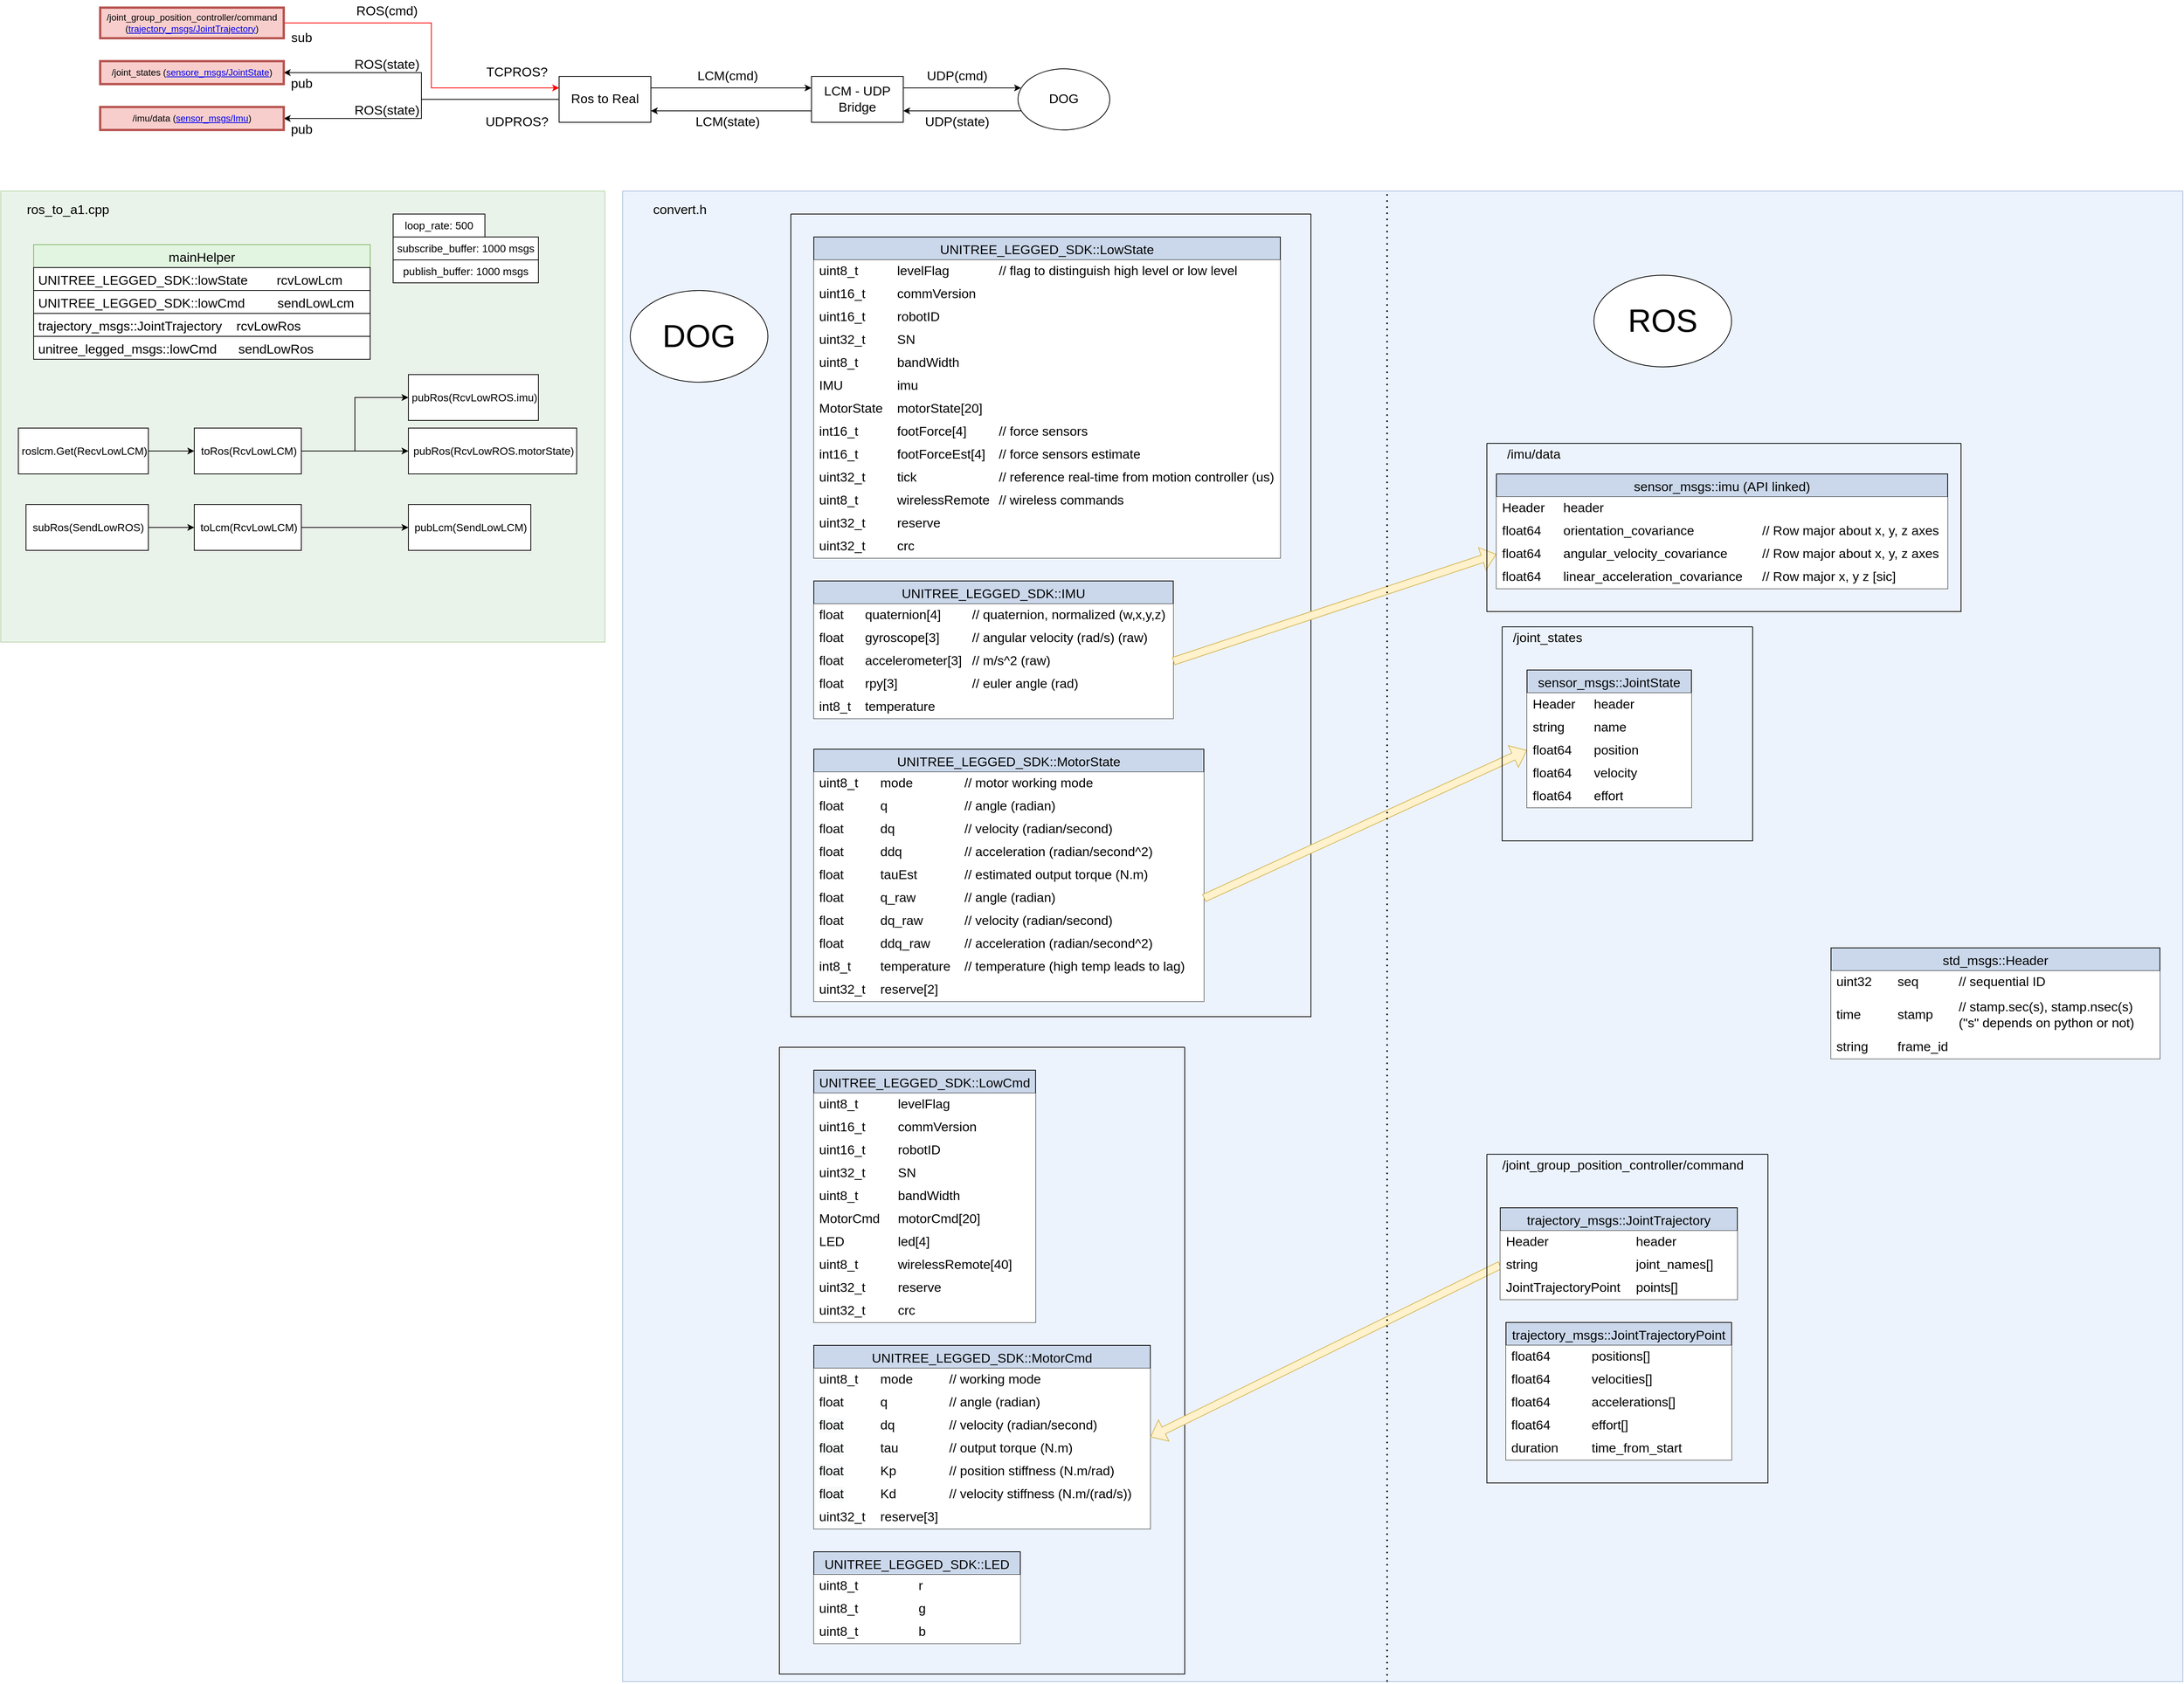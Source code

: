 <mxfile version="17.4.3" type="device" pages="2"><diagram id="cL4IikZoUBKehbVj4cGE" name="Page-1"><mxGraphModel dx="890" dy="613" grid="1" gridSize="10" guides="1" tooltips="1" connect="1" arrows="1" fold="1" page="1" pageScale="1" pageWidth="1654" pageHeight="1169" math="0" shadow="0"><root><mxCell id="0"/><mxCell id="1" parent="0"/><mxCell id="rCgaBD4PBAYGVNXjlS-d-2" value="sub" style="edgeStyle=orthogonalEdgeStyle;rounded=0;orthogonalLoop=1;jettySize=auto;html=1;fontSize=17;strokeColor=#FF0000;entryX=0;entryY=0.25;entryDx=0;entryDy=0;" parent="1" source="ZYTQcf6fKBP8UW2bHOU_-1" target="xBZ3vHUOu3VSDWxgRIdk-1" edge="1"><mxGeometry x="-0.897" y="-20" relative="1" as="geometry"><mxPoint as="offset"/><mxPoint x="587" y="50" as="targetPoint"/><Array as="points"><mxPoint x="600" y="130"/><mxPoint x="600" y="215"/></Array></mxGeometry></mxCell><mxCell id="rCgaBD4PBAYGVNXjlS-d-3" value="pub" style="edgeStyle=orthogonalEdgeStyle;rounded=0;orthogonalLoop=1;jettySize=auto;html=1;exitX=0;exitY=0.5;exitDx=0;exitDy=0;entryX=1;entryY=0.5;entryDx=0;entryDy=0;fontSize=17;" parent="1" source="xBZ3vHUOu3VSDWxgRIdk-1" target="8J2fRVTaGu0PgemcVfj--1" edge="1"><mxGeometry x="0.886" y="15" relative="1" as="geometry"><mxPoint as="offset"/><Array as="points"><mxPoint x="587" y="230"/><mxPoint x="587" y="195"/></Array></mxGeometry></mxCell><mxCell id="rCgaBD4PBAYGVNXjlS-d-4" value="pub" style="edgeStyle=orthogonalEdgeStyle;rounded=0;orthogonalLoop=1;jettySize=auto;html=1;exitX=0;exitY=0.5;exitDx=0;exitDy=0;entryX=1;entryY=0.5;entryDx=0;entryDy=0;fontSize=17;" parent="1" source="xBZ3vHUOu3VSDWxgRIdk-1" target="CRAxIqNsSG4QvPJ7rz8a-1" edge="1"><mxGeometry x="0.88" y="15" relative="1" as="geometry"><mxPoint as="offset"/><Array as="points"><mxPoint x="587" y="230"/><mxPoint x="587" y="255"/></Array></mxGeometry></mxCell><mxCell id="rCgaBD4PBAYGVNXjlS-d-5" value="LCM(cmd)" style="edgeStyle=orthogonalEdgeStyle;rounded=0;orthogonalLoop=1;jettySize=auto;html=1;exitX=1;exitY=0.25;exitDx=0;exitDy=0;entryX=0;entryY=0.25;entryDx=0;entryDy=0;fontSize=17;" parent="1" source="xBZ3vHUOu3VSDWxgRIdk-1" target="xBZ3vHUOu3VSDWxgRIdk-2" edge="1"><mxGeometry x="-0.048" y="15" relative="1" as="geometry"><mxPoint as="offset"/></mxGeometry></mxCell><mxCell id="xBZ3vHUOu3VSDWxgRIdk-1" value="Ros to Real" style="rounded=0;whiteSpace=wrap;html=1;fontSize=17;" parent="1" vertex="1"><mxGeometry x="767" y="200" width="120" height="60" as="geometry"/></mxCell><mxCell id="rCgaBD4PBAYGVNXjlS-d-6" value="LCM(state)" style="edgeStyle=orthogonalEdgeStyle;rounded=0;orthogonalLoop=1;jettySize=auto;html=1;exitX=0;exitY=0.75;exitDx=0;exitDy=0;entryX=1;entryY=0.75;entryDx=0;entryDy=0;fontSize=17;" parent="1" source="xBZ3vHUOu3VSDWxgRIdk-2" target="xBZ3vHUOu3VSDWxgRIdk-1" edge="1"><mxGeometry x="0.048" y="15" relative="1" as="geometry"><mxPoint as="offset"/></mxGeometry></mxCell><mxCell id="rCgaBD4PBAYGVNXjlS-d-7" value="UDP(cmd)" style="edgeStyle=orthogonalEdgeStyle;rounded=0;orthogonalLoop=1;jettySize=auto;html=1;exitX=1;exitY=0.25;exitDx=0;exitDy=0;entryX=0.033;entryY=0.313;entryDx=0;entryDy=0;entryPerimeter=0;fontSize=17;" parent="1" source="xBZ3vHUOu3VSDWxgRIdk-2" target="xBZ3vHUOu3VSDWxgRIdk-5" edge="1"><mxGeometry x="-0.091" y="15" relative="1" as="geometry"><mxPoint as="offset"/></mxGeometry></mxCell><mxCell id="rCgaBD4PBAYGVNXjlS-d-9" value="UDP(state)" style="edgeStyle=orthogonalEdgeStyle;rounded=0;orthogonalLoop=1;jettySize=auto;html=1;exitX=1;exitY=0.75;exitDx=0;exitDy=0;entryX=0.042;entryY=0.688;entryDx=0;entryDy=0;entryPerimeter=0;fontSize=17;startArrow=classic;startFill=1;endArrow=none;endFill=0;" parent="1" source="xBZ3vHUOu3VSDWxgRIdk-2" target="xBZ3vHUOu3VSDWxgRIdk-5" edge="1"><mxGeometry x="-0.097" y="-15" relative="1" as="geometry"><mxPoint as="offset"/></mxGeometry></mxCell><mxCell id="xBZ3vHUOu3VSDWxgRIdk-2" value="LCM - UDP&lt;br&gt;Bridge" style="rounded=0;whiteSpace=wrap;html=1;fontSize=17;" parent="1" vertex="1"><mxGeometry x="1097" y="200" width="120" height="60" as="geometry"/></mxCell><mxCell id="xBZ3vHUOu3VSDWxgRIdk-5" value="DOG" style="ellipse;whiteSpace=wrap;html=1;fontSize=17;" parent="1" vertex="1"><mxGeometry x="1367" y="190" width="120" height="80" as="geometry"/></mxCell><mxCell id="ZYTQcf6fKBP8UW2bHOU_-1" value="/joint_group_position_controller/command (&lt;a href=&quot;http://docs.ros.org/en/lunar/api/trajectory_msgs/html/msg/JointTrajectory.html&quot;&gt;trajectory_msgs/JointTrajectory&lt;/a&gt;)" style="rounded=0;whiteSpace=wrap;html=1;labelBackgroundColor=none;strokeColor=#b85450;strokeWidth=3;fillColor=#f8cecc;" parent="1" vertex="1"><mxGeometry x="167" y="110" width="240" height="40" as="geometry"/></mxCell><mxCell id="8J2fRVTaGu0PgemcVfj--1" value="/joint_states (&lt;a href=&quot;http://docs.ros.org/en/noetic/api/sensor_msgs/html/msg/JointState.html&quot;&gt;sensore_msgs/JointState&lt;/a&gt;)" style="rounded=0;whiteSpace=wrap;html=1;labelBackgroundColor=none;strokeColor=#b85450;strokeWidth=3;fillColor=#f8cecc;" parent="1" vertex="1"><mxGeometry x="167" y="180" width="240" height="30" as="geometry"/></mxCell><mxCell id="CRAxIqNsSG4QvPJ7rz8a-1" value="/imu/data (&lt;a href=&quot;http://docs.ros.org/en/melodic/api/sensor_msgs/html/msg/Imu.html&quot;&gt;sensor_msgs/Imu&lt;/a&gt;)" style="rounded=0;whiteSpace=wrap;html=1;labelBackgroundColor=none;strokeColor=#b85450;strokeWidth=3;fillColor=#f8cecc;" parent="1" vertex="1"><mxGeometry x="167" y="240" width="240" height="30" as="geometry"/></mxCell><mxCell id="rCgaBD4PBAYGVNXjlS-d-10" value="ROS(state)" style="text;html=1;strokeColor=none;fillColor=none;align=center;verticalAlign=middle;whiteSpace=wrap;rounded=0;fontSize=17;" parent="1" vertex="1"><mxGeometry x="497" y="230" width="90" height="30" as="geometry"/></mxCell><mxCell id="rCgaBD4PBAYGVNXjlS-d-12" value="ROS(state)" style="text;html=1;strokeColor=none;fillColor=none;align=center;verticalAlign=middle;whiteSpace=wrap;rounded=0;fontSize=17;" parent="1" vertex="1"><mxGeometry x="497" y="170" width="90" height="30" as="geometry"/></mxCell><mxCell id="rCgaBD4PBAYGVNXjlS-d-13" value="ROS(cmd)" style="text;html=1;strokeColor=none;fillColor=none;align=center;verticalAlign=middle;whiteSpace=wrap;rounded=0;fontSize=17;" parent="1" vertex="1"><mxGeometry x="497" y="100" width="90" height="30" as="geometry"/></mxCell><mxCell id="rCgaBD4PBAYGVNXjlS-d-14" value="TCPROS?" style="text;html=1;strokeColor=none;fillColor=none;align=center;verticalAlign=middle;whiteSpace=wrap;rounded=0;fontSize=17;" parent="1" vertex="1"><mxGeometry x="667" y="180" width="90" height="30" as="geometry"/></mxCell><mxCell id="rCgaBD4PBAYGVNXjlS-d-15" value="UDPROS?" style="text;html=1;strokeColor=none;fillColor=none;align=center;verticalAlign=middle;whiteSpace=wrap;rounded=0;fontSize=17;" parent="1" vertex="1"><mxGeometry x="667" y="260" width="90" as="geometry"/></mxCell><mxCell id="rCgaBD4PBAYGVNXjlS-d-17" value="" style="rounded=0;whiteSpace=wrap;html=1;fontSize=17;fillColor=#d5e8d4;strokeColor=#82b366;opacity=50;" parent="1" vertex="1"><mxGeometry x="37" y="350" width="790" height="590" as="geometry"/></mxCell><mxCell id="rCgaBD4PBAYGVNXjlS-d-18" value="ros_to_a1.cpp" style="text;html=1;strokeColor=none;fillColor=none;align=center;verticalAlign=middle;whiteSpace=wrap;rounded=0;fontSize=17;opacity=50;" parent="1" vertex="1"><mxGeometry x="60" y="360" width="130" height="30" as="geometry"/></mxCell><mxCell id="rCgaBD4PBAYGVNXjlS-d-25" value="mainHelper" style="swimlane;fontStyle=0;childLayout=stackLayout;horizontal=1;startSize=30;horizontalStack=0;resizeParent=1;resizeParentMax=0;resizeLast=0;collapsible=1;marginBottom=0;fontSize=17;fillColor=#E1F5E0;strokeColor=#82b366;" parent="1" vertex="1"><mxGeometry x="80" y="420" width="440" height="150" as="geometry"/></mxCell><mxCell id="rCgaBD4PBAYGVNXjlS-d-26" value="UNITREE_LEGGED_SDK::lowState        rcvLowLcm" style="text;strokeColor=default;fillColor=default;align=left;verticalAlign=middle;spacingLeft=4;spacingRight=4;overflow=hidden;points=[[0,0.5],[1,0.5]];portConstraint=eastwest;rotatable=0;fontSize=17;perimeterSpacing=0;" parent="rCgaBD4PBAYGVNXjlS-d-25" vertex="1"><mxGeometry y="30" width="440" height="30" as="geometry"/></mxCell><mxCell id="rCgaBD4PBAYGVNXjlS-d-27" value="UNITREE_LEGGED_SDK::lowCmd         sendLowLcm" style="text;strokeColor=default;fillColor=default;align=left;verticalAlign=middle;spacingLeft=4;spacingRight=4;overflow=hidden;points=[[0,0.5],[1,0.5]];portConstraint=eastwest;rotatable=0;fontSize=17;" parent="rCgaBD4PBAYGVNXjlS-d-25" vertex="1"><mxGeometry y="60" width="440" height="30" as="geometry"/></mxCell><mxCell id="rCgaBD4PBAYGVNXjlS-d-28" value="trajectory_msgs::JointTrajectory    rcvLowRos" style="text;strokeColor=default;fillColor=default;align=left;verticalAlign=middle;spacingLeft=4;spacingRight=4;overflow=hidden;points=[[0,0.5],[1,0.5]];portConstraint=eastwest;rotatable=0;fontSize=17;" parent="rCgaBD4PBAYGVNXjlS-d-25" vertex="1"><mxGeometry y="90" width="440" height="30" as="geometry"/></mxCell><mxCell id="rCgaBD4PBAYGVNXjlS-d-29" value="unitree_legged_msgs::lowCmd      sendLowRos" style="text;strokeColor=default;fillColor=default;align=left;verticalAlign=middle;spacingLeft=4;spacingRight=4;overflow=hidden;points=[[0,0.5],[1,0.5]];portConstraint=eastwest;rotatable=0;fontSize=17;" parent="rCgaBD4PBAYGVNXjlS-d-25" vertex="1"><mxGeometry y="120" width="440" height="30" as="geometry"/></mxCell><mxCell id="rCgaBD4PBAYGVNXjlS-d-36" style="edgeStyle=orthogonalEdgeStyle;rounded=0;orthogonalLoop=1;jettySize=auto;html=1;exitX=1;exitY=0.5;exitDx=0;exitDy=0;entryX=0;entryY=0.5;entryDx=0;entryDy=0;fontSize=14;startArrow=none;startFill=0;endArrow=classic;endFill=1;" parent="1" source="rCgaBD4PBAYGVNXjlS-d-31" target="rCgaBD4PBAYGVNXjlS-d-33" edge="1"><mxGeometry relative="1" as="geometry"/></mxCell><mxCell id="rCgaBD4PBAYGVNXjlS-d-31" value="roslcm.Get(RecvLowLCM)" style="rounded=0;whiteSpace=wrap;html=1;fontSize=14;strokeColor=default;fillColor=#FFFFFF;gradientColor=none;align=center;spacingLeft=3;" parent="1" vertex="1"><mxGeometry x="60" y="660" width="170" height="60" as="geometry"/></mxCell><mxCell id="C6bvR4hRFZqArYZpNFth-2" style="edgeStyle=orthogonalEdgeStyle;rounded=0;orthogonalLoop=1;jettySize=auto;html=1;exitX=1;exitY=0.5;exitDx=0;exitDy=0;entryX=0;entryY=0.5;entryDx=0;entryDy=0;" parent="1" source="rCgaBD4PBAYGVNXjlS-d-33" target="C6bvR4hRFZqArYZpNFth-1" edge="1"><mxGeometry relative="1" as="geometry"/></mxCell><mxCell id="C6bvR4hRFZqArYZpNFth-3" style="edgeStyle=orthogonalEdgeStyle;rounded=0;orthogonalLoop=1;jettySize=auto;html=1;exitX=1;exitY=0.5;exitDx=0;exitDy=0;entryX=0;entryY=0.5;entryDx=0;entryDy=0;" parent="1" source="rCgaBD4PBAYGVNXjlS-d-33" target="rCgaBD4PBAYGVNXjlS-d-38" edge="1"><mxGeometry relative="1" as="geometry"/></mxCell><mxCell id="rCgaBD4PBAYGVNXjlS-d-33" value="toRos(RcvLowLCM)" style="rounded=0;whiteSpace=wrap;html=1;fontSize=14;strokeColor=default;fillColor=#FFFFFF;gradientColor=none;align=center;spacingLeft=3;" parent="1" vertex="1"><mxGeometry x="290" y="660" width="140" height="60" as="geometry"/></mxCell><mxCell id="rCgaBD4PBAYGVNXjlS-d-38" value="pubRos(RcvLowROS.imu)" style="rounded=0;whiteSpace=wrap;html=1;fontSize=14;strokeColor=default;fillColor=#FFFFFF;gradientColor=none;align=center;spacingLeft=3;" parent="1" vertex="1"><mxGeometry x="570" y="590" width="170" height="60" as="geometry"/></mxCell><mxCell id="C6bvR4hRFZqArYZpNFth-6" style="edgeStyle=orthogonalEdgeStyle;rounded=0;orthogonalLoop=1;jettySize=auto;html=1;exitX=1;exitY=0.5;exitDx=0;exitDy=0;entryX=0;entryY=0.5;entryDx=0;entryDy=0;" parent="1" source="rCgaBD4PBAYGVNXjlS-d-43" target="C6bvR4hRFZqArYZpNFth-5" edge="1"><mxGeometry relative="1" as="geometry"/></mxCell><mxCell id="rCgaBD4PBAYGVNXjlS-d-43" value="subRos(SendLowROS)" style="rounded=0;whiteSpace=wrap;html=1;fontSize=14;strokeColor=default;fillColor=#FFFFFF;gradientColor=none;align=center;spacingLeft=3;" parent="1" vertex="1"><mxGeometry x="70" y="760" width="160" height="60" as="geometry"/></mxCell><mxCell id="C6bvR4hRFZqArYZpNFth-1" value="pubRos(RcvLowROS.motorState)" style="rounded=0;whiteSpace=wrap;html=1;fontSize=14;strokeColor=default;fillColor=#FFFFFF;gradientColor=none;align=center;spacingLeft=3;" parent="1" vertex="1"><mxGeometry x="570" y="660" width="220" height="60" as="geometry"/></mxCell><mxCell id="C6bvR4hRFZqArYZpNFth-8" style="edgeStyle=orthogonalEdgeStyle;rounded=0;orthogonalLoop=1;jettySize=auto;html=1;exitX=1;exitY=0.5;exitDx=0;exitDy=0;entryX=0;entryY=0.5;entryDx=0;entryDy=0;" parent="1" source="C6bvR4hRFZqArYZpNFth-5" target="C6bvR4hRFZqArYZpNFth-7" edge="1"><mxGeometry relative="1" as="geometry"/></mxCell><mxCell id="C6bvR4hRFZqArYZpNFth-5" value="toLcm(RcvLowLCM)" style="rounded=0;whiteSpace=wrap;html=1;fontSize=14;strokeColor=default;fillColor=#FFFFFF;gradientColor=none;align=center;spacingLeft=3;" parent="1" vertex="1"><mxGeometry x="290" y="760" width="140" height="60" as="geometry"/></mxCell><mxCell id="C6bvR4hRFZqArYZpNFth-7" value="pubLcm(SendLowLCM)" style="rounded=0;whiteSpace=wrap;html=1;fontSize=14;strokeColor=default;fillColor=#FFFFFF;gradientColor=none;align=center;spacingLeft=3;" parent="1" vertex="1"><mxGeometry x="570" y="760" width="160" height="60" as="geometry"/></mxCell><mxCell id="C6bvR4hRFZqArYZpNFth-9" value="loop_rate: 500" style="rounded=0;whiteSpace=wrap;html=1;fontSize=14;" parent="1" vertex="1"><mxGeometry x="550" y="380" width="120" height="30" as="geometry"/></mxCell><mxCell id="C6bvR4hRFZqArYZpNFth-10" value="subscribe_buffer: 1000 msgs" style="rounded=0;whiteSpace=wrap;html=1;fontSize=14;" parent="1" vertex="1"><mxGeometry x="550" y="410" width="190" height="30" as="geometry"/></mxCell><mxCell id="C6bvR4hRFZqArYZpNFth-11" value="publish_buffer: 1000 msgs" style="rounded=0;whiteSpace=wrap;html=1;fontSize=14;" parent="1" vertex="1"><mxGeometry x="550" y="440" width="190" height="30" as="geometry"/></mxCell><mxCell id="C6bvR4hRFZqArYZpNFth-12" value="" style="rounded=0;whiteSpace=wrap;html=1;fontSize=17;fillColor=#dae8fc;strokeColor=#6c8ebf;opacity=50;fontStyle=1" parent="1" vertex="1"><mxGeometry x="850" y="350" width="2040" height="1950" as="geometry"/></mxCell><mxCell id="C6bvR4hRFZqArYZpNFth-16" value="convert.h" style="text;html=1;strokeColor=none;fillColor=none;align=center;verticalAlign=middle;whiteSpace=wrap;rounded=0;fontSize=17;opacity=50;" parent="1" vertex="1"><mxGeometry x="860" y="360" width="130" height="30" as="geometry"/></mxCell><mxCell id="TPOPm2hu0wkE_Ki_fBam-46" value="" style="shape=partialRectangle;html=1;whiteSpace=wrap;connectable=0;fillColor=none;top=0;left=0;bottom=0;right=0;overflow=hidden;fontSize=14;" parent="1" vertex="1"><mxGeometry x="1580" y="1050" width="60" height="33" as="geometry"><mxRectangle width="60" height="33" as="alternateBounds"/></mxGeometry></mxCell><mxCell id="TPOPm2hu0wkE_Ki_fBam-139" value="UNITREE_LEGGED_SDK::MotorState" style="shape=table;startSize=30;container=1;collapsible=0;childLayout=tableLayout;fontStyle=0;align=center;sketch=0;fontSize=17;fillColor=#CBD8EB;" parent="1" vertex="1"><mxGeometry x="1100" y="1080" width="510" height="330" as="geometry"/></mxCell><mxCell id="TPOPm2hu0wkE_Ki_fBam-140" value="" style="shape=tableRow;horizontal=0;startSize=0;swimlaneHead=0;swimlaneBody=0;top=0;left=0;bottom=0;right=0;collapsible=0;dropTarget=0;fillColor=none;points=[[0,0.5],[1,0.5]];portConstraint=eastwest;sketch=0;fontSize=14;" parent="TPOPm2hu0wkE_Ki_fBam-139" vertex="1"><mxGeometry y="30" width="510" height="30" as="geometry"/></mxCell><mxCell id="TPOPm2hu0wkE_Ki_fBam-141" value="uint8_t" style="shape=partialRectangle;html=1;whiteSpace=wrap;connectable=0;fillColor=default;top=0;left=0;bottom=0;right=0;overflow=hidden;sketch=0;fontSize=17;align=left;spacingTop=0;spacingLeft=5;" parent="TPOPm2hu0wkE_Ki_fBam-140" vertex="1"><mxGeometry width="80" height="30" as="geometry"><mxRectangle width="80" height="30" as="alternateBounds"/></mxGeometry></mxCell><mxCell id="TPOPm2hu0wkE_Ki_fBam-202" value="mode&lt;br&gt;" style="shape=partialRectangle;html=1;whiteSpace=wrap;connectable=0;fillColor=default;top=0;left=0;bottom=0;right=0;overflow=hidden;sketch=0;fontSize=17;align=left;spacingTop=0;spacingLeft=5;" parent="TPOPm2hu0wkE_Ki_fBam-140" vertex="1"><mxGeometry x="80" width="110" height="30" as="geometry"><mxRectangle width="110" height="30" as="alternateBounds"/></mxGeometry></mxCell><mxCell id="TPOPm2hu0wkE_Ki_fBam-142" value="// motor working mode" style="shape=partialRectangle;html=1;whiteSpace=wrap;connectable=0;fillColor=default;top=0;left=0;bottom=0;right=0;overflow=hidden;sketch=0;fontSize=17;align=left;spacingTop=0;spacingLeft=5;" parent="TPOPm2hu0wkE_Ki_fBam-140" vertex="1"><mxGeometry x="190" width="320" height="30" as="geometry"><mxRectangle width="320" height="30" as="alternateBounds"/></mxGeometry></mxCell><mxCell id="TPOPm2hu0wkE_Ki_fBam-172" style="shape=tableRow;horizontal=0;startSize=0;swimlaneHead=0;swimlaneBody=0;top=0;left=0;bottom=0;right=0;collapsible=0;dropTarget=0;fillColor=none;points=[[0,0.5],[1,0.5]];portConstraint=eastwest;sketch=0;fontSize=14;" parent="TPOPm2hu0wkE_Ki_fBam-139" vertex="1"><mxGeometry y="60" width="510" height="30" as="geometry"/></mxCell><mxCell id="TPOPm2hu0wkE_Ki_fBam-173" value="float&amp;nbsp;" style="shape=partialRectangle;html=1;whiteSpace=wrap;connectable=0;fillColor=default;top=0;left=0;bottom=0;right=0;overflow=hidden;sketch=0;fontSize=17;align=left;spacingTop=0;spacingLeft=5;" parent="TPOPm2hu0wkE_Ki_fBam-172" vertex="1"><mxGeometry width="80" height="30" as="geometry"><mxRectangle width="80" height="30" as="alternateBounds"/></mxGeometry></mxCell><mxCell id="TPOPm2hu0wkE_Ki_fBam-203" value="q" style="shape=partialRectangle;html=1;whiteSpace=wrap;connectable=0;fillColor=default;top=0;left=0;bottom=0;right=0;overflow=hidden;sketch=0;fontSize=17;align=left;spacingTop=0;spacingLeft=5;" parent="TPOPm2hu0wkE_Ki_fBam-172" vertex="1"><mxGeometry x="80" width="110" height="30" as="geometry"><mxRectangle width="110" height="30" as="alternateBounds"/></mxGeometry></mxCell><mxCell id="TPOPm2hu0wkE_Ki_fBam-174" value="// angle (radian)" style="shape=partialRectangle;html=1;whiteSpace=wrap;connectable=0;fillColor=default;top=0;left=0;bottom=0;right=0;overflow=hidden;sketch=0;fontSize=17;align=left;spacingTop=0;spacingLeft=5;" parent="TPOPm2hu0wkE_Ki_fBam-172" vertex="1"><mxGeometry x="190" width="320" height="30" as="geometry"><mxRectangle width="320" height="30" as="alternateBounds"/></mxGeometry></mxCell><mxCell id="TPOPm2hu0wkE_Ki_fBam-178" style="shape=tableRow;horizontal=0;startSize=0;swimlaneHead=0;swimlaneBody=0;top=0;left=0;bottom=0;right=0;collapsible=0;dropTarget=0;fillColor=none;points=[[0,0.5],[1,0.5]];portConstraint=eastwest;sketch=0;fontSize=14;" parent="TPOPm2hu0wkE_Ki_fBam-139" vertex="1"><mxGeometry y="90" width="510" height="30" as="geometry"/></mxCell><mxCell id="TPOPm2hu0wkE_Ki_fBam-179" value="float" style="shape=partialRectangle;html=1;whiteSpace=wrap;connectable=0;fillColor=default;top=0;left=0;bottom=0;right=0;overflow=hidden;sketch=0;fontSize=17;align=left;spacingTop=0;spacingLeft=5;" parent="TPOPm2hu0wkE_Ki_fBam-178" vertex="1"><mxGeometry width="80" height="30" as="geometry"><mxRectangle width="80" height="30" as="alternateBounds"/></mxGeometry></mxCell><mxCell id="TPOPm2hu0wkE_Ki_fBam-204" value="dq" style="shape=partialRectangle;html=1;whiteSpace=wrap;connectable=0;fillColor=default;top=0;left=0;bottom=0;right=0;overflow=hidden;sketch=0;fontSize=17;align=left;spacingTop=0;spacingLeft=5;" parent="TPOPm2hu0wkE_Ki_fBam-178" vertex="1"><mxGeometry x="80" width="110" height="30" as="geometry"><mxRectangle width="110" height="30" as="alternateBounds"/></mxGeometry></mxCell><mxCell id="TPOPm2hu0wkE_Ki_fBam-180" value="// velocity (radian/second)" style="shape=partialRectangle;html=1;whiteSpace=wrap;connectable=0;fillColor=default;top=0;left=0;bottom=0;right=0;overflow=hidden;sketch=0;fontSize=17;align=left;spacingTop=0;spacingLeft=5;" parent="TPOPm2hu0wkE_Ki_fBam-178" vertex="1"><mxGeometry x="190" width="320" height="30" as="geometry"><mxRectangle width="320" height="30" as="alternateBounds"/></mxGeometry></mxCell><mxCell id="TPOPm2hu0wkE_Ki_fBam-181" style="shape=tableRow;horizontal=0;startSize=0;swimlaneHead=0;swimlaneBody=0;top=0;left=0;bottom=0;right=0;collapsible=0;dropTarget=0;fillColor=none;points=[[0,0.5],[1,0.5]];portConstraint=eastwest;sketch=0;fontSize=14;" parent="TPOPm2hu0wkE_Ki_fBam-139" vertex="1"><mxGeometry y="120" width="510" height="30" as="geometry"/></mxCell><mxCell id="TPOPm2hu0wkE_Ki_fBam-182" value="float" style="shape=partialRectangle;html=1;whiteSpace=wrap;connectable=0;fillColor=default;top=0;left=0;bottom=0;right=0;overflow=hidden;sketch=0;fontSize=17;align=left;spacingTop=0;spacingLeft=5;" parent="TPOPm2hu0wkE_Ki_fBam-181" vertex="1"><mxGeometry width="80" height="30" as="geometry"><mxRectangle width="80" height="30" as="alternateBounds"/></mxGeometry></mxCell><mxCell id="TPOPm2hu0wkE_Ki_fBam-205" value="ddq" style="shape=partialRectangle;html=1;whiteSpace=wrap;connectable=0;fillColor=default;top=0;left=0;bottom=0;right=0;overflow=hidden;sketch=0;fontSize=17;align=left;spacingTop=0;spacingLeft=5;" parent="TPOPm2hu0wkE_Ki_fBam-181" vertex="1"><mxGeometry x="80" width="110" height="30" as="geometry"><mxRectangle width="110" height="30" as="alternateBounds"/></mxGeometry></mxCell><mxCell id="TPOPm2hu0wkE_Ki_fBam-183" value="// acceleration (radian/second^2)" style="shape=partialRectangle;html=1;whiteSpace=wrap;connectable=0;fillColor=default;top=0;left=0;bottom=0;right=0;overflow=hidden;sketch=0;fontSize=17;align=left;spacingTop=0;spacingLeft=5;" parent="TPOPm2hu0wkE_Ki_fBam-181" vertex="1"><mxGeometry x="190" width="320" height="30" as="geometry"><mxRectangle width="320" height="30" as="alternateBounds"/></mxGeometry></mxCell><mxCell id="TPOPm2hu0wkE_Ki_fBam-184" style="shape=tableRow;horizontal=0;startSize=0;swimlaneHead=0;swimlaneBody=0;top=0;left=0;bottom=0;right=0;collapsible=0;dropTarget=0;fillColor=none;points=[[0,0.5],[1,0.5]];portConstraint=eastwest;sketch=0;fontSize=14;" parent="TPOPm2hu0wkE_Ki_fBam-139" vertex="1"><mxGeometry y="150" width="510" height="30" as="geometry"/></mxCell><mxCell id="TPOPm2hu0wkE_Ki_fBam-185" value="float" style="shape=partialRectangle;html=1;whiteSpace=wrap;connectable=0;fillColor=default;top=0;left=0;bottom=0;right=0;overflow=hidden;sketch=0;fontSize=17;align=left;spacingTop=0;spacingLeft=5;" parent="TPOPm2hu0wkE_Ki_fBam-184" vertex="1"><mxGeometry width="80" height="30" as="geometry"><mxRectangle width="80" height="30" as="alternateBounds"/></mxGeometry></mxCell><mxCell id="TPOPm2hu0wkE_Ki_fBam-206" value="tauEst" style="shape=partialRectangle;html=1;whiteSpace=wrap;connectable=0;fillColor=default;top=0;left=0;bottom=0;right=0;overflow=hidden;sketch=0;fontSize=17;align=left;spacingTop=0;spacingLeft=5;" parent="TPOPm2hu0wkE_Ki_fBam-184" vertex="1"><mxGeometry x="80" width="110" height="30" as="geometry"><mxRectangle width="110" height="30" as="alternateBounds"/></mxGeometry></mxCell><mxCell id="TPOPm2hu0wkE_Ki_fBam-186" value="// estimated output torque (N.m)" style="shape=partialRectangle;html=1;whiteSpace=wrap;connectable=0;fillColor=default;top=0;left=0;bottom=0;right=0;overflow=hidden;sketch=0;fontSize=17;align=left;spacingTop=0;spacingLeft=5;" parent="TPOPm2hu0wkE_Ki_fBam-184" vertex="1"><mxGeometry x="190" width="320" height="30" as="geometry"><mxRectangle width="320" height="30" as="alternateBounds"/></mxGeometry></mxCell><mxCell id="TPOPm2hu0wkE_Ki_fBam-187" style="shape=tableRow;horizontal=0;startSize=0;swimlaneHead=0;swimlaneBody=0;top=0;left=0;bottom=0;right=0;collapsible=0;dropTarget=0;fillColor=none;points=[[0,0.5],[1,0.5]];portConstraint=eastwest;sketch=0;fontSize=14;" parent="TPOPm2hu0wkE_Ki_fBam-139" vertex="1"><mxGeometry y="180" width="510" height="30" as="geometry"/></mxCell><mxCell id="TPOPm2hu0wkE_Ki_fBam-188" value="float" style="shape=partialRectangle;html=1;whiteSpace=wrap;connectable=0;fillColor=default;top=0;left=0;bottom=0;right=0;overflow=hidden;sketch=0;fontSize=17;align=left;spacingTop=0;spacingLeft=5;" parent="TPOPm2hu0wkE_Ki_fBam-187" vertex="1"><mxGeometry width="80" height="30" as="geometry"><mxRectangle width="80" height="30" as="alternateBounds"/></mxGeometry></mxCell><mxCell id="TPOPm2hu0wkE_Ki_fBam-207" value="q_raw" style="shape=partialRectangle;html=1;whiteSpace=wrap;connectable=0;fillColor=default;top=0;left=0;bottom=0;right=0;overflow=hidden;sketch=0;fontSize=17;align=left;spacingTop=0;spacingLeft=5;" parent="TPOPm2hu0wkE_Ki_fBam-187" vertex="1"><mxGeometry x="80" width="110" height="30" as="geometry"><mxRectangle width="110" height="30" as="alternateBounds"/></mxGeometry></mxCell><mxCell id="TPOPm2hu0wkE_Ki_fBam-189" value="// angle (radian)" style="shape=partialRectangle;html=1;whiteSpace=wrap;connectable=0;fillColor=default;top=0;left=0;bottom=0;right=0;overflow=hidden;sketch=0;fontSize=17;align=left;spacingTop=0;spacingLeft=5;" parent="TPOPm2hu0wkE_Ki_fBam-187" vertex="1"><mxGeometry x="190" width="320" height="30" as="geometry"><mxRectangle width="320" height="30" as="alternateBounds"/></mxGeometry></mxCell><mxCell id="TPOPm2hu0wkE_Ki_fBam-190" style="shape=tableRow;horizontal=0;startSize=0;swimlaneHead=0;swimlaneBody=0;top=0;left=0;bottom=0;right=0;collapsible=0;dropTarget=0;fillColor=none;points=[[0,0.5],[1,0.5]];portConstraint=eastwest;sketch=0;fontSize=14;" parent="TPOPm2hu0wkE_Ki_fBam-139" vertex="1"><mxGeometry y="210" width="510" height="30" as="geometry"/></mxCell><mxCell id="TPOPm2hu0wkE_Ki_fBam-191" value="float" style="shape=partialRectangle;html=1;whiteSpace=wrap;connectable=0;fillColor=default;top=0;left=0;bottom=0;right=0;overflow=hidden;sketch=0;fontSize=17;align=left;spacingTop=0;spacingLeft=5;" parent="TPOPm2hu0wkE_Ki_fBam-190" vertex="1"><mxGeometry width="80" height="30" as="geometry"><mxRectangle width="80" height="30" as="alternateBounds"/></mxGeometry></mxCell><mxCell id="TPOPm2hu0wkE_Ki_fBam-208" value="dq_raw" style="shape=partialRectangle;html=1;whiteSpace=wrap;connectable=0;fillColor=default;top=0;left=0;bottom=0;right=0;overflow=hidden;sketch=0;fontSize=17;align=left;spacingTop=0;spacingLeft=5;" parent="TPOPm2hu0wkE_Ki_fBam-190" vertex="1"><mxGeometry x="80" width="110" height="30" as="geometry"><mxRectangle width="110" height="30" as="alternateBounds"/></mxGeometry></mxCell><mxCell id="TPOPm2hu0wkE_Ki_fBam-192" value="// velocity (radian/second)" style="shape=partialRectangle;html=1;whiteSpace=wrap;connectable=0;fillColor=default;top=0;left=0;bottom=0;right=0;overflow=hidden;sketch=0;fontSize=17;align=left;spacingTop=0;spacingLeft=5;" parent="TPOPm2hu0wkE_Ki_fBam-190" vertex="1"><mxGeometry x="190" width="320" height="30" as="geometry"><mxRectangle width="320" height="30" as="alternateBounds"/></mxGeometry></mxCell><mxCell id="TPOPm2hu0wkE_Ki_fBam-193" style="shape=tableRow;horizontal=0;startSize=0;swimlaneHead=0;swimlaneBody=0;top=0;left=0;bottom=0;right=0;collapsible=0;dropTarget=0;fillColor=none;points=[[0,0.5],[1,0.5]];portConstraint=eastwest;sketch=0;fontSize=14;" parent="TPOPm2hu0wkE_Ki_fBam-139" vertex="1"><mxGeometry y="240" width="510" height="30" as="geometry"/></mxCell><mxCell id="TPOPm2hu0wkE_Ki_fBam-194" value="float" style="shape=partialRectangle;html=1;whiteSpace=wrap;connectable=0;fillColor=default;top=0;left=0;bottom=0;right=0;overflow=hidden;sketch=0;fontSize=17;align=left;spacingTop=0;spacingLeft=5;" parent="TPOPm2hu0wkE_Ki_fBam-193" vertex="1"><mxGeometry width="80" height="30" as="geometry"><mxRectangle width="80" height="30" as="alternateBounds"/></mxGeometry></mxCell><mxCell id="TPOPm2hu0wkE_Ki_fBam-209" value="ddq_raw" style="shape=partialRectangle;html=1;whiteSpace=wrap;connectable=0;fillColor=default;top=0;left=0;bottom=0;right=0;overflow=hidden;sketch=0;fontSize=17;align=left;spacingTop=0;spacingLeft=5;" parent="TPOPm2hu0wkE_Ki_fBam-193" vertex="1"><mxGeometry x="80" width="110" height="30" as="geometry"><mxRectangle width="110" height="30" as="alternateBounds"/></mxGeometry></mxCell><mxCell id="TPOPm2hu0wkE_Ki_fBam-195" value="// acceleration (radian/second^2)" style="shape=partialRectangle;html=1;whiteSpace=wrap;connectable=0;fillColor=default;top=0;left=0;bottom=0;right=0;overflow=hidden;sketch=0;fontSize=17;align=left;spacingTop=0;spacingLeft=5;" parent="TPOPm2hu0wkE_Ki_fBam-193" vertex="1"><mxGeometry x="190" width="320" height="30" as="geometry"><mxRectangle width="320" height="30" as="alternateBounds"/></mxGeometry></mxCell><mxCell id="TPOPm2hu0wkE_Ki_fBam-196" style="shape=tableRow;horizontal=0;startSize=0;swimlaneHead=0;swimlaneBody=0;top=0;left=0;bottom=0;right=0;collapsible=0;dropTarget=0;fillColor=none;points=[[0,0.5],[1,0.5]];portConstraint=eastwest;sketch=0;fontSize=14;" parent="TPOPm2hu0wkE_Ki_fBam-139" vertex="1"><mxGeometry y="270" width="510" height="30" as="geometry"/></mxCell><mxCell id="TPOPm2hu0wkE_Ki_fBam-197" value="int8_t" style="shape=partialRectangle;html=1;whiteSpace=wrap;connectable=0;fillColor=default;top=0;left=0;bottom=0;right=0;overflow=hidden;sketch=0;fontSize=17;align=left;spacingTop=0;spacingLeft=5;" parent="TPOPm2hu0wkE_Ki_fBam-196" vertex="1"><mxGeometry width="80" height="30" as="geometry"><mxRectangle width="80" height="30" as="alternateBounds"/></mxGeometry></mxCell><mxCell id="TPOPm2hu0wkE_Ki_fBam-210" value="temperature" style="shape=partialRectangle;html=1;whiteSpace=wrap;connectable=0;fillColor=default;top=0;left=0;bottom=0;right=0;overflow=hidden;sketch=0;fontSize=17;align=left;spacingTop=0;spacingLeft=5;" parent="TPOPm2hu0wkE_Ki_fBam-196" vertex="1"><mxGeometry x="80" width="110" height="30" as="geometry"><mxRectangle width="110" height="30" as="alternateBounds"/></mxGeometry></mxCell><mxCell id="TPOPm2hu0wkE_Ki_fBam-198" value="// temperature (high temp leads to lag)" style="shape=partialRectangle;html=1;whiteSpace=wrap;connectable=0;fillColor=default;top=0;left=0;bottom=0;right=0;overflow=hidden;sketch=0;fontSize=17;align=left;spacingTop=0;spacingLeft=5;" parent="TPOPm2hu0wkE_Ki_fBam-196" vertex="1"><mxGeometry x="190" width="320" height="30" as="geometry"><mxRectangle width="320" height="30" as="alternateBounds"/></mxGeometry></mxCell><mxCell id="TPOPm2hu0wkE_Ki_fBam-199" style="shape=tableRow;horizontal=0;startSize=0;swimlaneHead=0;swimlaneBody=0;top=0;left=0;bottom=0;right=0;collapsible=0;dropTarget=0;fillColor=none;points=[[0,0.5],[1,0.5]];portConstraint=eastwest;sketch=0;fontSize=14;" parent="TPOPm2hu0wkE_Ki_fBam-139" vertex="1"><mxGeometry y="300" width="510" height="30" as="geometry"/></mxCell><mxCell id="TPOPm2hu0wkE_Ki_fBam-200" value="uint32_t" style="shape=partialRectangle;html=1;whiteSpace=wrap;connectable=0;fillColor=default;top=0;left=0;bottom=0;right=0;overflow=hidden;sketch=0;fontSize=17;align=left;spacingLeft=5;" parent="TPOPm2hu0wkE_Ki_fBam-199" vertex="1"><mxGeometry width="80" height="30" as="geometry"><mxRectangle width="80" height="30" as="alternateBounds"/></mxGeometry></mxCell><mxCell id="TPOPm2hu0wkE_Ki_fBam-211" value="reserve[2]" style="shape=partialRectangle;html=1;whiteSpace=wrap;connectable=0;fillColor=default;top=0;left=0;bottom=0;right=0;overflow=hidden;sketch=0;fontSize=17;align=left;spacingLeft=5;" parent="TPOPm2hu0wkE_Ki_fBam-199" vertex="1"><mxGeometry x="80" width="110" height="30" as="geometry"><mxRectangle width="110" height="30" as="alternateBounds"/></mxGeometry></mxCell><mxCell id="TPOPm2hu0wkE_Ki_fBam-201" style="shape=partialRectangle;html=1;whiteSpace=wrap;connectable=0;fillColor=default;top=0;left=0;bottom=0;right=0;overflow=hidden;sketch=0;fontSize=17;spacingLeft=5;" parent="TPOPm2hu0wkE_Ki_fBam-199" vertex="1"><mxGeometry x="190" width="320" height="30" as="geometry"><mxRectangle width="320" height="30" as="alternateBounds"/></mxGeometry></mxCell><mxCell id="TPOPm2hu0wkE_Ki_fBam-212" value="UNITREE_LEGGED_SDK::IMU" style="shape=table;startSize=30;container=1;collapsible=0;childLayout=tableLayout;fontStyle=0;align=center;sketch=0;fontSize=17;fillColor=#CBD8EB;" parent="1" vertex="1"><mxGeometry x="1100" y="860" width="470" height="180" as="geometry"/></mxCell><mxCell id="TPOPm2hu0wkE_Ki_fBam-213" value="" style="shape=tableRow;horizontal=0;startSize=0;swimlaneHead=0;swimlaneBody=0;top=0;left=0;bottom=0;right=0;collapsible=0;dropTarget=0;fillColor=none;points=[[0,0.5],[1,0.5]];portConstraint=eastwest;sketch=0;fontSize=14;" parent="TPOPm2hu0wkE_Ki_fBam-212" vertex="1"><mxGeometry y="30" width="470" height="30" as="geometry"/></mxCell><mxCell id="TPOPm2hu0wkE_Ki_fBam-214" value="float" style="shape=partialRectangle;html=1;whiteSpace=wrap;connectable=0;fillColor=default;top=0;left=0;bottom=0;right=0;overflow=hidden;sketch=0;fontSize=17;align=left;spacingTop=0;spacingLeft=5;" parent="TPOPm2hu0wkE_Ki_fBam-213" vertex="1"><mxGeometry width="60" height="30" as="geometry"><mxRectangle width="60" height="30" as="alternateBounds"/></mxGeometry></mxCell><mxCell id="TPOPm2hu0wkE_Ki_fBam-255" value="quaternion[4]" style="shape=partialRectangle;html=1;whiteSpace=wrap;connectable=0;fillColor=default;top=0;left=0;bottom=0;right=0;overflow=hidden;sketch=0;fontSize=17;align=left;spacingTop=0;spacingLeft=5;" parent="TPOPm2hu0wkE_Ki_fBam-213" vertex="1"><mxGeometry x="60" width="140" height="30" as="geometry"><mxRectangle width="140" height="30" as="alternateBounds"/></mxGeometry></mxCell><mxCell id="TPOPm2hu0wkE_Ki_fBam-260" value="// quaternion, normalized (w,x,y,z)" style="shape=partialRectangle;html=1;whiteSpace=wrap;connectable=0;fillColor=default;top=0;left=0;bottom=0;right=0;overflow=hidden;sketch=0;fontSize=17;align=left;spacingTop=0;spacingLeft=5;" parent="TPOPm2hu0wkE_Ki_fBam-213" vertex="1"><mxGeometry x="200" width="270" height="30" as="geometry"><mxRectangle width="270" height="30" as="alternateBounds"/></mxGeometry></mxCell><mxCell id="TPOPm2hu0wkE_Ki_fBam-217" style="shape=tableRow;horizontal=0;startSize=0;swimlaneHead=0;swimlaneBody=0;top=0;left=0;bottom=0;right=0;collapsible=0;dropTarget=0;fillColor=none;points=[[0,0.5],[1,0.5]];portConstraint=eastwest;sketch=0;fontSize=14;" parent="TPOPm2hu0wkE_Ki_fBam-212" vertex="1"><mxGeometry y="60" width="470" height="30" as="geometry"/></mxCell><mxCell id="TPOPm2hu0wkE_Ki_fBam-218" value="float" style="shape=partialRectangle;html=1;whiteSpace=wrap;connectable=0;fillColor=default;top=0;left=0;bottom=0;right=0;overflow=hidden;sketch=0;fontSize=17;align=left;spacingTop=0;spacingLeft=5;" parent="TPOPm2hu0wkE_Ki_fBam-217" vertex="1"><mxGeometry width="60" height="30" as="geometry"><mxRectangle width="60" height="30" as="alternateBounds"/></mxGeometry></mxCell><mxCell id="TPOPm2hu0wkE_Ki_fBam-256" value="gyroscope[3]" style="shape=partialRectangle;html=1;whiteSpace=wrap;connectable=0;fillColor=default;top=0;left=0;bottom=0;right=0;overflow=hidden;sketch=0;fontSize=17;align=left;spacingTop=0;spacingLeft=5;" parent="TPOPm2hu0wkE_Ki_fBam-217" vertex="1"><mxGeometry x="60" width="140" height="30" as="geometry"><mxRectangle width="140" height="30" as="alternateBounds"/></mxGeometry></mxCell><mxCell id="TPOPm2hu0wkE_Ki_fBam-261" value="// angular velocity (rad/s) (raw)" style="shape=partialRectangle;html=1;whiteSpace=wrap;connectable=0;fillColor=default;top=0;left=0;bottom=0;right=0;overflow=hidden;sketch=0;fontSize=17;align=left;spacingTop=0;spacingLeft=5;" parent="TPOPm2hu0wkE_Ki_fBam-217" vertex="1"><mxGeometry x="200" width="270" height="30" as="geometry"><mxRectangle width="270" height="30" as="alternateBounds"/></mxGeometry></mxCell><mxCell id="TPOPm2hu0wkE_Ki_fBam-221" style="shape=tableRow;horizontal=0;startSize=0;swimlaneHead=0;swimlaneBody=0;top=0;left=0;bottom=0;right=0;collapsible=0;dropTarget=0;fillColor=none;points=[[0,0.5],[1,0.5]];portConstraint=eastwest;sketch=0;fontSize=14;" parent="TPOPm2hu0wkE_Ki_fBam-212" vertex="1"><mxGeometry y="90" width="470" height="30" as="geometry"/></mxCell><mxCell id="TPOPm2hu0wkE_Ki_fBam-222" value="float" style="shape=partialRectangle;html=1;whiteSpace=wrap;connectable=0;fillColor=default;top=0;left=0;bottom=0;right=0;overflow=hidden;sketch=0;fontSize=17;align=left;spacingTop=0;spacingLeft=5;" parent="TPOPm2hu0wkE_Ki_fBam-221" vertex="1"><mxGeometry width="60" height="30" as="geometry"><mxRectangle width="60" height="30" as="alternateBounds"/></mxGeometry></mxCell><mxCell id="TPOPm2hu0wkE_Ki_fBam-257" value="accelerometer[3]" style="shape=partialRectangle;html=1;whiteSpace=wrap;connectable=0;fillColor=default;top=0;left=0;bottom=0;right=0;overflow=hidden;sketch=0;fontSize=17;align=left;spacingTop=0;spacingLeft=5;" parent="TPOPm2hu0wkE_Ki_fBam-221" vertex="1"><mxGeometry x="60" width="140" height="30" as="geometry"><mxRectangle width="140" height="30" as="alternateBounds"/></mxGeometry></mxCell><mxCell id="TPOPm2hu0wkE_Ki_fBam-262" value="// m/s^2 (raw)" style="shape=partialRectangle;html=1;whiteSpace=wrap;connectable=0;fillColor=default;top=0;left=0;bottom=0;right=0;overflow=hidden;sketch=0;fontSize=17;align=left;spacingTop=0;spacingLeft=5;" parent="TPOPm2hu0wkE_Ki_fBam-221" vertex="1"><mxGeometry x="200" width="270" height="30" as="geometry"><mxRectangle width="270" height="30" as="alternateBounds"/></mxGeometry></mxCell><mxCell id="TPOPm2hu0wkE_Ki_fBam-225" style="shape=tableRow;horizontal=0;startSize=0;swimlaneHead=0;swimlaneBody=0;top=0;left=0;bottom=0;right=0;collapsible=0;dropTarget=0;fillColor=none;points=[[0,0.5],[1,0.5]];portConstraint=eastwest;sketch=0;fontSize=14;" parent="TPOPm2hu0wkE_Ki_fBam-212" vertex="1"><mxGeometry y="120" width="470" height="30" as="geometry"/></mxCell><mxCell id="TPOPm2hu0wkE_Ki_fBam-226" value="float" style="shape=partialRectangle;html=1;whiteSpace=wrap;connectable=0;fillColor=default;top=0;left=0;bottom=0;right=0;overflow=hidden;sketch=0;fontSize=17;align=left;spacingTop=0;spacingLeft=5;" parent="TPOPm2hu0wkE_Ki_fBam-225" vertex="1"><mxGeometry width="60" height="30" as="geometry"><mxRectangle width="60" height="30" as="alternateBounds"/></mxGeometry></mxCell><mxCell id="TPOPm2hu0wkE_Ki_fBam-258" value="rpy[3]" style="shape=partialRectangle;html=1;whiteSpace=wrap;connectable=0;fillColor=default;top=0;left=0;bottom=0;right=0;overflow=hidden;sketch=0;fontSize=17;align=left;spacingTop=0;spacingLeft=5;" parent="TPOPm2hu0wkE_Ki_fBam-225" vertex="1"><mxGeometry x="60" width="140" height="30" as="geometry"><mxRectangle width="140" height="30" as="alternateBounds"/></mxGeometry></mxCell><mxCell id="TPOPm2hu0wkE_Ki_fBam-263" value="// euler angle (rad)" style="shape=partialRectangle;html=1;whiteSpace=wrap;connectable=0;fillColor=default;top=0;left=0;bottom=0;right=0;overflow=hidden;sketch=0;fontSize=17;align=left;spacingTop=0;spacingLeft=5;" parent="TPOPm2hu0wkE_Ki_fBam-225" vertex="1"><mxGeometry x="200" width="270" height="30" as="geometry"><mxRectangle width="270" height="30" as="alternateBounds"/></mxGeometry></mxCell><mxCell id="TPOPm2hu0wkE_Ki_fBam-253" style="shape=tableRow;horizontal=0;startSize=0;swimlaneHead=0;swimlaneBody=0;top=0;left=0;bottom=0;right=0;collapsible=0;dropTarget=0;fillColor=none;points=[[0,0.5],[1,0.5]];portConstraint=eastwest;sketch=0;fontSize=14;" parent="TPOPm2hu0wkE_Ki_fBam-212" vertex="1"><mxGeometry y="150" width="470" height="30" as="geometry"/></mxCell><mxCell id="TPOPm2hu0wkE_Ki_fBam-254" value="int8_t" style="shape=partialRectangle;html=1;whiteSpace=wrap;connectable=0;fillColor=default;top=0;left=0;bottom=0;right=0;overflow=hidden;sketch=0;fontSize=17;align=left;spacingTop=0;spacingLeft=5;" parent="TPOPm2hu0wkE_Ki_fBam-253" vertex="1"><mxGeometry width="60" height="30" as="geometry"><mxRectangle width="60" height="30" as="alternateBounds"/></mxGeometry></mxCell><mxCell id="TPOPm2hu0wkE_Ki_fBam-259" value="temperature" style="shape=partialRectangle;html=1;whiteSpace=wrap;connectable=0;fillColor=default;top=0;left=0;bottom=0;right=0;overflow=hidden;sketch=0;fontSize=17;align=left;spacingTop=0;spacingLeft=5;" parent="TPOPm2hu0wkE_Ki_fBam-253" vertex="1"><mxGeometry x="60" width="140" height="30" as="geometry"><mxRectangle width="140" height="30" as="alternateBounds"/></mxGeometry></mxCell><mxCell id="TPOPm2hu0wkE_Ki_fBam-264" style="shape=partialRectangle;html=1;whiteSpace=wrap;connectable=0;fillColor=default;top=0;left=0;bottom=0;right=0;overflow=hidden;sketch=0;fontSize=17;align=left;spacingTop=0;spacingLeft=5;" parent="TPOPm2hu0wkE_Ki_fBam-253" vertex="1"><mxGeometry x="200" width="270" height="30" as="geometry"><mxRectangle width="270" height="30" as="alternateBounds"/></mxGeometry></mxCell><mxCell id="TPOPm2hu0wkE_Ki_fBam-265" value="UNITREE_LEGGED_SDK::LowState" style="shape=table;startSize=30;container=1;collapsible=0;childLayout=tableLayout;fontStyle=0;align=center;sketch=0;fontSize=17;fillColor=#CBD8EB;" parent="1" vertex="1"><mxGeometry x="1100" y="410" width="610" height="420" as="geometry"/></mxCell><mxCell id="TPOPm2hu0wkE_Ki_fBam-266" value="" style="shape=tableRow;horizontal=0;startSize=0;swimlaneHead=0;swimlaneBody=0;top=0;left=0;bottom=0;right=0;collapsible=0;dropTarget=0;fillColor=none;points=[[0,0.5],[1,0.5]];portConstraint=eastwest;sketch=0;fontSize=14;" parent="TPOPm2hu0wkE_Ki_fBam-265" vertex="1"><mxGeometry y="30" width="610" height="30" as="geometry"/></mxCell><mxCell id="TPOPm2hu0wkE_Ki_fBam-267" value="uint8_t" style="shape=partialRectangle;html=1;whiteSpace=wrap;connectable=0;fillColor=default;top=0;left=0;bottom=0;right=0;overflow=hidden;sketch=0;fontSize=17;align=left;spacingTop=0;spacingLeft=5;" parent="TPOPm2hu0wkE_Ki_fBam-266" vertex="1"><mxGeometry width="102" height="30" as="geometry"><mxRectangle width="102" height="30" as="alternateBounds"/></mxGeometry></mxCell><mxCell id="TPOPm2hu0wkE_Ki_fBam-268" value="levelFlag" style="shape=partialRectangle;html=1;whiteSpace=wrap;connectable=0;fillColor=default;top=0;left=0;bottom=0;right=0;overflow=hidden;sketch=0;fontSize=17;align=left;spacingTop=0;spacingLeft=5;" parent="TPOPm2hu0wkE_Ki_fBam-266" vertex="1"><mxGeometry x="102" width="133" height="30" as="geometry"><mxRectangle width="133" height="30" as="alternateBounds"/></mxGeometry></mxCell><mxCell id="TPOPm2hu0wkE_Ki_fBam-269" value="// flag to distinguish high level or low level" style="shape=partialRectangle;html=1;whiteSpace=wrap;connectable=0;fillColor=default;top=0;left=0;bottom=0;right=0;overflow=hidden;sketch=0;fontSize=17;align=left;spacingTop=0;spacingLeft=5;" parent="TPOPm2hu0wkE_Ki_fBam-266" vertex="1"><mxGeometry x="235" width="375" height="30" as="geometry"><mxRectangle width="375" height="30" as="alternateBounds"/></mxGeometry></mxCell><mxCell id="TPOPm2hu0wkE_Ki_fBam-270" style="shape=tableRow;horizontal=0;startSize=0;swimlaneHead=0;swimlaneBody=0;top=0;left=0;bottom=0;right=0;collapsible=0;dropTarget=0;fillColor=none;points=[[0,0.5],[1,0.5]];portConstraint=eastwest;sketch=0;fontSize=14;" parent="TPOPm2hu0wkE_Ki_fBam-265" vertex="1"><mxGeometry y="60" width="610" height="30" as="geometry"/></mxCell><mxCell id="TPOPm2hu0wkE_Ki_fBam-271" value="uint16_t" style="shape=partialRectangle;html=1;whiteSpace=wrap;connectable=0;fillColor=default;top=0;left=0;bottom=0;right=0;overflow=hidden;sketch=0;fontSize=17;align=left;spacingTop=0;spacingLeft=5;" parent="TPOPm2hu0wkE_Ki_fBam-270" vertex="1"><mxGeometry width="102" height="30" as="geometry"><mxRectangle width="102" height="30" as="alternateBounds"/></mxGeometry></mxCell><mxCell id="TPOPm2hu0wkE_Ki_fBam-272" value="commVersion" style="shape=partialRectangle;html=1;whiteSpace=wrap;connectable=0;fillColor=default;top=0;left=0;bottom=0;right=0;overflow=hidden;sketch=0;fontSize=17;align=left;spacingTop=0;spacingLeft=5;" parent="TPOPm2hu0wkE_Ki_fBam-270" vertex="1"><mxGeometry x="102" width="133" height="30" as="geometry"><mxRectangle width="133" height="30" as="alternateBounds"/></mxGeometry></mxCell><mxCell id="TPOPm2hu0wkE_Ki_fBam-273" style="shape=partialRectangle;html=1;whiteSpace=wrap;connectable=0;fillColor=default;top=0;left=0;bottom=0;right=0;overflow=hidden;sketch=0;fontSize=17;align=left;spacingTop=0;spacingLeft=5;" parent="TPOPm2hu0wkE_Ki_fBam-270" vertex="1"><mxGeometry x="235" width="375" height="30" as="geometry"><mxRectangle width="375" height="30" as="alternateBounds"/></mxGeometry></mxCell><mxCell id="TPOPm2hu0wkE_Ki_fBam-274" style="shape=tableRow;horizontal=0;startSize=0;swimlaneHead=0;swimlaneBody=0;top=0;left=0;bottom=0;right=0;collapsible=0;dropTarget=0;fillColor=none;points=[[0,0.5],[1,0.5]];portConstraint=eastwest;sketch=0;fontSize=14;" parent="TPOPm2hu0wkE_Ki_fBam-265" vertex="1"><mxGeometry y="90" width="610" height="30" as="geometry"/></mxCell><mxCell id="TPOPm2hu0wkE_Ki_fBam-275" value="uint16_t" style="shape=partialRectangle;html=1;whiteSpace=wrap;connectable=0;fillColor=default;top=0;left=0;bottom=0;right=0;overflow=hidden;sketch=0;fontSize=17;align=left;spacingTop=0;spacingLeft=5;" parent="TPOPm2hu0wkE_Ki_fBam-274" vertex="1"><mxGeometry width="102" height="30" as="geometry"><mxRectangle width="102" height="30" as="alternateBounds"/></mxGeometry></mxCell><mxCell id="TPOPm2hu0wkE_Ki_fBam-276" value="robotID" style="shape=partialRectangle;html=1;whiteSpace=wrap;connectable=0;fillColor=default;top=0;left=0;bottom=0;right=0;overflow=hidden;sketch=0;fontSize=17;align=left;spacingTop=0;spacingLeft=5;" parent="TPOPm2hu0wkE_Ki_fBam-274" vertex="1"><mxGeometry x="102" width="133" height="30" as="geometry"><mxRectangle width="133" height="30" as="alternateBounds"/></mxGeometry></mxCell><mxCell id="TPOPm2hu0wkE_Ki_fBam-277" style="shape=partialRectangle;html=1;whiteSpace=wrap;connectable=0;fillColor=default;top=0;left=0;bottom=0;right=0;overflow=hidden;sketch=0;fontSize=17;align=left;spacingTop=0;spacingLeft=5;" parent="TPOPm2hu0wkE_Ki_fBam-274" vertex="1"><mxGeometry x="235" width="375" height="30" as="geometry"><mxRectangle width="375" height="30" as="alternateBounds"/></mxGeometry></mxCell><mxCell id="TPOPm2hu0wkE_Ki_fBam-278" style="shape=tableRow;horizontal=0;startSize=0;swimlaneHead=0;swimlaneBody=0;top=0;left=0;bottom=0;right=0;collapsible=0;dropTarget=0;fillColor=none;points=[[0,0.5],[1,0.5]];portConstraint=eastwest;sketch=0;fontSize=14;" parent="TPOPm2hu0wkE_Ki_fBam-265" vertex="1"><mxGeometry y="120" width="610" height="30" as="geometry"/></mxCell><mxCell id="TPOPm2hu0wkE_Ki_fBam-279" value="uint32_t" style="shape=partialRectangle;html=1;whiteSpace=wrap;connectable=0;fillColor=default;top=0;left=0;bottom=0;right=0;overflow=hidden;sketch=0;fontSize=17;align=left;spacingTop=0;spacingLeft=5;" parent="TPOPm2hu0wkE_Ki_fBam-278" vertex="1"><mxGeometry width="102" height="30" as="geometry"><mxRectangle width="102" height="30" as="alternateBounds"/></mxGeometry></mxCell><mxCell id="TPOPm2hu0wkE_Ki_fBam-280" value="SN" style="shape=partialRectangle;html=1;whiteSpace=wrap;connectable=0;fillColor=default;top=0;left=0;bottom=0;right=0;overflow=hidden;sketch=0;fontSize=17;align=left;spacingTop=0;spacingLeft=5;" parent="TPOPm2hu0wkE_Ki_fBam-278" vertex="1"><mxGeometry x="102" width="133" height="30" as="geometry"><mxRectangle width="133" height="30" as="alternateBounds"/></mxGeometry></mxCell><mxCell id="TPOPm2hu0wkE_Ki_fBam-281" style="shape=partialRectangle;html=1;whiteSpace=wrap;connectable=0;fillColor=default;top=0;left=0;bottom=0;right=0;overflow=hidden;sketch=0;fontSize=17;align=left;spacingTop=0;spacingLeft=5;" parent="TPOPm2hu0wkE_Ki_fBam-278" vertex="1"><mxGeometry x="235" width="375" height="30" as="geometry"><mxRectangle width="375" height="30" as="alternateBounds"/></mxGeometry></mxCell><mxCell id="TPOPm2hu0wkE_Ki_fBam-282" style="shape=tableRow;horizontal=0;startSize=0;swimlaneHead=0;swimlaneBody=0;top=0;left=0;bottom=0;right=0;collapsible=0;dropTarget=0;fillColor=none;points=[[0,0.5],[1,0.5]];portConstraint=eastwest;sketch=0;fontSize=14;" parent="TPOPm2hu0wkE_Ki_fBam-265" vertex="1"><mxGeometry y="150" width="610" height="30" as="geometry"/></mxCell><mxCell id="TPOPm2hu0wkE_Ki_fBam-283" value="uint8_t" style="shape=partialRectangle;html=1;whiteSpace=wrap;connectable=0;fillColor=default;top=0;left=0;bottom=0;right=0;overflow=hidden;sketch=0;fontSize=17;align=left;spacingTop=0;spacingLeft=5;" parent="TPOPm2hu0wkE_Ki_fBam-282" vertex="1"><mxGeometry width="102" height="30" as="geometry"><mxRectangle width="102" height="30" as="alternateBounds"/></mxGeometry></mxCell><mxCell id="TPOPm2hu0wkE_Ki_fBam-284" value="bandWidth" style="shape=partialRectangle;html=1;whiteSpace=wrap;connectable=0;fillColor=default;top=0;left=0;bottom=0;right=0;overflow=hidden;sketch=0;fontSize=17;align=left;spacingTop=0;spacingLeft=5;" parent="TPOPm2hu0wkE_Ki_fBam-282" vertex="1"><mxGeometry x="102" width="133" height="30" as="geometry"><mxRectangle width="133" height="30" as="alternateBounds"/></mxGeometry></mxCell><mxCell id="TPOPm2hu0wkE_Ki_fBam-285" style="shape=partialRectangle;html=1;whiteSpace=wrap;connectable=0;fillColor=default;top=0;left=0;bottom=0;right=0;overflow=hidden;sketch=0;fontSize=17;align=left;spacingTop=0;spacingLeft=5;" parent="TPOPm2hu0wkE_Ki_fBam-282" vertex="1"><mxGeometry x="235" width="375" height="30" as="geometry"><mxRectangle width="375" height="30" as="alternateBounds"/></mxGeometry></mxCell><mxCell id="TPOPm2hu0wkE_Ki_fBam-286" style="shape=tableRow;horizontal=0;startSize=0;swimlaneHead=0;swimlaneBody=0;top=0;left=0;bottom=0;right=0;collapsible=0;dropTarget=0;fillColor=none;points=[[0,0.5],[1,0.5]];portConstraint=eastwest;sketch=0;fontSize=14;" parent="TPOPm2hu0wkE_Ki_fBam-265" vertex="1"><mxGeometry y="180" width="610" height="30" as="geometry"/></mxCell><mxCell id="TPOPm2hu0wkE_Ki_fBam-287" value="IMU" style="shape=partialRectangle;html=1;whiteSpace=wrap;connectable=0;fillColor=default;top=0;left=0;bottom=0;right=0;overflow=hidden;sketch=0;fontSize=17;align=left;spacingTop=0;spacingLeft=5;" parent="TPOPm2hu0wkE_Ki_fBam-286" vertex="1"><mxGeometry width="102" height="30" as="geometry"><mxRectangle width="102" height="30" as="alternateBounds"/></mxGeometry></mxCell><mxCell id="TPOPm2hu0wkE_Ki_fBam-288" value="imu" style="shape=partialRectangle;html=1;whiteSpace=wrap;connectable=0;fillColor=default;top=0;left=0;bottom=0;right=0;overflow=hidden;sketch=0;fontSize=17;align=left;spacingTop=0;spacingLeft=5;" parent="TPOPm2hu0wkE_Ki_fBam-286" vertex="1"><mxGeometry x="102" width="133" height="30" as="geometry"><mxRectangle width="133" height="30" as="alternateBounds"/></mxGeometry></mxCell><mxCell id="TPOPm2hu0wkE_Ki_fBam-289" style="shape=partialRectangle;html=1;whiteSpace=wrap;connectable=0;fillColor=default;top=0;left=0;bottom=0;right=0;overflow=hidden;sketch=0;fontSize=17;align=left;spacingTop=0;spacingLeft=5;" parent="TPOPm2hu0wkE_Ki_fBam-286" vertex="1"><mxGeometry x="235" width="375" height="30" as="geometry"><mxRectangle width="375" height="30" as="alternateBounds"/></mxGeometry></mxCell><mxCell id="TPOPm2hu0wkE_Ki_fBam-290" style="shape=tableRow;horizontal=0;startSize=0;swimlaneHead=0;swimlaneBody=0;top=0;left=0;bottom=0;right=0;collapsible=0;dropTarget=0;fillColor=none;points=[[0,0.5],[1,0.5]];portConstraint=eastwest;sketch=0;fontSize=14;" parent="TPOPm2hu0wkE_Ki_fBam-265" vertex="1"><mxGeometry y="210" width="610" height="30" as="geometry"/></mxCell><mxCell id="TPOPm2hu0wkE_Ki_fBam-291" value="MotorState" style="shape=partialRectangle;html=1;whiteSpace=wrap;connectable=0;fillColor=default;top=0;left=0;bottom=0;right=0;overflow=hidden;sketch=0;fontSize=17;align=left;spacingTop=0;spacingLeft=5;" parent="TPOPm2hu0wkE_Ki_fBam-290" vertex="1"><mxGeometry width="102" height="30" as="geometry"><mxRectangle width="102" height="30" as="alternateBounds"/></mxGeometry></mxCell><mxCell id="TPOPm2hu0wkE_Ki_fBam-292" value="motorState[20]" style="shape=partialRectangle;html=1;whiteSpace=wrap;connectable=0;fillColor=default;top=0;left=0;bottom=0;right=0;overflow=hidden;sketch=0;fontSize=17;align=left;spacingTop=0;spacingLeft=5;" parent="TPOPm2hu0wkE_Ki_fBam-290" vertex="1"><mxGeometry x="102" width="133" height="30" as="geometry"><mxRectangle width="133" height="30" as="alternateBounds"/></mxGeometry></mxCell><mxCell id="TPOPm2hu0wkE_Ki_fBam-293" style="shape=partialRectangle;html=1;whiteSpace=wrap;connectable=0;fillColor=default;top=0;left=0;bottom=0;right=0;overflow=hidden;sketch=0;fontSize=17;align=left;spacingTop=0;spacingLeft=5;" parent="TPOPm2hu0wkE_Ki_fBam-290" vertex="1"><mxGeometry x="235" width="375" height="30" as="geometry"><mxRectangle width="375" height="30" as="alternateBounds"/></mxGeometry></mxCell><mxCell id="TPOPm2hu0wkE_Ki_fBam-294" style="shape=tableRow;horizontal=0;startSize=0;swimlaneHead=0;swimlaneBody=0;top=0;left=0;bottom=0;right=0;collapsible=0;dropTarget=0;fillColor=none;points=[[0,0.5],[1,0.5]];portConstraint=eastwest;sketch=0;fontSize=14;" parent="TPOPm2hu0wkE_Ki_fBam-265" vertex="1"><mxGeometry y="240" width="610" height="30" as="geometry"/></mxCell><mxCell id="TPOPm2hu0wkE_Ki_fBam-295" value="int16_t" style="shape=partialRectangle;html=1;whiteSpace=wrap;connectable=0;fillColor=default;top=0;left=0;bottom=0;right=0;overflow=hidden;sketch=0;fontSize=17;align=left;spacingTop=0;spacingLeft=5;" parent="TPOPm2hu0wkE_Ki_fBam-294" vertex="1"><mxGeometry width="102" height="30" as="geometry"><mxRectangle width="102" height="30" as="alternateBounds"/></mxGeometry></mxCell><mxCell id="TPOPm2hu0wkE_Ki_fBam-296" value="footForce[4]" style="shape=partialRectangle;html=1;whiteSpace=wrap;connectable=0;fillColor=default;top=0;left=0;bottom=0;right=0;overflow=hidden;sketch=0;fontSize=17;align=left;spacingTop=0;spacingLeft=5;" parent="TPOPm2hu0wkE_Ki_fBam-294" vertex="1"><mxGeometry x="102" width="133" height="30" as="geometry"><mxRectangle width="133" height="30" as="alternateBounds"/></mxGeometry></mxCell><mxCell id="TPOPm2hu0wkE_Ki_fBam-297" value="// force sensors" style="shape=partialRectangle;html=1;whiteSpace=wrap;connectable=0;fillColor=default;top=0;left=0;bottom=0;right=0;overflow=hidden;sketch=0;fontSize=17;align=left;spacingTop=0;spacingLeft=5;" parent="TPOPm2hu0wkE_Ki_fBam-294" vertex="1"><mxGeometry x="235" width="375" height="30" as="geometry"><mxRectangle width="375" height="30" as="alternateBounds"/></mxGeometry></mxCell><mxCell id="TPOPm2hu0wkE_Ki_fBam-298" style="shape=tableRow;horizontal=0;startSize=0;swimlaneHead=0;swimlaneBody=0;top=0;left=0;bottom=0;right=0;collapsible=0;dropTarget=0;fillColor=none;points=[[0,0.5],[1,0.5]];portConstraint=eastwest;sketch=0;fontSize=14;" parent="TPOPm2hu0wkE_Ki_fBam-265" vertex="1"><mxGeometry y="270" width="610" height="30" as="geometry"/></mxCell><mxCell id="TPOPm2hu0wkE_Ki_fBam-299" value="int16_t" style="shape=partialRectangle;html=1;whiteSpace=wrap;connectable=0;fillColor=default;top=0;left=0;bottom=0;right=0;overflow=hidden;sketch=0;fontSize=17;align=left;spacingTop=0;spacingLeft=5;" parent="TPOPm2hu0wkE_Ki_fBam-298" vertex="1"><mxGeometry width="102" height="30" as="geometry"><mxRectangle width="102" height="30" as="alternateBounds"/></mxGeometry></mxCell><mxCell id="TPOPm2hu0wkE_Ki_fBam-300" value="footForceEst[4]" style="shape=partialRectangle;html=1;whiteSpace=wrap;connectable=0;fillColor=default;top=0;left=0;bottom=0;right=0;overflow=hidden;sketch=0;fontSize=17;align=left;spacingTop=0;spacingLeft=5;" parent="TPOPm2hu0wkE_Ki_fBam-298" vertex="1"><mxGeometry x="102" width="133" height="30" as="geometry"><mxRectangle width="133" height="30" as="alternateBounds"/></mxGeometry></mxCell><mxCell id="TPOPm2hu0wkE_Ki_fBam-301" value="// force sensors estimate" style="shape=partialRectangle;html=1;whiteSpace=wrap;connectable=0;fillColor=default;top=0;left=0;bottom=0;right=0;overflow=hidden;sketch=0;fontSize=17;align=left;spacingTop=0;spacingLeft=5;" parent="TPOPm2hu0wkE_Ki_fBam-298" vertex="1"><mxGeometry x="235" width="375" height="30" as="geometry"><mxRectangle width="375" height="30" as="alternateBounds"/></mxGeometry></mxCell><mxCell id="TPOPm2hu0wkE_Ki_fBam-302" style="shape=tableRow;horizontal=0;startSize=0;swimlaneHead=0;swimlaneBody=0;top=0;left=0;bottom=0;right=0;collapsible=0;dropTarget=0;fillColor=none;points=[[0,0.5],[1,0.5]];portConstraint=eastwest;sketch=0;fontSize=14;" parent="TPOPm2hu0wkE_Ki_fBam-265" vertex="1"><mxGeometry y="300" width="610" height="30" as="geometry"/></mxCell><mxCell id="TPOPm2hu0wkE_Ki_fBam-303" value="uint32_t" style="shape=partialRectangle;html=1;whiteSpace=wrap;connectable=0;fillColor=default;top=0;left=0;bottom=0;right=0;overflow=hidden;sketch=0;fontSize=17;align=left;spacingTop=0;spacingLeft=5;" parent="TPOPm2hu0wkE_Ki_fBam-302" vertex="1"><mxGeometry width="102" height="30" as="geometry"><mxRectangle width="102" height="30" as="alternateBounds"/></mxGeometry></mxCell><mxCell id="TPOPm2hu0wkE_Ki_fBam-304" value="tick" style="shape=partialRectangle;html=1;whiteSpace=wrap;connectable=0;fillColor=default;top=0;left=0;bottom=0;right=0;overflow=hidden;sketch=0;fontSize=17;align=left;spacingTop=0;spacingLeft=5;" parent="TPOPm2hu0wkE_Ki_fBam-302" vertex="1"><mxGeometry x="102" width="133" height="30" as="geometry"><mxRectangle width="133" height="30" as="alternateBounds"/></mxGeometry></mxCell><mxCell id="TPOPm2hu0wkE_Ki_fBam-305" value="// reference real-time from motion controller (us)" style="shape=partialRectangle;html=1;whiteSpace=wrap;connectable=0;fillColor=default;top=0;left=0;bottom=0;right=0;overflow=hidden;sketch=0;fontSize=17;align=left;spacingTop=0;spacingLeft=5;" parent="TPOPm2hu0wkE_Ki_fBam-302" vertex="1"><mxGeometry x="235" width="375" height="30" as="geometry"><mxRectangle width="375" height="30" as="alternateBounds"/></mxGeometry></mxCell><mxCell id="TPOPm2hu0wkE_Ki_fBam-314" style="shape=tableRow;horizontal=0;startSize=0;swimlaneHead=0;swimlaneBody=0;top=0;left=0;bottom=0;right=0;collapsible=0;dropTarget=0;fillColor=none;points=[[0,0.5],[1,0.5]];portConstraint=eastwest;sketch=0;fontSize=14;" parent="TPOPm2hu0wkE_Ki_fBam-265" vertex="1"><mxGeometry y="330" width="610" height="30" as="geometry"/></mxCell><mxCell id="TPOPm2hu0wkE_Ki_fBam-315" value="uint8_t" style="shape=partialRectangle;html=1;whiteSpace=wrap;connectable=0;fillColor=default;top=0;left=0;bottom=0;right=0;overflow=hidden;sketch=0;fontSize=17;align=left;spacingTop=0;spacingLeft=5;" parent="TPOPm2hu0wkE_Ki_fBam-314" vertex="1"><mxGeometry width="102" height="30" as="geometry"><mxRectangle width="102" height="30" as="alternateBounds"/></mxGeometry></mxCell><mxCell id="TPOPm2hu0wkE_Ki_fBam-316" value="wirelessRemote" style="shape=partialRectangle;html=1;whiteSpace=wrap;connectable=0;fillColor=default;top=0;left=0;bottom=0;right=0;overflow=hidden;sketch=0;fontSize=17;align=left;spacingTop=0;spacingLeft=5;" parent="TPOPm2hu0wkE_Ki_fBam-314" vertex="1"><mxGeometry x="102" width="133" height="30" as="geometry"><mxRectangle width="133" height="30" as="alternateBounds"/></mxGeometry></mxCell><mxCell id="TPOPm2hu0wkE_Ki_fBam-317" value="// wireless commands" style="shape=partialRectangle;html=1;whiteSpace=wrap;connectable=0;fillColor=default;top=0;left=0;bottom=0;right=0;overflow=hidden;sketch=0;fontSize=17;align=left;spacingTop=0;spacingLeft=5;" parent="TPOPm2hu0wkE_Ki_fBam-314" vertex="1"><mxGeometry x="235" width="375" height="30" as="geometry"><mxRectangle width="375" height="30" as="alternateBounds"/></mxGeometry></mxCell><mxCell id="TPOPm2hu0wkE_Ki_fBam-306" style="shape=tableRow;horizontal=0;startSize=0;swimlaneHead=0;swimlaneBody=0;top=0;left=0;bottom=0;right=0;collapsible=0;dropTarget=0;fillColor=none;points=[[0,0.5],[1,0.5]];portConstraint=eastwest;sketch=0;fontSize=14;" parent="TPOPm2hu0wkE_Ki_fBam-265" vertex="1"><mxGeometry y="360" width="610" height="30" as="geometry"/></mxCell><mxCell id="TPOPm2hu0wkE_Ki_fBam-307" value="uint32_t" style="shape=partialRectangle;html=1;whiteSpace=wrap;connectable=0;fillColor=default;top=0;left=0;bottom=0;right=0;overflow=hidden;sketch=0;fontSize=17;align=left;spacingTop=0;spacingLeft=5;" parent="TPOPm2hu0wkE_Ki_fBam-306" vertex="1"><mxGeometry width="102" height="30" as="geometry"><mxRectangle width="102" height="30" as="alternateBounds"/></mxGeometry></mxCell><mxCell id="TPOPm2hu0wkE_Ki_fBam-308" value="reserve" style="shape=partialRectangle;html=1;whiteSpace=wrap;connectable=0;fillColor=default;top=0;left=0;bottom=0;right=0;overflow=hidden;sketch=0;fontSize=17;align=left;spacingTop=0;spacingLeft=5;" parent="TPOPm2hu0wkE_Ki_fBam-306" vertex="1"><mxGeometry x="102" width="133" height="30" as="geometry"><mxRectangle width="133" height="30" as="alternateBounds"/></mxGeometry></mxCell><mxCell id="TPOPm2hu0wkE_Ki_fBam-309" value="" style="shape=partialRectangle;html=1;whiteSpace=wrap;connectable=0;fillColor=default;top=0;left=0;bottom=0;right=0;overflow=hidden;sketch=0;fontSize=17;align=left;spacingTop=0;spacingLeft=5;" parent="TPOPm2hu0wkE_Ki_fBam-306" vertex="1"><mxGeometry x="235" width="375" height="30" as="geometry"><mxRectangle width="375" height="30" as="alternateBounds"/></mxGeometry></mxCell><mxCell id="TPOPm2hu0wkE_Ki_fBam-310" style="shape=tableRow;horizontal=0;startSize=0;swimlaneHead=0;swimlaneBody=0;top=0;left=0;bottom=0;right=0;collapsible=0;dropTarget=0;fillColor=none;points=[[0,0.5],[1,0.5]];portConstraint=eastwest;sketch=0;fontSize=14;" parent="TPOPm2hu0wkE_Ki_fBam-265" vertex="1"><mxGeometry y="390" width="610" height="30" as="geometry"/></mxCell><mxCell id="TPOPm2hu0wkE_Ki_fBam-311" value="uint32_t" style="shape=partialRectangle;html=1;whiteSpace=wrap;connectable=0;fillColor=default;top=0;left=0;bottom=0;right=0;overflow=hidden;sketch=0;fontSize=17;align=left;spacingTop=0;spacingLeft=5;" parent="TPOPm2hu0wkE_Ki_fBam-310" vertex="1"><mxGeometry width="102" height="30" as="geometry"><mxRectangle width="102" height="30" as="alternateBounds"/></mxGeometry></mxCell><mxCell id="TPOPm2hu0wkE_Ki_fBam-312" value="crc" style="shape=partialRectangle;html=1;whiteSpace=wrap;connectable=0;fillColor=default;top=0;left=0;bottom=0;right=0;overflow=hidden;sketch=0;fontSize=17;align=left;spacingTop=0;spacingLeft=5;" parent="TPOPm2hu0wkE_Ki_fBam-310" vertex="1"><mxGeometry x="102" width="133" height="30" as="geometry"><mxRectangle width="133" height="30" as="alternateBounds"/></mxGeometry></mxCell><mxCell id="TPOPm2hu0wkE_Ki_fBam-313" style="shape=partialRectangle;html=1;whiteSpace=wrap;connectable=0;fillColor=default;top=0;left=0;bottom=0;right=0;overflow=hidden;sketch=0;fontSize=17;align=left;spacingTop=0;spacingLeft=5;" parent="TPOPm2hu0wkE_Ki_fBam-310" vertex="1"><mxGeometry x="235" width="375" height="30" as="geometry"><mxRectangle width="375" height="30" as="alternateBounds"/></mxGeometry></mxCell><mxCell id="TPOPm2hu0wkE_Ki_fBam-318" value="UNITREE_LEGGED_SDK::LowCmd" style="shape=table;startSize=30;container=1;collapsible=0;childLayout=tableLayout;fontStyle=0;align=center;sketch=0;fontSize=17;fillColor=#CBD8EB;" parent="1" vertex="1"><mxGeometry x="1100" y="1500" width="290" height="330" as="geometry"/></mxCell><mxCell id="TPOPm2hu0wkE_Ki_fBam-319" value="" style="shape=tableRow;horizontal=0;startSize=0;swimlaneHead=0;swimlaneBody=0;top=0;left=0;bottom=0;right=0;collapsible=0;dropTarget=0;fillColor=none;points=[[0,0.5],[1,0.5]];portConstraint=eastwest;sketch=0;fontSize=14;" parent="TPOPm2hu0wkE_Ki_fBam-318" vertex="1"><mxGeometry y="30" width="290" height="30" as="geometry"/></mxCell><mxCell id="TPOPm2hu0wkE_Ki_fBam-320" value="uint8_t" style="shape=partialRectangle;html=1;whiteSpace=wrap;connectable=0;fillColor=default;top=0;left=0;bottom=0;right=0;overflow=hidden;sketch=0;fontSize=17;align=left;spacingTop=0;spacingLeft=5;" parent="TPOPm2hu0wkE_Ki_fBam-319" vertex="1"><mxGeometry width="103" height="30" as="geometry"><mxRectangle width="103" height="30" as="alternateBounds"/></mxGeometry></mxCell><mxCell id="TPOPm2hu0wkE_Ki_fBam-321" value="levelFlag" style="shape=partialRectangle;html=1;whiteSpace=wrap;connectable=0;fillColor=default;top=0;left=0;bottom=0;right=0;overflow=hidden;sketch=0;fontSize=17;align=left;spacingTop=0;spacingLeft=5;" parent="TPOPm2hu0wkE_Ki_fBam-319" vertex="1"><mxGeometry x="103" width="167" height="30" as="geometry"><mxRectangle width="167" height="30" as="alternateBounds"/></mxGeometry></mxCell><mxCell id="TPOPm2hu0wkE_Ki_fBam-322" style="shape=partialRectangle;html=1;whiteSpace=wrap;connectable=0;fillColor=default;top=0;left=0;bottom=0;right=0;overflow=hidden;sketch=0;fontSize=17;align=left;spacingTop=0;spacingLeft=5;" parent="TPOPm2hu0wkE_Ki_fBam-319" vertex="1"><mxGeometry x="270" width="20" height="30" as="geometry"><mxRectangle width="20" height="30" as="alternateBounds"/></mxGeometry></mxCell><mxCell id="TPOPm2hu0wkE_Ki_fBam-323" style="shape=tableRow;horizontal=0;startSize=0;swimlaneHead=0;swimlaneBody=0;top=0;left=0;bottom=0;right=0;collapsible=0;dropTarget=0;fillColor=none;points=[[0,0.5],[1,0.5]];portConstraint=eastwest;sketch=0;fontSize=14;" parent="TPOPm2hu0wkE_Ki_fBam-318" vertex="1"><mxGeometry y="60" width="290" height="30" as="geometry"/></mxCell><mxCell id="TPOPm2hu0wkE_Ki_fBam-324" value="uint16_t" style="shape=partialRectangle;html=1;whiteSpace=wrap;connectable=0;fillColor=default;top=0;left=0;bottom=0;right=0;overflow=hidden;sketch=0;fontSize=17;align=left;spacingTop=0;spacingLeft=5;" parent="TPOPm2hu0wkE_Ki_fBam-323" vertex="1"><mxGeometry width="103" height="30" as="geometry"><mxRectangle width="103" height="30" as="alternateBounds"/></mxGeometry></mxCell><mxCell id="TPOPm2hu0wkE_Ki_fBam-325" value="commVersion" style="shape=partialRectangle;html=1;whiteSpace=wrap;connectable=0;fillColor=default;top=0;left=0;bottom=0;right=0;overflow=hidden;sketch=0;fontSize=17;align=left;spacingTop=0;spacingLeft=5;" parent="TPOPm2hu0wkE_Ki_fBam-323" vertex="1"><mxGeometry x="103" width="167" height="30" as="geometry"><mxRectangle width="167" height="30" as="alternateBounds"/></mxGeometry></mxCell><mxCell id="TPOPm2hu0wkE_Ki_fBam-326" style="shape=partialRectangle;html=1;whiteSpace=wrap;connectable=0;fillColor=default;top=0;left=0;bottom=0;right=0;overflow=hidden;sketch=0;fontSize=17;align=left;spacingTop=0;spacingLeft=5;" parent="TPOPm2hu0wkE_Ki_fBam-323" vertex="1"><mxGeometry x="270" width="20" height="30" as="geometry"><mxRectangle width="20" height="30" as="alternateBounds"/></mxGeometry></mxCell><mxCell id="TPOPm2hu0wkE_Ki_fBam-339" style="shape=tableRow;horizontal=0;startSize=0;swimlaneHead=0;swimlaneBody=0;top=0;left=0;bottom=0;right=0;collapsible=0;dropTarget=0;fillColor=none;points=[[0,0.5],[1,0.5]];portConstraint=eastwest;sketch=0;fontSize=14;" parent="TPOPm2hu0wkE_Ki_fBam-318" vertex="1"><mxGeometry y="90" width="290" height="30" as="geometry"/></mxCell><mxCell id="TPOPm2hu0wkE_Ki_fBam-340" value="uint16_t" style="shape=partialRectangle;html=1;whiteSpace=wrap;connectable=0;fillColor=default;top=0;left=0;bottom=0;right=0;overflow=hidden;sketch=0;fontSize=17;align=left;spacingTop=0;spacingLeft=5;" parent="TPOPm2hu0wkE_Ki_fBam-339" vertex="1"><mxGeometry width="103" height="30" as="geometry"><mxRectangle width="103" height="30" as="alternateBounds"/></mxGeometry></mxCell><mxCell id="TPOPm2hu0wkE_Ki_fBam-341" value="robotID" style="shape=partialRectangle;html=1;whiteSpace=wrap;connectable=0;fillColor=default;top=0;left=0;bottom=0;right=0;overflow=hidden;sketch=0;fontSize=17;align=left;spacingTop=0;spacingLeft=5;" parent="TPOPm2hu0wkE_Ki_fBam-339" vertex="1"><mxGeometry x="103" width="167" height="30" as="geometry"><mxRectangle width="167" height="30" as="alternateBounds"/></mxGeometry></mxCell><mxCell id="TPOPm2hu0wkE_Ki_fBam-342" style="shape=partialRectangle;html=1;whiteSpace=wrap;connectable=0;fillColor=default;top=0;left=0;bottom=0;right=0;overflow=hidden;sketch=0;fontSize=17;align=left;spacingTop=0;spacingLeft=5;" parent="TPOPm2hu0wkE_Ki_fBam-339" vertex="1"><mxGeometry x="270" width="20" height="30" as="geometry"><mxRectangle width="20" height="30" as="alternateBounds"/></mxGeometry></mxCell><mxCell id="TPOPm2hu0wkE_Ki_fBam-327" style="shape=tableRow;horizontal=0;startSize=0;swimlaneHead=0;swimlaneBody=0;top=0;left=0;bottom=0;right=0;collapsible=0;dropTarget=0;fillColor=none;points=[[0,0.5],[1,0.5]];portConstraint=eastwest;sketch=0;fontSize=14;" parent="TPOPm2hu0wkE_Ki_fBam-318" vertex="1"><mxGeometry y="120" width="290" height="30" as="geometry"/></mxCell><mxCell id="TPOPm2hu0wkE_Ki_fBam-328" value="uint32_t" style="shape=partialRectangle;html=1;whiteSpace=wrap;connectable=0;fillColor=default;top=0;left=0;bottom=0;right=0;overflow=hidden;sketch=0;fontSize=17;align=left;spacingTop=0;spacingLeft=5;" parent="TPOPm2hu0wkE_Ki_fBam-327" vertex="1"><mxGeometry width="103" height="30" as="geometry"><mxRectangle width="103" height="30" as="alternateBounds"/></mxGeometry></mxCell><mxCell id="TPOPm2hu0wkE_Ki_fBam-329" value="SN" style="shape=partialRectangle;html=1;whiteSpace=wrap;connectable=0;fillColor=default;top=0;left=0;bottom=0;right=0;overflow=hidden;sketch=0;fontSize=17;align=left;spacingTop=0;spacingLeft=5;" parent="TPOPm2hu0wkE_Ki_fBam-327" vertex="1"><mxGeometry x="103" width="167" height="30" as="geometry"><mxRectangle width="167" height="30" as="alternateBounds"/></mxGeometry></mxCell><mxCell id="TPOPm2hu0wkE_Ki_fBam-330" style="shape=partialRectangle;html=1;whiteSpace=wrap;connectable=0;fillColor=default;top=0;left=0;bottom=0;right=0;overflow=hidden;sketch=0;fontSize=17;align=left;spacingTop=0;spacingLeft=5;" parent="TPOPm2hu0wkE_Ki_fBam-327" vertex="1"><mxGeometry x="270" width="20" height="30" as="geometry"><mxRectangle width="20" height="30" as="alternateBounds"/></mxGeometry></mxCell><mxCell id="TPOPm2hu0wkE_Ki_fBam-331" style="shape=tableRow;horizontal=0;startSize=0;swimlaneHead=0;swimlaneBody=0;top=0;left=0;bottom=0;right=0;collapsible=0;dropTarget=0;fillColor=none;points=[[0,0.5],[1,0.5]];portConstraint=eastwest;sketch=0;fontSize=14;" parent="TPOPm2hu0wkE_Ki_fBam-318" vertex="1"><mxGeometry y="150" width="290" height="30" as="geometry"/></mxCell><mxCell id="TPOPm2hu0wkE_Ki_fBam-332" value="uint8_t" style="shape=partialRectangle;html=1;whiteSpace=wrap;connectable=0;fillColor=default;top=0;left=0;bottom=0;right=0;overflow=hidden;sketch=0;fontSize=17;align=left;spacingTop=0;spacingLeft=5;" parent="TPOPm2hu0wkE_Ki_fBam-331" vertex="1"><mxGeometry width="103" height="30" as="geometry"><mxRectangle width="103" height="30" as="alternateBounds"/></mxGeometry></mxCell><mxCell id="TPOPm2hu0wkE_Ki_fBam-333" value="bandWidth" style="shape=partialRectangle;html=1;whiteSpace=wrap;connectable=0;fillColor=default;top=0;left=0;bottom=0;right=0;overflow=hidden;sketch=0;fontSize=17;align=left;spacingTop=0;spacingLeft=5;" parent="TPOPm2hu0wkE_Ki_fBam-331" vertex="1"><mxGeometry x="103" width="167" height="30" as="geometry"><mxRectangle width="167" height="30" as="alternateBounds"/></mxGeometry></mxCell><mxCell id="TPOPm2hu0wkE_Ki_fBam-334" style="shape=partialRectangle;html=1;whiteSpace=wrap;connectable=0;fillColor=default;top=0;left=0;bottom=0;right=0;overflow=hidden;sketch=0;fontSize=17;align=left;spacingTop=0;spacingLeft=5;" parent="TPOPm2hu0wkE_Ki_fBam-331" vertex="1"><mxGeometry x="270" width="20" height="30" as="geometry"><mxRectangle width="20" height="30" as="alternateBounds"/></mxGeometry></mxCell><mxCell id="TPOPm2hu0wkE_Ki_fBam-335" style="shape=tableRow;horizontal=0;startSize=0;swimlaneHead=0;swimlaneBody=0;top=0;left=0;bottom=0;right=0;collapsible=0;dropTarget=0;fillColor=none;points=[[0,0.5],[1,0.5]];portConstraint=eastwest;sketch=0;fontSize=14;" parent="TPOPm2hu0wkE_Ki_fBam-318" vertex="1"><mxGeometry y="180" width="290" height="30" as="geometry"/></mxCell><mxCell id="TPOPm2hu0wkE_Ki_fBam-336" value="MotorCmd" style="shape=partialRectangle;html=1;whiteSpace=wrap;connectable=0;fillColor=default;top=0;left=0;bottom=0;right=0;overflow=hidden;sketch=0;fontSize=17;align=left;spacingTop=0;spacingLeft=5;" parent="TPOPm2hu0wkE_Ki_fBam-335" vertex="1"><mxGeometry width="103" height="30" as="geometry"><mxRectangle width="103" height="30" as="alternateBounds"/></mxGeometry></mxCell><mxCell id="TPOPm2hu0wkE_Ki_fBam-337" value="motorCmd[20]" style="shape=partialRectangle;html=1;whiteSpace=wrap;connectable=0;fillColor=default;top=0;left=0;bottom=0;right=0;overflow=hidden;sketch=0;fontSize=17;align=left;spacingTop=0;spacingLeft=5;" parent="TPOPm2hu0wkE_Ki_fBam-335" vertex="1"><mxGeometry x="103" width="167" height="30" as="geometry"><mxRectangle width="167" height="30" as="alternateBounds"/></mxGeometry></mxCell><mxCell id="TPOPm2hu0wkE_Ki_fBam-338" style="shape=partialRectangle;html=1;whiteSpace=wrap;connectable=0;fillColor=default;top=0;left=0;bottom=0;right=0;overflow=hidden;sketch=0;fontSize=17;align=left;spacingTop=0;spacingLeft=5;" parent="TPOPm2hu0wkE_Ki_fBam-335" vertex="1"><mxGeometry x="270" width="20" height="30" as="geometry"><mxRectangle width="20" height="30" as="alternateBounds"/></mxGeometry></mxCell><mxCell id="TPOPm2hu0wkE_Ki_fBam-355" style="shape=tableRow;horizontal=0;startSize=0;swimlaneHead=0;swimlaneBody=0;top=0;left=0;bottom=0;right=0;collapsible=0;dropTarget=0;fillColor=none;points=[[0,0.5],[1,0.5]];portConstraint=eastwest;sketch=0;fontSize=14;" parent="TPOPm2hu0wkE_Ki_fBam-318" vertex="1"><mxGeometry y="210" width="290" height="30" as="geometry"/></mxCell><mxCell id="TPOPm2hu0wkE_Ki_fBam-356" value="LED" style="shape=partialRectangle;html=1;whiteSpace=wrap;connectable=0;fillColor=default;top=0;left=0;bottom=0;right=0;overflow=hidden;sketch=0;fontSize=17;align=left;spacingTop=0;spacingLeft=5;" parent="TPOPm2hu0wkE_Ki_fBam-355" vertex="1"><mxGeometry width="103" height="30" as="geometry"><mxRectangle width="103" height="30" as="alternateBounds"/></mxGeometry></mxCell><mxCell id="TPOPm2hu0wkE_Ki_fBam-357" value="led[4]" style="shape=partialRectangle;html=1;whiteSpace=wrap;connectable=0;fillColor=default;top=0;left=0;bottom=0;right=0;overflow=hidden;sketch=0;fontSize=17;align=left;spacingTop=0;spacingLeft=5;" parent="TPOPm2hu0wkE_Ki_fBam-355" vertex="1"><mxGeometry x="103" width="167" height="30" as="geometry"><mxRectangle width="167" height="30" as="alternateBounds"/></mxGeometry></mxCell><mxCell id="TPOPm2hu0wkE_Ki_fBam-358" style="shape=partialRectangle;html=1;whiteSpace=wrap;connectable=0;fillColor=default;top=0;left=0;bottom=0;right=0;overflow=hidden;sketch=0;fontSize=17;align=left;spacingTop=0;spacingLeft=5;" parent="TPOPm2hu0wkE_Ki_fBam-355" vertex="1"><mxGeometry x="270" width="20" height="30" as="geometry"><mxRectangle width="20" height="30" as="alternateBounds"/></mxGeometry></mxCell><mxCell id="TPOPm2hu0wkE_Ki_fBam-351" style="shape=tableRow;horizontal=0;startSize=0;swimlaneHead=0;swimlaneBody=0;top=0;left=0;bottom=0;right=0;collapsible=0;dropTarget=0;fillColor=none;points=[[0,0.5],[1,0.5]];portConstraint=eastwest;sketch=0;fontSize=14;" parent="TPOPm2hu0wkE_Ki_fBam-318" vertex="1"><mxGeometry y="240" width="290" height="30" as="geometry"/></mxCell><mxCell id="TPOPm2hu0wkE_Ki_fBam-352" value="uint8_t" style="shape=partialRectangle;html=1;whiteSpace=wrap;connectable=0;fillColor=default;top=0;left=0;bottom=0;right=0;overflow=hidden;sketch=0;fontSize=17;align=left;spacingTop=0;spacingLeft=5;" parent="TPOPm2hu0wkE_Ki_fBam-351" vertex="1"><mxGeometry width="103" height="30" as="geometry"><mxRectangle width="103" height="30" as="alternateBounds"/></mxGeometry></mxCell><mxCell id="TPOPm2hu0wkE_Ki_fBam-353" value="wirelessRemote[40]" style="shape=partialRectangle;html=1;whiteSpace=wrap;connectable=0;fillColor=default;top=0;left=0;bottom=0;right=0;overflow=hidden;sketch=0;fontSize=17;align=left;spacingTop=0;spacingLeft=5;" parent="TPOPm2hu0wkE_Ki_fBam-351" vertex="1"><mxGeometry x="103" width="167" height="30" as="geometry"><mxRectangle width="167" height="30" as="alternateBounds"/></mxGeometry></mxCell><mxCell id="TPOPm2hu0wkE_Ki_fBam-354" style="shape=partialRectangle;html=1;whiteSpace=wrap;connectable=0;fillColor=default;top=0;left=0;bottom=0;right=0;overflow=hidden;sketch=0;fontSize=17;align=left;spacingTop=0;spacingLeft=5;" parent="TPOPm2hu0wkE_Ki_fBam-351" vertex="1"><mxGeometry x="270" width="20" height="30" as="geometry"><mxRectangle width="20" height="30" as="alternateBounds"/></mxGeometry></mxCell><mxCell id="TPOPm2hu0wkE_Ki_fBam-347" style="shape=tableRow;horizontal=0;startSize=0;swimlaneHead=0;swimlaneBody=0;top=0;left=0;bottom=0;right=0;collapsible=0;dropTarget=0;fillColor=none;points=[[0,0.5],[1,0.5]];portConstraint=eastwest;sketch=0;fontSize=14;" parent="TPOPm2hu0wkE_Ki_fBam-318" vertex="1"><mxGeometry y="270" width="290" height="30" as="geometry"/></mxCell><mxCell id="TPOPm2hu0wkE_Ki_fBam-348" value="uint32_t" style="shape=partialRectangle;html=1;whiteSpace=wrap;connectable=0;fillColor=default;top=0;left=0;bottom=0;right=0;overflow=hidden;sketch=0;fontSize=17;align=left;spacingTop=0;spacingLeft=5;" parent="TPOPm2hu0wkE_Ki_fBam-347" vertex="1"><mxGeometry width="103" height="30" as="geometry"><mxRectangle width="103" height="30" as="alternateBounds"/></mxGeometry></mxCell><mxCell id="TPOPm2hu0wkE_Ki_fBam-349" value="reserve" style="shape=partialRectangle;html=1;whiteSpace=wrap;connectable=0;fillColor=default;top=0;left=0;bottom=0;right=0;overflow=hidden;sketch=0;fontSize=17;align=left;spacingTop=0;spacingLeft=5;" parent="TPOPm2hu0wkE_Ki_fBam-347" vertex="1"><mxGeometry x="103" width="167" height="30" as="geometry"><mxRectangle width="167" height="30" as="alternateBounds"/></mxGeometry></mxCell><mxCell id="TPOPm2hu0wkE_Ki_fBam-350" style="shape=partialRectangle;html=1;whiteSpace=wrap;connectable=0;fillColor=default;top=0;left=0;bottom=0;right=0;overflow=hidden;sketch=0;fontSize=17;align=left;spacingTop=0;spacingLeft=5;" parent="TPOPm2hu0wkE_Ki_fBam-347" vertex="1"><mxGeometry x="270" width="20" height="30" as="geometry"><mxRectangle width="20" height="30" as="alternateBounds"/></mxGeometry></mxCell><mxCell id="TPOPm2hu0wkE_Ki_fBam-343" style="shape=tableRow;horizontal=0;startSize=0;swimlaneHead=0;swimlaneBody=0;top=0;left=0;bottom=0;right=0;collapsible=0;dropTarget=0;fillColor=none;points=[[0,0.5],[1,0.5]];portConstraint=eastwest;sketch=0;fontSize=14;" parent="TPOPm2hu0wkE_Ki_fBam-318" vertex="1"><mxGeometry y="300" width="290" height="30" as="geometry"/></mxCell><mxCell id="TPOPm2hu0wkE_Ki_fBam-344" value="uint32_t" style="shape=partialRectangle;html=1;whiteSpace=wrap;connectable=0;fillColor=default;top=0;left=0;bottom=0;right=0;overflow=hidden;sketch=0;fontSize=17;align=left;spacingTop=0;spacingLeft=5;" parent="TPOPm2hu0wkE_Ki_fBam-343" vertex="1"><mxGeometry width="103" height="30" as="geometry"><mxRectangle width="103" height="30" as="alternateBounds"/></mxGeometry></mxCell><mxCell id="TPOPm2hu0wkE_Ki_fBam-345" value="crc" style="shape=partialRectangle;html=1;whiteSpace=wrap;connectable=0;fillColor=default;top=0;left=0;bottom=0;right=0;overflow=hidden;sketch=0;fontSize=17;align=left;spacingTop=0;spacingLeft=5;" parent="TPOPm2hu0wkE_Ki_fBam-343" vertex="1"><mxGeometry x="103" width="167" height="30" as="geometry"><mxRectangle width="167" height="30" as="alternateBounds"/></mxGeometry></mxCell><mxCell id="TPOPm2hu0wkE_Ki_fBam-346" style="shape=partialRectangle;html=1;whiteSpace=wrap;connectable=0;fillColor=default;top=0;left=0;bottom=0;right=0;overflow=hidden;sketch=0;fontSize=17;align=left;spacingTop=0;spacingLeft=5;" parent="TPOPm2hu0wkE_Ki_fBam-343" vertex="1"><mxGeometry x="270" width="20" height="30" as="geometry"><mxRectangle width="20" height="30" as="alternateBounds"/></mxGeometry></mxCell><mxCell id="TPOPm2hu0wkE_Ki_fBam-359" value="UNITREE_LEGGED_SDK::MotorCmd" style="shape=table;startSize=30;container=1;collapsible=0;childLayout=tableLayout;fontStyle=0;align=center;sketch=0;fontSize=17;fillColor=#CBD8EB;" parent="1" vertex="1"><mxGeometry x="1100" y="1860" width="440" height="240" as="geometry"/></mxCell><mxCell id="TPOPm2hu0wkE_Ki_fBam-360" value="" style="shape=tableRow;horizontal=0;startSize=0;swimlaneHead=0;swimlaneBody=0;top=0;left=0;bottom=0;right=0;collapsible=0;dropTarget=0;fillColor=none;points=[[0,0.5],[1,0.5]];portConstraint=eastwest;sketch=0;fontSize=14;" parent="TPOPm2hu0wkE_Ki_fBam-359" vertex="1"><mxGeometry y="30" width="440" height="30" as="geometry"/></mxCell><mxCell id="TPOPm2hu0wkE_Ki_fBam-361" value="uint8_t" style="shape=partialRectangle;html=1;whiteSpace=wrap;connectable=0;fillColor=default;top=0;left=0;bottom=0;right=0;overflow=hidden;sketch=0;fontSize=17;align=left;spacingTop=0;spacingLeft=5;" parent="TPOPm2hu0wkE_Ki_fBam-360" vertex="1"><mxGeometry width="80" height="30" as="geometry"><mxRectangle width="80" height="30" as="alternateBounds"/></mxGeometry></mxCell><mxCell id="TPOPm2hu0wkE_Ki_fBam-362" value="mode" style="shape=partialRectangle;html=1;whiteSpace=wrap;connectable=0;fillColor=default;top=0;left=0;bottom=0;right=0;overflow=hidden;sketch=0;fontSize=17;align=left;spacingTop=0;spacingLeft=5;" parent="TPOPm2hu0wkE_Ki_fBam-360" vertex="1"><mxGeometry x="80" width="90" height="30" as="geometry"><mxRectangle width="90" height="30" as="alternateBounds"/></mxGeometry></mxCell><mxCell id="TPOPm2hu0wkE_Ki_fBam-363" value="// working mode" style="shape=partialRectangle;html=1;whiteSpace=wrap;connectable=0;fillColor=default;top=0;left=0;bottom=0;right=0;overflow=hidden;sketch=0;fontSize=17;align=left;spacingTop=0;spacingLeft=5;" parent="TPOPm2hu0wkE_Ki_fBam-360" vertex="1"><mxGeometry x="170" width="270" height="30" as="geometry"><mxRectangle width="270" height="30" as="alternateBounds"/></mxGeometry></mxCell><mxCell id="TPOPm2hu0wkE_Ki_fBam-364" style="shape=tableRow;horizontal=0;startSize=0;swimlaneHead=0;swimlaneBody=0;top=0;left=0;bottom=0;right=0;collapsible=0;dropTarget=0;fillColor=none;points=[[0,0.5],[1,0.5]];portConstraint=eastwest;sketch=0;fontSize=14;" parent="TPOPm2hu0wkE_Ki_fBam-359" vertex="1"><mxGeometry y="60" width="440" height="30" as="geometry"/></mxCell><mxCell id="TPOPm2hu0wkE_Ki_fBam-365" value="float" style="shape=partialRectangle;html=1;whiteSpace=wrap;connectable=0;fillColor=default;top=0;left=0;bottom=0;right=0;overflow=hidden;sketch=0;fontSize=17;align=left;spacingTop=0;spacingLeft=5;" parent="TPOPm2hu0wkE_Ki_fBam-364" vertex="1"><mxGeometry width="80" height="30" as="geometry"><mxRectangle width="80" height="30" as="alternateBounds"/></mxGeometry></mxCell><mxCell id="TPOPm2hu0wkE_Ki_fBam-366" value="q" style="shape=partialRectangle;html=1;whiteSpace=wrap;connectable=0;fillColor=default;top=0;left=0;bottom=0;right=0;overflow=hidden;sketch=0;fontSize=17;align=left;spacingTop=0;spacingLeft=5;" parent="TPOPm2hu0wkE_Ki_fBam-364" vertex="1"><mxGeometry x="80" width="90" height="30" as="geometry"><mxRectangle width="90" height="30" as="alternateBounds"/></mxGeometry></mxCell><mxCell id="TPOPm2hu0wkE_Ki_fBam-367" value="// angle (radian)" style="shape=partialRectangle;html=1;whiteSpace=wrap;connectable=0;fillColor=default;top=0;left=0;bottom=0;right=0;overflow=hidden;sketch=0;fontSize=17;align=left;spacingTop=0;spacingLeft=5;" parent="TPOPm2hu0wkE_Ki_fBam-364" vertex="1"><mxGeometry x="170" width="270" height="30" as="geometry"><mxRectangle width="270" height="30" as="alternateBounds"/></mxGeometry></mxCell><mxCell id="TPOPm2hu0wkE_Ki_fBam-368" style="shape=tableRow;horizontal=0;startSize=0;swimlaneHead=0;swimlaneBody=0;top=0;left=0;bottom=0;right=0;collapsible=0;dropTarget=0;fillColor=none;points=[[0,0.5],[1,0.5]];portConstraint=eastwest;sketch=0;fontSize=14;" parent="TPOPm2hu0wkE_Ki_fBam-359" vertex="1"><mxGeometry y="90" width="440" height="30" as="geometry"/></mxCell><mxCell id="TPOPm2hu0wkE_Ki_fBam-369" value="&lt;meta charset=&quot;utf-8&quot;&gt;&lt;span style=&quot;color: rgb(0, 0, 0); font-family: helvetica; font-size: 17px; font-style: normal; font-weight: 400; letter-spacing: normal; text-align: left; text-indent: 0px; text-transform: none; word-spacing: 0px; background-color: rgb(248, 249, 250); display: inline; float: none;&quot;&gt;float&lt;/span&gt;" style="shape=partialRectangle;html=1;whiteSpace=wrap;connectable=0;fillColor=default;top=0;left=0;bottom=0;right=0;overflow=hidden;sketch=0;fontSize=17;align=left;spacingTop=0;spacingLeft=5;" parent="TPOPm2hu0wkE_Ki_fBam-368" vertex="1"><mxGeometry width="80" height="30" as="geometry"><mxRectangle width="80" height="30" as="alternateBounds"/></mxGeometry></mxCell><mxCell id="TPOPm2hu0wkE_Ki_fBam-370" value="dq" style="shape=partialRectangle;html=1;whiteSpace=wrap;connectable=0;fillColor=default;top=0;left=0;bottom=0;right=0;overflow=hidden;sketch=0;fontSize=17;align=left;spacingTop=0;spacingLeft=5;" parent="TPOPm2hu0wkE_Ki_fBam-368" vertex="1"><mxGeometry x="80" width="90" height="30" as="geometry"><mxRectangle width="90" height="30" as="alternateBounds"/></mxGeometry></mxCell><mxCell id="TPOPm2hu0wkE_Ki_fBam-371" value="// velocity (radian/second)" style="shape=partialRectangle;html=1;whiteSpace=wrap;connectable=0;fillColor=default;top=0;left=0;bottom=0;right=0;overflow=hidden;sketch=0;fontSize=17;align=left;spacingTop=0;spacingLeft=5;" parent="TPOPm2hu0wkE_Ki_fBam-368" vertex="1"><mxGeometry x="170" width="270" height="30" as="geometry"><mxRectangle width="270" height="30" as="alternateBounds"/></mxGeometry></mxCell><mxCell id="TPOPm2hu0wkE_Ki_fBam-372" style="shape=tableRow;horizontal=0;startSize=0;swimlaneHead=0;swimlaneBody=0;top=0;left=0;bottom=0;right=0;collapsible=0;dropTarget=0;fillColor=none;points=[[0,0.5],[1,0.5]];portConstraint=eastwest;sketch=0;fontSize=14;" parent="TPOPm2hu0wkE_Ki_fBam-359" vertex="1"><mxGeometry y="120" width="440" height="30" as="geometry"/></mxCell><mxCell id="TPOPm2hu0wkE_Ki_fBam-373" value="&lt;meta charset=&quot;utf-8&quot;&gt;&lt;span style=&quot;color: rgb(0, 0, 0); font-family: helvetica; font-size: 17px; font-style: normal; font-weight: 400; letter-spacing: normal; text-align: left; text-indent: 0px; text-transform: none; word-spacing: 0px; background-color: rgb(248, 249, 250); display: inline; float: none;&quot;&gt;float&lt;/span&gt;" style="shape=partialRectangle;html=1;whiteSpace=wrap;connectable=0;fillColor=default;top=0;left=0;bottom=0;right=0;overflow=hidden;sketch=0;fontSize=17;align=left;spacingTop=0;spacingLeft=5;fontStyle=1" parent="TPOPm2hu0wkE_Ki_fBam-372" vertex="1"><mxGeometry width="80" height="30" as="geometry"><mxRectangle width="80" height="30" as="alternateBounds"/></mxGeometry></mxCell><mxCell id="TPOPm2hu0wkE_Ki_fBam-374" value="tau" style="shape=partialRectangle;html=1;whiteSpace=wrap;connectable=0;fillColor=default;top=0;left=0;bottom=0;right=0;overflow=hidden;sketch=0;fontSize=17;align=left;spacingTop=0;spacingLeft=5;" parent="TPOPm2hu0wkE_Ki_fBam-372" vertex="1"><mxGeometry x="80" width="90" height="30" as="geometry"><mxRectangle width="90" height="30" as="alternateBounds"/></mxGeometry></mxCell><mxCell id="TPOPm2hu0wkE_Ki_fBam-375" value="// output torque (N.m)" style="shape=partialRectangle;html=1;whiteSpace=wrap;connectable=0;fillColor=default;top=0;left=0;bottom=0;right=0;overflow=hidden;sketch=0;fontSize=17;align=left;spacingTop=0;spacingLeft=5;" parent="TPOPm2hu0wkE_Ki_fBam-372" vertex="1"><mxGeometry x="170" width="270" height="30" as="geometry"><mxRectangle width="270" height="30" as="alternateBounds"/></mxGeometry></mxCell><mxCell id="TPOPm2hu0wkE_Ki_fBam-376" style="shape=tableRow;horizontal=0;startSize=0;swimlaneHead=0;swimlaneBody=0;top=0;left=0;bottom=0;right=0;collapsible=0;dropTarget=0;fillColor=none;points=[[0,0.5],[1,0.5]];portConstraint=eastwest;sketch=0;fontSize=14;" parent="TPOPm2hu0wkE_Ki_fBam-359" vertex="1"><mxGeometry y="150" width="440" height="30" as="geometry"/></mxCell><mxCell id="TPOPm2hu0wkE_Ki_fBam-377" value="&lt;meta charset=&quot;utf-8&quot;&gt;&lt;span style=&quot;color: rgb(0, 0, 0); font-family: helvetica; font-size: 17px; font-style: normal; font-weight: 400; letter-spacing: normal; text-align: left; text-indent: 0px; text-transform: none; word-spacing: 0px; background-color: rgb(248, 249, 250); display: inline; float: none;&quot;&gt;float&lt;/span&gt;" style="shape=partialRectangle;html=1;whiteSpace=wrap;connectable=0;fillColor=default;top=0;left=0;bottom=0;right=0;overflow=hidden;sketch=0;fontSize=17;align=left;spacingTop=0;spacingLeft=5;fontStyle=1" parent="TPOPm2hu0wkE_Ki_fBam-376" vertex="1"><mxGeometry width="80" height="30" as="geometry"><mxRectangle width="80" height="30" as="alternateBounds"/></mxGeometry></mxCell><mxCell id="TPOPm2hu0wkE_Ki_fBam-378" value="Kp" style="shape=partialRectangle;html=1;whiteSpace=wrap;connectable=0;fillColor=default;top=0;left=0;bottom=0;right=0;overflow=hidden;sketch=0;fontSize=17;align=left;spacingTop=0;spacingLeft=5;" parent="TPOPm2hu0wkE_Ki_fBam-376" vertex="1"><mxGeometry x="80" width="90" height="30" as="geometry"><mxRectangle width="90" height="30" as="alternateBounds"/></mxGeometry></mxCell><mxCell id="TPOPm2hu0wkE_Ki_fBam-379" value="// position stiffness (N.m/rad)" style="shape=partialRectangle;html=1;whiteSpace=wrap;connectable=0;fillColor=default;top=0;left=0;bottom=0;right=0;overflow=hidden;sketch=0;fontSize=17;align=left;spacingTop=0;spacingLeft=5;" parent="TPOPm2hu0wkE_Ki_fBam-376" vertex="1"><mxGeometry x="170" width="270" height="30" as="geometry"><mxRectangle width="270" height="30" as="alternateBounds"/></mxGeometry></mxCell><mxCell id="TPOPm2hu0wkE_Ki_fBam-384" style="shape=tableRow;horizontal=0;startSize=0;swimlaneHead=0;swimlaneBody=0;top=0;left=0;bottom=0;right=0;collapsible=0;dropTarget=0;fillColor=none;points=[[0,0.5],[1,0.5]];portConstraint=eastwest;sketch=0;fontSize=14;" parent="TPOPm2hu0wkE_Ki_fBam-359" vertex="1"><mxGeometry y="180" width="440" height="30" as="geometry"/></mxCell><mxCell id="TPOPm2hu0wkE_Ki_fBam-385" value="&lt;meta charset=&quot;utf-8&quot;&gt;&lt;span style=&quot;color: rgb(0, 0, 0); font-family: helvetica; font-size: 17px; font-style: normal; font-weight: 400; letter-spacing: normal; text-align: left; text-indent: 0px; text-transform: none; word-spacing: 0px; background-color: rgb(248, 249, 250); display: inline; float: none;&quot;&gt;float&lt;/span&gt;" style="shape=partialRectangle;html=1;whiteSpace=wrap;connectable=0;fillColor=default;top=0;left=0;bottom=0;right=0;overflow=hidden;sketch=0;fontSize=17;align=left;spacingTop=0;spacingLeft=5;fontStyle=1" parent="TPOPm2hu0wkE_Ki_fBam-384" vertex="1"><mxGeometry width="80" height="30" as="geometry"><mxRectangle width="80" height="30" as="alternateBounds"/></mxGeometry></mxCell><mxCell id="TPOPm2hu0wkE_Ki_fBam-386" value="Kd" style="shape=partialRectangle;html=1;whiteSpace=wrap;connectable=0;fillColor=default;top=0;left=0;bottom=0;right=0;overflow=hidden;sketch=0;fontSize=17;align=left;spacingTop=0;spacingLeft=5;" parent="TPOPm2hu0wkE_Ki_fBam-384" vertex="1"><mxGeometry x="80" width="90" height="30" as="geometry"><mxRectangle width="90" height="30" as="alternateBounds"/></mxGeometry></mxCell><mxCell id="TPOPm2hu0wkE_Ki_fBam-387" value="// velocity stiffness (N.m/(rad/s))" style="shape=partialRectangle;html=1;whiteSpace=wrap;connectable=0;fillColor=default;top=0;left=0;bottom=0;right=0;overflow=hidden;sketch=0;fontSize=17;align=left;spacingTop=0;spacingLeft=5;" parent="TPOPm2hu0wkE_Ki_fBam-384" vertex="1"><mxGeometry x="170" width="270" height="30" as="geometry"><mxRectangle width="270" height="30" as="alternateBounds"/></mxGeometry></mxCell><mxCell id="TPOPm2hu0wkE_Ki_fBam-380" style="shape=tableRow;horizontal=0;startSize=0;swimlaneHead=0;swimlaneBody=0;top=0;left=0;bottom=0;right=0;collapsible=0;dropTarget=0;fillColor=none;points=[[0,0.5],[1,0.5]];portConstraint=eastwest;sketch=0;fontSize=14;" parent="TPOPm2hu0wkE_Ki_fBam-359" vertex="1"><mxGeometry y="210" width="440" height="30" as="geometry"/></mxCell><mxCell id="TPOPm2hu0wkE_Ki_fBam-381" value="uint32_t" style="shape=partialRectangle;html=1;whiteSpace=wrap;connectable=0;fillColor=default;top=0;left=0;bottom=0;right=0;overflow=hidden;sketch=0;fontSize=17;align=left;spacingTop=0;spacingLeft=5;fontStyle=0" parent="TPOPm2hu0wkE_Ki_fBam-380" vertex="1"><mxGeometry width="80" height="30" as="geometry"><mxRectangle width="80" height="30" as="alternateBounds"/></mxGeometry></mxCell><mxCell id="TPOPm2hu0wkE_Ki_fBam-382" value="reserve[3]" style="shape=partialRectangle;html=1;whiteSpace=wrap;connectable=0;fillColor=default;top=0;left=0;bottom=0;right=0;overflow=hidden;sketch=0;fontSize=17;align=left;spacingTop=0;spacingLeft=5;" parent="TPOPm2hu0wkE_Ki_fBam-380" vertex="1"><mxGeometry x="80" width="90" height="30" as="geometry"><mxRectangle width="90" height="30" as="alternateBounds"/></mxGeometry></mxCell><mxCell id="TPOPm2hu0wkE_Ki_fBam-383" style="shape=partialRectangle;html=1;whiteSpace=wrap;connectable=0;fillColor=default;top=0;left=0;bottom=0;right=0;overflow=hidden;sketch=0;fontSize=17;align=left;spacingTop=0;spacingLeft=5;" parent="TPOPm2hu0wkE_Ki_fBam-380" vertex="1"><mxGeometry x="170" width="270" height="30" as="geometry"><mxRectangle width="270" height="30" as="alternateBounds"/></mxGeometry></mxCell><mxCell id="TPOPm2hu0wkE_Ki_fBam-388" value="UNITREE_LEGGED_SDK::LED" style="shape=table;startSize=30;container=1;collapsible=0;childLayout=tableLayout;fontStyle=0;align=center;sketch=0;fontSize=17;fillColor=#CBD8EB;" parent="1" vertex="1"><mxGeometry x="1100" y="2130" width="270" height="120" as="geometry"/></mxCell><mxCell id="TPOPm2hu0wkE_Ki_fBam-389" value="" style="shape=tableRow;horizontal=0;startSize=0;swimlaneHead=0;swimlaneBody=0;top=0;left=0;bottom=0;right=0;collapsible=0;dropTarget=0;fillColor=none;points=[[0,0.5],[1,0.5]];portConstraint=eastwest;sketch=0;fontSize=14;" parent="TPOPm2hu0wkE_Ki_fBam-388" vertex="1"><mxGeometry y="30" width="270" height="30" as="geometry"/></mxCell><mxCell id="TPOPm2hu0wkE_Ki_fBam-390" value="uint8_t" style="shape=partialRectangle;html=1;whiteSpace=wrap;connectable=0;fillColor=default;top=0;left=0;bottom=0;right=0;overflow=hidden;sketch=0;fontSize=17;align=left;spacingTop=0;spacingLeft=5;" parent="TPOPm2hu0wkE_Ki_fBam-389" vertex="1"><mxGeometry width="130" height="30" as="geometry"><mxRectangle width="130" height="30" as="alternateBounds"/></mxGeometry></mxCell><mxCell id="TPOPm2hu0wkE_Ki_fBam-391" value="r" style="shape=partialRectangle;html=1;whiteSpace=wrap;connectable=0;fillColor=default;top=0;left=0;bottom=0;right=0;overflow=hidden;sketch=0;fontSize=17;align=left;spacingTop=0;spacingLeft=5;" parent="TPOPm2hu0wkE_Ki_fBam-389" vertex="1"><mxGeometry x="130" width="120" height="30" as="geometry"><mxRectangle width="120" height="30" as="alternateBounds"/></mxGeometry></mxCell><mxCell id="TPOPm2hu0wkE_Ki_fBam-392" style="shape=partialRectangle;html=1;whiteSpace=wrap;connectable=0;fillColor=default;top=0;left=0;bottom=0;right=0;overflow=hidden;sketch=0;fontSize=17;align=left;spacingTop=0;spacingLeft=5;" parent="TPOPm2hu0wkE_Ki_fBam-389" vertex="1"><mxGeometry x="250" width="20" height="30" as="geometry"><mxRectangle width="20" height="30" as="alternateBounds"/></mxGeometry></mxCell><mxCell id="TPOPm2hu0wkE_Ki_fBam-393" style="shape=tableRow;horizontal=0;startSize=0;swimlaneHead=0;swimlaneBody=0;top=0;left=0;bottom=0;right=0;collapsible=0;dropTarget=0;fillColor=none;points=[[0,0.5],[1,0.5]];portConstraint=eastwest;sketch=0;fontSize=14;" parent="TPOPm2hu0wkE_Ki_fBam-388" vertex="1"><mxGeometry y="60" width="270" height="30" as="geometry"/></mxCell><mxCell id="TPOPm2hu0wkE_Ki_fBam-394" value="uint8_t" style="shape=partialRectangle;html=1;whiteSpace=wrap;connectable=0;fillColor=default;top=0;left=0;bottom=0;right=0;overflow=hidden;sketch=0;fontSize=17;align=left;spacingTop=0;spacingLeft=5;" parent="TPOPm2hu0wkE_Ki_fBam-393" vertex="1"><mxGeometry width="130" height="30" as="geometry"><mxRectangle width="130" height="30" as="alternateBounds"/></mxGeometry></mxCell><mxCell id="TPOPm2hu0wkE_Ki_fBam-395" value="g" style="shape=partialRectangle;html=1;whiteSpace=wrap;connectable=0;fillColor=default;top=0;left=0;bottom=0;right=0;overflow=hidden;sketch=0;fontSize=17;align=left;spacingTop=0;spacingLeft=5;" parent="TPOPm2hu0wkE_Ki_fBam-393" vertex="1"><mxGeometry x="130" width="120" height="30" as="geometry"><mxRectangle width="120" height="30" as="alternateBounds"/></mxGeometry></mxCell><mxCell id="TPOPm2hu0wkE_Ki_fBam-396" style="shape=partialRectangle;html=1;whiteSpace=wrap;connectable=0;fillColor=default;top=0;left=0;bottom=0;right=0;overflow=hidden;sketch=0;fontSize=17;align=left;spacingTop=0;spacingLeft=5;" parent="TPOPm2hu0wkE_Ki_fBam-393" vertex="1"><mxGeometry x="250" width="20" height="30" as="geometry"><mxRectangle width="20" height="30" as="alternateBounds"/></mxGeometry></mxCell><mxCell id="TPOPm2hu0wkE_Ki_fBam-397" style="shape=tableRow;horizontal=0;startSize=0;swimlaneHead=0;swimlaneBody=0;top=0;left=0;bottom=0;right=0;collapsible=0;dropTarget=0;fillColor=none;points=[[0,0.5],[1,0.5]];portConstraint=eastwest;sketch=0;fontSize=14;" parent="TPOPm2hu0wkE_Ki_fBam-388" vertex="1"><mxGeometry y="90" width="270" height="30" as="geometry"/></mxCell><mxCell id="TPOPm2hu0wkE_Ki_fBam-398" value="uint8_t" style="shape=partialRectangle;html=1;whiteSpace=wrap;connectable=0;fillColor=default;top=0;left=0;bottom=0;right=0;overflow=hidden;sketch=0;fontSize=17;align=left;spacingTop=0;spacingLeft=5;" parent="TPOPm2hu0wkE_Ki_fBam-397" vertex="1"><mxGeometry width="130" height="30" as="geometry"><mxRectangle width="130" height="30" as="alternateBounds"/></mxGeometry></mxCell><mxCell id="TPOPm2hu0wkE_Ki_fBam-399" value="b" style="shape=partialRectangle;html=1;whiteSpace=wrap;connectable=0;fillColor=default;top=0;left=0;bottom=0;right=0;overflow=hidden;sketch=0;fontSize=17;align=left;spacingTop=0;spacingLeft=5;" parent="TPOPm2hu0wkE_Ki_fBam-397" vertex="1"><mxGeometry x="130" width="120" height="30" as="geometry"><mxRectangle width="120" height="30" as="alternateBounds"/></mxGeometry></mxCell><mxCell id="TPOPm2hu0wkE_Ki_fBam-400" style="shape=partialRectangle;html=1;whiteSpace=wrap;connectable=0;fillColor=default;top=0;left=0;bottom=0;right=0;overflow=hidden;sketch=0;fontSize=17;align=left;spacingTop=0;spacingLeft=5;" parent="TPOPm2hu0wkE_Ki_fBam-397" vertex="1"><mxGeometry x="250" width="20" height="30" as="geometry"><mxRectangle width="20" height="30" as="alternateBounds"/></mxGeometry></mxCell><UserObject label="std_msgs::Header" link="http://docs.ros.org/en/noetic/api/std_msgs/html/msg/Header.html" id="-bpc5Jr6JZYnem34nVPi-35"><mxCell style="shape=table;startSize=30;container=1;collapsible=0;childLayout=tableLayout;fontStyle=0;align=center;sketch=0;fontSize=17;fillColor=#CBD8EB;" parent="1" vertex="1"><mxGeometry x="2430" y="1340" width="430" height="145" as="geometry"/></mxCell></UserObject><mxCell id="-bpc5Jr6JZYnem34nVPi-36" value="" style="shape=tableRow;horizontal=0;startSize=0;swimlaneHead=0;swimlaneBody=0;top=0;left=0;bottom=0;right=0;collapsible=0;dropTarget=0;fillColor=none;points=[[0,0.5],[1,0.5]];portConstraint=eastwest;sketch=0;fontSize=14;" parent="-bpc5Jr6JZYnem34nVPi-35" vertex="1"><mxGeometry y="30" width="430" height="30" as="geometry"/></mxCell><mxCell id="-bpc5Jr6JZYnem34nVPi-37" value="uint32" style="shape=partialRectangle;html=1;whiteSpace=wrap;connectable=0;fillColor=default;top=0;left=0;bottom=0;right=0;overflow=hidden;sketch=0;fontSize=17;align=left;spacingTop=0;spacingLeft=5;" parent="-bpc5Jr6JZYnem34nVPi-36" vertex="1"><mxGeometry width="80" height="30" as="geometry"><mxRectangle width="80" height="30" as="alternateBounds"/></mxGeometry></mxCell><mxCell id="-bpc5Jr6JZYnem34nVPi-38" value="seq" style="shape=partialRectangle;html=1;whiteSpace=wrap;connectable=0;fillColor=default;top=0;left=0;bottom=0;right=0;overflow=hidden;sketch=0;fontSize=17;align=left;spacingTop=0;spacingLeft=5;" parent="-bpc5Jr6JZYnem34nVPi-36" vertex="1"><mxGeometry x="80" width="80" height="30" as="geometry"><mxRectangle width="80" height="30" as="alternateBounds"/></mxGeometry></mxCell><mxCell id="-bpc5Jr6JZYnem34nVPi-39" value="// sequential ID" style="shape=partialRectangle;html=1;whiteSpace=wrap;connectable=0;fillColor=default;top=0;left=0;bottom=0;right=0;overflow=hidden;sketch=0;fontSize=17;align=left;spacingTop=0;spacingLeft=5;" parent="-bpc5Jr6JZYnem34nVPi-36" vertex="1"><mxGeometry x="160" width="270" height="30" as="geometry"><mxRectangle width="270" height="30" as="alternateBounds"/></mxGeometry></mxCell><mxCell id="-bpc5Jr6JZYnem34nVPi-40" style="shape=tableRow;horizontal=0;startSize=0;swimlaneHead=0;swimlaneBody=0;top=0;left=0;bottom=0;right=0;collapsible=0;dropTarget=0;fillColor=none;points=[[0,0.5],[1,0.5]];portConstraint=eastwest;sketch=0;fontSize=14;" parent="-bpc5Jr6JZYnem34nVPi-35" vertex="1"><mxGeometry y="60" width="430" height="55" as="geometry"/></mxCell><mxCell id="-bpc5Jr6JZYnem34nVPi-41" value="time" style="shape=partialRectangle;html=1;whiteSpace=wrap;connectable=0;fillColor=default;top=0;left=0;bottom=0;right=0;overflow=hidden;sketch=0;fontSize=17;align=left;spacingTop=0;spacingLeft=5;" parent="-bpc5Jr6JZYnem34nVPi-40" vertex="1"><mxGeometry width="80" height="55" as="geometry"><mxRectangle width="80" height="55" as="alternateBounds"/></mxGeometry></mxCell><mxCell id="-bpc5Jr6JZYnem34nVPi-42" value="stamp" style="shape=partialRectangle;html=1;whiteSpace=wrap;connectable=0;fillColor=default;top=0;left=0;bottom=0;right=0;overflow=hidden;sketch=0;fontSize=17;align=left;spacingTop=0;spacingLeft=5;" parent="-bpc5Jr6JZYnem34nVPi-40" vertex="1"><mxGeometry x="80" width="80" height="55" as="geometry"><mxRectangle width="80" height="55" as="alternateBounds"/></mxGeometry></mxCell><mxCell id="-bpc5Jr6JZYnem34nVPi-43" value="// stamp.sec(s), stamp.nsec(s) &lt;br&gt;(&quot;s&quot; depends on python or not)" style="shape=partialRectangle;html=1;whiteSpace=wrap;connectable=0;fillColor=default;top=0;left=0;bottom=0;right=0;overflow=hidden;sketch=0;fontSize=17;align=left;spacingTop=0;spacingLeft=5;" parent="-bpc5Jr6JZYnem34nVPi-40" vertex="1"><mxGeometry x="160" width="270" height="55" as="geometry"><mxRectangle width="270" height="55" as="alternateBounds"/></mxGeometry></mxCell><mxCell id="-bpc5Jr6JZYnem34nVPi-44" style="shape=tableRow;horizontal=0;startSize=0;swimlaneHead=0;swimlaneBody=0;top=0;left=0;bottom=0;right=0;collapsible=0;dropTarget=0;fillColor=none;points=[[0,0.5],[1,0.5]];portConstraint=eastwest;sketch=0;fontSize=14;" parent="-bpc5Jr6JZYnem34nVPi-35" vertex="1"><mxGeometry y="115" width="430" height="30" as="geometry"/></mxCell><mxCell id="-bpc5Jr6JZYnem34nVPi-45" value="string" style="shape=partialRectangle;html=1;whiteSpace=wrap;connectable=0;fillColor=default;top=0;left=0;bottom=0;right=0;overflow=hidden;sketch=0;fontSize=17;align=left;spacingTop=0;spacingLeft=5;" parent="-bpc5Jr6JZYnem34nVPi-44" vertex="1"><mxGeometry width="80" height="30" as="geometry"><mxRectangle width="80" height="30" as="alternateBounds"/></mxGeometry></mxCell><mxCell id="-bpc5Jr6JZYnem34nVPi-46" value="frame_id" style="shape=partialRectangle;html=1;whiteSpace=wrap;connectable=0;fillColor=default;top=0;left=0;bottom=0;right=0;overflow=hidden;sketch=0;fontSize=17;align=left;spacingTop=0;spacingLeft=5;" parent="-bpc5Jr6JZYnem34nVPi-44" vertex="1"><mxGeometry x="80" width="80" height="30" as="geometry"><mxRectangle width="80" height="30" as="alternateBounds"/></mxGeometry></mxCell><mxCell id="-bpc5Jr6JZYnem34nVPi-47" style="shape=partialRectangle;html=1;whiteSpace=wrap;connectable=0;fillColor=default;top=0;left=0;bottom=0;right=0;overflow=hidden;sketch=0;fontSize=17;align=left;spacingTop=0;spacingLeft=5;" parent="-bpc5Jr6JZYnem34nVPi-44" vertex="1"><mxGeometry x="160" width="270" height="30" as="geometry"><mxRectangle width="270" height="30" as="alternateBounds"/></mxGeometry></mxCell><mxCell id="ls-9J6gdotiCZ6fLmqF7-1" value="" style="swimlane;startSize=0;sketch=0;fontSize=17;strokeColor=default;fillColor=#CBD8EB;" parent="1" vertex="1"><mxGeometry x="1055" y="1470" width="530" height="820" as="geometry"/></mxCell><mxCell id="ls-9J6gdotiCZ6fLmqF7-2" value="" style="swimlane;startSize=0;sketch=0;fontSize=17;strokeColor=default;fillColor=#CBD8EB;" parent="1" vertex="1"><mxGeometry x="1070" y="380" width="680" height="1050" as="geometry"/></mxCell><mxCell id="ls-9J6gdotiCZ6fLmqF7-8" value="" style="shape=flexArrow;endArrow=classic;html=1;rounded=0;fontSize=17;exitX=0;exitY=0.5;exitDx=0;exitDy=0;entryX=1;entryY=0.5;entryDx=0;entryDy=0;fillColor=#fff2cc;strokeColor=#d6b656;" parent="1" source="NLXePMS8UnDyzXAm2bnv-6" target="TPOPm2hu0wkE_Ki_fBam-359" edge="1"><mxGeometry width="50" height="50" relative="1" as="geometry"><mxPoint x="1800" y="1400" as="sourcePoint"/><mxPoint x="1850" y="1350" as="targetPoint"/></mxGeometry></mxCell><mxCell id="ls-9J6gdotiCZ6fLmqF7-9" value="" style="shape=flexArrow;endArrow=classic;html=1;rounded=0;fontSize=17;exitX=1;exitY=0.5;exitDx=0;exitDy=0;entryX=0;entryY=0.5;entryDx=0;entryDy=0;fillColor=#fff2cc;strokeColor=#d6b656;" parent="1" source="TPOPm2hu0wkE_Ki_fBam-221" target="TPOPm2hu0wkE_Ki_fBam-418" edge="1"><mxGeometry width="50" height="50" relative="1" as="geometry"><mxPoint x="1800" y="1460" as="sourcePoint"/><mxPoint x="1850" y="1410" as="targetPoint"/></mxGeometry></mxCell><mxCell id="ls-9J6gdotiCZ6fLmqF7-11" value="" style="shape=flexArrow;endArrow=classic;html=1;rounded=0;fontSize=17;exitX=1;exitY=0.5;exitDx=0;exitDy=0;entryX=0;entryY=0.5;entryDx=0;entryDy=0;fillColor=#fff2cc;strokeColor=#d6b656;" parent="1" source="TPOPm2hu0wkE_Ki_fBam-187" target="-bpc5Jr6JZYnem34nVPi-23" edge="1"><mxGeometry width="50" height="50" relative="1" as="geometry"><mxPoint x="1800" y="1230" as="sourcePoint"/><mxPoint x="1850" y="1180" as="targetPoint"/></mxGeometry></mxCell><mxCell id="ls-9J6gdotiCZ6fLmqF7-12" value="" style="endArrow=none;dashed=1;html=1;dashPattern=1 3;strokeWidth=2;rounded=0;fontSize=17;fillColor=default;exitX=0.49;exitY=1;exitDx=0;exitDy=0;exitPerimeter=0;entryX=0.49;entryY=0.001;entryDx=0;entryDy=0;entryPerimeter=0;" parent="1" source="C6bvR4hRFZqArYZpNFth-12" target="C6bvR4hRFZqArYZpNFth-12" edge="1"><mxGeometry width="50" height="50" relative="1" as="geometry"><mxPoint x="1920" y="1170" as="sourcePoint"/><mxPoint x="1850" y="380" as="targetPoint"/></mxGeometry></mxCell><mxCell id="ls-9J6gdotiCZ6fLmqF7-17" value="" style="swimlane;startSize=0;sketch=0;fontSize=17;strokeColor=default;fillColor=#CBD8EB;" parent="1" vertex="1"><mxGeometry x="2000" y="920" width="327.5" height="280" as="geometry"/></mxCell><UserObject label="sensor_msgs::JointState" link="http://docs.ros.org/en/noetic/api/sensor_msgs/html/msg/JointState.html" id="-bpc5Jr6JZYnem34nVPi-14"><mxCell style="shape=table;startSize=30;container=1;collapsible=0;childLayout=tableLayout;fontStyle=0;align=center;sketch=0;fontSize=17;fillColor=#CBD8EB;" parent="ls-9J6gdotiCZ6fLmqF7-17" vertex="1"><mxGeometry x="32.5" y="56.5" width="215" height="180" as="geometry"/></mxCell></UserObject><mxCell id="-bpc5Jr6JZYnem34nVPi-15" value="" style="shape=tableRow;horizontal=0;startSize=0;swimlaneHead=0;swimlaneBody=0;top=0;left=0;bottom=0;right=0;collapsible=0;dropTarget=0;fillColor=none;points=[[0,0.5],[1,0.5]];portConstraint=eastwest;sketch=0;fontSize=14;" parent="-bpc5Jr6JZYnem34nVPi-14" vertex="1"><mxGeometry y="30" width="215" height="30" as="geometry"/></mxCell><mxCell id="-bpc5Jr6JZYnem34nVPi-16" value="Header" style="shape=partialRectangle;html=1;whiteSpace=wrap;connectable=0;fillColor=default;top=0;left=0;bottom=0;right=0;overflow=hidden;sketch=0;fontSize=17;align=left;spacingTop=0;spacingLeft=5;" parent="-bpc5Jr6JZYnem34nVPi-15" vertex="1"><mxGeometry width="80" height="30" as="geometry"><mxRectangle width="80" height="30" as="alternateBounds"/></mxGeometry></mxCell><mxCell id="-bpc5Jr6JZYnem34nVPi-17" value="header" style="shape=partialRectangle;html=1;whiteSpace=wrap;connectable=0;fillColor=default;top=0;left=0;bottom=0;right=0;overflow=hidden;sketch=0;fontSize=17;align=left;spacingTop=0;spacingLeft=5;" parent="-bpc5Jr6JZYnem34nVPi-15" vertex="1"><mxGeometry x="80" width="80" height="30" as="geometry"><mxRectangle width="80" height="30" as="alternateBounds"/></mxGeometry></mxCell><mxCell id="-bpc5Jr6JZYnem34nVPi-18" style="shape=partialRectangle;html=1;whiteSpace=wrap;connectable=0;fillColor=default;top=0;left=0;bottom=0;right=0;overflow=hidden;sketch=0;fontSize=17;align=left;spacingTop=0;spacingLeft=5;" parent="-bpc5Jr6JZYnem34nVPi-15" vertex="1"><mxGeometry x="160" width="55" height="30" as="geometry"><mxRectangle width="55" height="30" as="alternateBounds"/></mxGeometry></mxCell><mxCell id="-bpc5Jr6JZYnem34nVPi-19" style="shape=tableRow;horizontal=0;startSize=0;swimlaneHead=0;swimlaneBody=0;top=0;left=0;bottom=0;right=0;collapsible=0;dropTarget=0;fillColor=none;points=[[0,0.5],[1,0.5]];portConstraint=eastwest;sketch=0;fontSize=14;" parent="-bpc5Jr6JZYnem34nVPi-14" vertex="1"><mxGeometry y="60" width="215" height="30" as="geometry"/></mxCell><mxCell id="-bpc5Jr6JZYnem34nVPi-20" value="string" style="shape=partialRectangle;html=1;whiteSpace=wrap;connectable=0;fillColor=default;top=0;left=0;bottom=0;right=0;overflow=hidden;sketch=0;fontSize=17;align=left;spacingTop=0;spacingLeft=5;" parent="-bpc5Jr6JZYnem34nVPi-19" vertex="1"><mxGeometry width="80" height="30" as="geometry"><mxRectangle width="80" height="30" as="alternateBounds"/></mxGeometry></mxCell><mxCell id="-bpc5Jr6JZYnem34nVPi-21" value="name" style="shape=partialRectangle;html=1;whiteSpace=wrap;connectable=0;fillColor=default;top=0;left=0;bottom=0;right=0;overflow=hidden;sketch=0;fontSize=17;align=left;spacingTop=0;spacingLeft=5;" parent="-bpc5Jr6JZYnem34nVPi-19" vertex="1"><mxGeometry x="80" width="80" height="30" as="geometry"><mxRectangle width="80" height="30" as="alternateBounds"/></mxGeometry></mxCell><mxCell id="-bpc5Jr6JZYnem34nVPi-22" style="shape=partialRectangle;html=1;whiteSpace=wrap;connectable=0;fillColor=default;top=0;left=0;bottom=0;right=0;overflow=hidden;sketch=0;fontSize=17;align=left;spacingTop=0;spacingLeft=5;" parent="-bpc5Jr6JZYnem34nVPi-19" vertex="1"><mxGeometry x="160" width="55" height="30" as="geometry"><mxRectangle width="55" height="30" as="alternateBounds"/></mxGeometry></mxCell><mxCell id="-bpc5Jr6JZYnem34nVPi-23" style="shape=tableRow;horizontal=0;startSize=0;swimlaneHead=0;swimlaneBody=0;top=0;left=0;bottom=0;right=0;collapsible=0;dropTarget=0;fillColor=none;points=[[0,0.5],[1,0.5]];portConstraint=eastwest;sketch=0;fontSize=14;" parent="-bpc5Jr6JZYnem34nVPi-14" vertex="1"><mxGeometry y="90" width="215" height="30" as="geometry"/></mxCell><mxCell id="-bpc5Jr6JZYnem34nVPi-24" value="float64" style="shape=partialRectangle;html=1;whiteSpace=wrap;connectable=0;fillColor=default;top=0;left=0;bottom=0;right=0;overflow=hidden;sketch=0;fontSize=17;align=left;spacingTop=0;spacingLeft=5;" parent="-bpc5Jr6JZYnem34nVPi-23" vertex="1"><mxGeometry width="80" height="30" as="geometry"><mxRectangle width="80" height="30" as="alternateBounds"/></mxGeometry></mxCell><mxCell id="-bpc5Jr6JZYnem34nVPi-25" value="position" style="shape=partialRectangle;html=1;whiteSpace=wrap;connectable=0;fillColor=default;top=0;left=0;bottom=0;right=0;overflow=hidden;sketch=0;fontSize=17;align=left;spacingTop=0;spacingLeft=5;" parent="-bpc5Jr6JZYnem34nVPi-23" vertex="1"><mxGeometry x="80" width="80" height="30" as="geometry"><mxRectangle width="80" height="30" as="alternateBounds"/></mxGeometry></mxCell><mxCell id="-bpc5Jr6JZYnem34nVPi-26" style="shape=partialRectangle;html=1;whiteSpace=wrap;connectable=0;fillColor=default;top=0;left=0;bottom=0;right=0;overflow=hidden;sketch=0;fontSize=17;align=left;spacingTop=0;spacingLeft=5;" parent="-bpc5Jr6JZYnem34nVPi-23" vertex="1"><mxGeometry x="160" width="55" height="30" as="geometry"><mxRectangle width="55" height="30" as="alternateBounds"/></mxGeometry></mxCell><mxCell id="-bpc5Jr6JZYnem34nVPi-27" style="shape=tableRow;horizontal=0;startSize=0;swimlaneHead=0;swimlaneBody=0;top=0;left=0;bottom=0;right=0;collapsible=0;dropTarget=0;fillColor=none;points=[[0,0.5],[1,0.5]];portConstraint=eastwest;sketch=0;fontSize=14;" parent="-bpc5Jr6JZYnem34nVPi-14" vertex="1"><mxGeometry y="120" width="215" height="30" as="geometry"/></mxCell><mxCell id="-bpc5Jr6JZYnem34nVPi-28" value="float64" style="shape=partialRectangle;html=1;whiteSpace=wrap;connectable=0;fillColor=default;top=0;left=0;bottom=0;right=0;overflow=hidden;sketch=0;fontSize=17;align=left;spacingTop=0;spacingLeft=5;" parent="-bpc5Jr6JZYnem34nVPi-27" vertex="1"><mxGeometry width="80" height="30" as="geometry"><mxRectangle width="80" height="30" as="alternateBounds"/></mxGeometry></mxCell><mxCell id="-bpc5Jr6JZYnem34nVPi-29" value="velocity" style="shape=partialRectangle;html=1;whiteSpace=wrap;connectable=0;fillColor=default;top=0;left=0;bottom=0;right=0;overflow=hidden;sketch=0;fontSize=17;align=left;spacingTop=0;spacingLeft=5;" parent="-bpc5Jr6JZYnem34nVPi-27" vertex="1"><mxGeometry x="80" width="80" height="30" as="geometry"><mxRectangle width="80" height="30" as="alternateBounds"/></mxGeometry></mxCell><mxCell id="-bpc5Jr6JZYnem34nVPi-30" style="shape=partialRectangle;html=1;whiteSpace=wrap;connectable=0;fillColor=default;top=0;left=0;bottom=0;right=0;overflow=hidden;sketch=0;fontSize=17;align=left;spacingTop=0;spacingLeft=5;" parent="-bpc5Jr6JZYnem34nVPi-27" vertex="1"><mxGeometry x="160" width="55" height="30" as="geometry"><mxRectangle width="55" height="30" as="alternateBounds"/></mxGeometry></mxCell><mxCell id="-bpc5Jr6JZYnem34nVPi-31" style="shape=tableRow;horizontal=0;startSize=0;swimlaneHead=0;swimlaneBody=0;top=0;left=0;bottom=0;right=0;collapsible=0;dropTarget=0;fillColor=none;points=[[0,0.5],[1,0.5]];portConstraint=eastwest;sketch=0;fontSize=14;" parent="-bpc5Jr6JZYnem34nVPi-14" vertex="1"><mxGeometry y="150" width="215" height="30" as="geometry"/></mxCell><mxCell id="-bpc5Jr6JZYnem34nVPi-32" value="float64" style="shape=partialRectangle;html=1;whiteSpace=wrap;connectable=0;fillColor=default;top=0;left=0;bottom=0;right=0;overflow=hidden;sketch=0;fontSize=17;align=left;spacingTop=0;spacingLeft=5;" parent="-bpc5Jr6JZYnem34nVPi-31" vertex="1"><mxGeometry width="80" height="30" as="geometry"><mxRectangle width="80" height="30" as="alternateBounds"/></mxGeometry></mxCell><mxCell id="-bpc5Jr6JZYnem34nVPi-33" value="effort" style="shape=partialRectangle;html=1;whiteSpace=wrap;connectable=0;fillColor=default;top=0;left=0;bottom=0;right=0;overflow=hidden;sketch=0;fontSize=17;align=left;spacingTop=0;spacingLeft=5;" parent="-bpc5Jr6JZYnem34nVPi-31" vertex="1"><mxGeometry x="80" width="80" height="30" as="geometry"><mxRectangle width="80" height="30" as="alternateBounds"/></mxGeometry></mxCell><mxCell id="-bpc5Jr6JZYnem34nVPi-34" style="shape=partialRectangle;html=1;whiteSpace=wrap;connectable=0;fillColor=default;top=0;left=0;bottom=0;right=0;overflow=hidden;sketch=0;fontSize=17;align=left;spacingTop=0;spacingLeft=5;" parent="-bpc5Jr6JZYnem34nVPi-31" vertex="1"><mxGeometry x="160" width="55" height="30" as="geometry"><mxRectangle width="55" height="30" as="alternateBounds"/></mxGeometry></mxCell><mxCell id="ls-9J6gdotiCZ6fLmqF7-18" value="&lt;span style=&quot;color: rgb(0 , 0 , 0) ; font-family: &amp;#34;helvetica&amp;#34; ; font-size: 17px ; font-style: normal ; font-weight: 400 ; letter-spacing: normal ; text-indent: 0px ; text-transform: none ; word-spacing: 0px ; display: inline ; float: none&quot;&gt;/joint_states&lt;/span&gt;" style="text;html=1;strokeColor=none;fillColor=none;align=center;verticalAlign=middle;whiteSpace=wrap;rounded=0;sketch=0;fontSize=17;" parent="ls-9J6gdotiCZ6fLmqF7-17" vertex="1"><mxGeometry x="-2.5" width="122.5" height="30" as="geometry"/></mxCell><mxCell id="ls-9J6gdotiCZ6fLmqF7-19" value="" style="group" parent="1" vertex="1" connectable="0"><mxGeometry x="1980" y="680" width="620" height="220" as="geometry"/></mxCell><UserObject label="sensor_msgs::imu (API linked)" link="http://docs.ros.org/en/melodic/api/sensor_msgs/html/msg/Imu.html" id="TPOPm2hu0wkE_Ki_fBam-409"><mxCell style="shape=table;startSize=30;container=1;collapsible=0;childLayout=tableLayout;fontStyle=0;align=center;sketch=0;fontSize=17;fillColor=#CBD8EB;" parent="ls-9J6gdotiCZ6fLmqF7-19" vertex="1"><mxGeometry x="12.5" y="40" width="590" height="150" as="geometry"/></mxCell></UserObject><mxCell id="TPOPm2hu0wkE_Ki_fBam-410" value="" style="shape=tableRow;horizontal=0;startSize=0;swimlaneHead=0;swimlaneBody=0;top=0;left=0;bottom=0;right=0;collapsible=0;dropTarget=0;fillColor=none;points=[[0,0.5],[1,0.5]];portConstraint=eastwest;sketch=0;fontSize=14;" parent="TPOPm2hu0wkE_Ki_fBam-409" vertex="1"><mxGeometry y="30" width="590" height="30" as="geometry"/></mxCell><mxCell id="TPOPm2hu0wkE_Ki_fBam-411" value="Header&lt;span style=&quot;white-space: pre&quot;&gt;&#9;&lt;/span&gt;" style="shape=partialRectangle;html=1;whiteSpace=wrap;connectable=0;fillColor=default;top=0;left=0;bottom=0;right=0;overflow=hidden;sketch=0;fontSize=17;align=left;spacingTop=0;spacingLeft=5;" parent="TPOPm2hu0wkE_Ki_fBam-410" vertex="1"><mxGeometry width="80" height="30" as="geometry"><mxRectangle width="80" height="30" as="alternateBounds"/></mxGeometry></mxCell><mxCell id="TPOPm2hu0wkE_Ki_fBam-412" value="header" style="shape=partialRectangle;html=1;whiteSpace=wrap;connectable=0;fillColor=default;top=0;left=0;bottom=0;right=0;overflow=hidden;sketch=0;fontSize=17;align=left;spacingTop=0;spacingLeft=5;" parent="TPOPm2hu0wkE_Ki_fBam-410" vertex="1"><mxGeometry x="80" width="260" height="30" as="geometry"><mxRectangle width="260" height="30" as="alternateBounds"/></mxGeometry></mxCell><mxCell id="TPOPm2hu0wkE_Ki_fBam-413" value="" style="shape=partialRectangle;html=1;whiteSpace=wrap;connectable=0;fillColor=default;top=0;left=0;bottom=0;right=0;overflow=hidden;sketch=0;fontSize=17;align=left;spacingTop=0;spacingLeft=5;" parent="TPOPm2hu0wkE_Ki_fBam-410" vertex="1"><mxGeometry x="340" width="250" height="30" as="geometry"><mxRectangle width="250" height="30" as="alternateBounds"/></mxGeometry></mxCell><mxCell id="TPOPm2hu0wkE_Ki_fBam-414" style="shape=tableRow;horizontal=0;startSize=0;swimlaneHead=0;swimlaneBody=0;top=0;left=0;bottom=0;right=0;collapsible=0;dropTarget=0;fillColor=none;points=[[0,0.5],[1,0.5]];portConstraint=eastwest;sketch=0;fontSize=14;" parent="TPOPm2hu0wkE_Ki_fBam-409" vertex="1"><mxGeometry y="60" width="590" height="30" as="geometry"/></mxCell><mxCell id="TPOPm2hu0wkE_Ki_fBam-415" value="float64" style="shape=partialRectangle;html=1;whiteSpace=wrap;connectable=0;fillColor=default;top=0;left=0;bottom=0;right=0;overflow=hidden;sketch=0;fontSize=17;align=left;spacingTop=0;spacingLeft=5;" parent="TPOPm2hu0wkE_Ki_fBam-414" vertex="1"><mxGeometry width="80" height="30" as="geometry"><mxRectangle width="80" height="30" as="alternateBounds"/></mxGeometry></mxCell><mxCell id="TPOPm2hu0wkE_Ki_fBam-416" value="orientation_covariance" style="shape=partialRectangle;html=1;whiteSpace=wrap;connectable=0;fillColor=default;top=0;left=0;bottom=0;right=0;overflow=hidden;sketch=0;fontSize=17;align=left;spacingTop=0;spacingLeft=5;" parent="TPOPm2hu0wkE_Ki_fBam-414" vertex="1"><mxGeometry x="80" width="260" height="30" as="geometry"><mxRectangle width="260" height="30" as="alternateBounds"/></mxGeometry></mxCell><mxCell id="TPOPm2hu0wkE_Ki_fBam-417" value="// Row major about x, y, z axes" style="shape=partialRectangle;html=1;whiteSpace=wrap;connectable=0;fillColor=default;top=0;left=0;bottom=0;right=0;overflow=hidden;sketch=0;fontSize=17;align=left;spacingTop=0;spacingLeft=5;" parent="TPOPm2hu0wkE_Ki_fBam-414" vertex="1"><mxGeometry x="340" width="250" height="30" as="geometry"><mxRectangle width="250" height="30" as="alternateBounds"/></mxGeometry></mxCell><mxCell id="TPOPm2hu0wkE_Ki_fBam-418" style="shape=tableRow;horizontal=0;startSize=0;swimlaneHead=0;swimlaneBody=0;top=0;left=0;bottom=0;right=0;collapsible=0;dropTarget=0;fillColor=none;points=[[0,0.5],[1,0.5]];portConstraint=eastwest;sketch=0;fontSize=14;" parent="TPOPm2hu0wkE_Ki_fBam-409" vertex="1"><mxGeometry y="90" width="590" height="30" as="geometry"/></mxCell><mxCell id="TPOPm2hu0wkE_Ki_fBam-419" value="float64" style="shape=partialRectangle;html=1;whiteSpace=wrap;connectable=0;fillColor=default;top=0;left=0;bottom=0;right=0;overflow=hidden;sketch=0;fontSize=17;align=left;spacingTop=0;spacingLeft=5;" parent="TPOPm2hu0wkE_Ki_fBam-418" vertex="1"><mxGeometry width="80" height="30" as="geometry"><mxRectangle width="80" height="30" as="alternateBounds"/></mxGeometry></mxCell><mxCell id="TPOPm2hu0wkE_Ki_fBam-420" value="angular_velocity_covariance" style="shape=partialRectangle;html=1;whiteSpace=wrap;connectable=0;fillColor=default;top=0;left=0;bottom=0;right=0;overflow=hidden;sketch=0;fontSize=17;align=left;spacingTop=0;spacingLeft=5;" parent="TPOPm2hu0wkE_Ki_fBam-418" vertex="1"><mxGeometry x="80" width="260" height="30" as="geometry"><mxRectangle width="260" height="30" as="alternateBounds"/></mxGeometry></mxCell><mxCell id="TPOPm2hu0wkE_Ki_fBam-421" value="// Row major about x, y, z axes" style="shape=partialRectangle;html=1;whiteSpace=wrap;connectable=0;fillColor=default;top=0;left=0;bottom=0;right=0;overflow=hidden;sketch=0;fontSize=17;align=left;spacingTop=0;spacingLeft=5;" parent="TPOPm2hu0wkE_Ki_fBam-418" vertex="1"><mxGeometry x="340" width="250" height="30" as="geometry"><mxRectangle width="250" height="30" as="alternateBounds"/></mxGeometry></mxCell><mxCell id="TPOPm2hu0wkE_Ki_fBam-422" style="shape=tableRow;horizontal=0;startSize=0;swimlaneHead=0;swimlaneBody=0;top=0;left=0;bottom=0;right=0;collapsible=0;dropTarget=0;fillColor=none;points=[[0,0.5],[1,0.5]];portConstraint=eastwest;sketch=0;fontSize=14;" parent="TPOPm2hu0wkE_Ki_fBam-409" vertex="1"><mxGeometry y="120" width="590" height="30" as="geometry"/></mxCell><mxCell id="TPOPm2hu0wkE_Ki_fBam-423" value="float64" style="shape=partialRectangle;html=1;whiteSpace=wrap;connectable=0;fillColor=default;top=0;left=0;bottom=0;right=0;overflow=hidden;sketch=0;fontSize=17;align=left;spacingTop=0;spacingLeft=5;" parent="TPOPm2hu0wkE_Ki_fBam-422" vertex="1"><mxGeometry width="80" height="30" as="geometry"><mxRectangle width="80" height="30" as="alternateBounds"/></mxGeometry></mxCell><mxCell id="TPOPm2hu0wkE_Ki_fBam-424" value="linear_acceleration_covariance" style="shape=partialRectangle;html=1;whiteSpace=wrap;connectable=0;fillColor=default;top=0;left=0;bottom=0;right=0;overflow=hidden;sketch=0;fontSize=17;align=left;spacingTop=0;spacingLeft=5;" parent="TPOPm2hu0wkE_Ki_fBam-422" vertex="1"><mxGeometry x="80" width="260" height="30" as="geometry"><mxRectangle width="260" height="30" as="alternateBounds"/></mxGeometry></mxCell><mxCell id="TPOPm2hu0wkE_Ki_fBam-425" value="// Row major x, y z [sic]" style="shape=partialRectangle;html=1;whiteSpace=wrap;connectable=0;fillColor=default;top=0;left=0;bottom=0;right=0;overflow=hidden;sketch=0;fontSize=17;align=left;spacingTop=0;spacingLeft=5;" parent="TPOPm2hu0wkE_Ki_fBam-422" vertex="1"><mxGeometry x="340" width="250" height="30" as="geometry"><mxRectangle width="250" height="30" as="alternateBounds"/></mxGeometry></mxCell><mxCell id="ls-9J6gdotiCZ6fLmqF7-5" value="" style="swimlane;startSize=0;sketch=0;fontSize=17;strokeColor=default;fillColor=#CBD8EB;" parent="ls-9J6gdotiCZ6fLmqF7-19" vertex="1"><mxGeometry width="620" height="220" as="geometry"/></mxCell><mxCell id="ls-9J6gdotiCZ6fLmqF7-58" value="&lt;span style=&quot;color: rgb(0 , 0 , 0) ; font-family: &amp;#34;helvetica&amp;#34; ; font-size: 17px ; font-style: normal ; font-weight: 400 ; letter-spacing: normal ; text-indent: 0px ; text-transform: none ; word-spacing: 0px ; display: inline ; float: none&quot;&gt;/imu/data&lt;/span&gt;" style="text;html=1;strokeColor=none;fillColor=none;align=center;verticalAlign=middle;whiteSpace=wrap;rounded=0;sketch=0;fontSize=17;" parent="ls-9J6gdotiCZ6fLmqF7-5" vertex="1"><mxGeometry width="122.5" height="30" as="geometry"/></mxCell><mxCell id="ls-9J6gdotiCZ6fLmqF7-57" value="" style="group" parent="1" vertex="1" connectable="0"><mxGeometry x="1980" y="1610" width="367.5" height="430" as="geometry"/></mxCell><UserObject label="trajectory_msgs::JointTrajectory" link="http://docs.ros.org/en/lunar/api/trajectory_msgs/html/msg/JointTrajectory.html" id="NLXePMS8UnDyzXAm2bnv-1"><mxCell style="shape=table;startSize=30;container=1;collapsible=0;childLayout=tableLayout;fontStyle=0;align=center;sketch=0;fontSize=17;fillColor=#CBD8EB;" parent="ls-9J6gdotiCZ6fLmqF7-57" vertex="1"><mxGeometry x="17.5" y="70" width="310" height="120" as="geometry"/></mxCell></UserObject><mxCell id="NLXePMS8UnDyzXAm2bnv-2" value="" style="shape=tableRow;horizontal=0;startSize=0;swimlaneHead=0;swimlaneBody=0;top=0;left=0;bottom=0;right=0;collapsible=0;dropTarget=0;fillColor=none;points=[[0,0.5],[1,0.5]];portConstraint=eastwest;sketch=0;fontSize=14;" parent="NLXePMS8UnDyzXAm2bnv-1" vertex="1"><mxGeometry y="30" width="310" height="30" as="geometry"/></mxCell><mxCell id="NLXePMS8UnDyzXAm2bnv-3" value="Header" style="shape=partialRectangle;html=1;whiteSpace=wrap;connectable=0;fillColor=default;top=0;left=0;bottom=0;right=0;overflow=hidden;sketch=0;fontSize=17;align=left;spacingTop=0;spacingLeft=5;" parent="NLXePMS8UnDyzXAm2bnv-2" vertex="1"><mxGeometry width="170" height="30" as="geometry"><mxRectangle width="170" height="30" as="alternateBounds"/></mxGeometry></mxCell><mxCell id="NLXePMS8UnDyzXAm2bnv-4" value="header" style="shape=partialRectangle;html=1;whiteSpace=wrap;connectable=0;fillColor=default;top=0;left=0;bottom=0;right=0;overflow=hidden;sketch=0;fontSize=17;align=left;spacingTop=0;spacingLeft=5;" parent="NLXePMS8UnDyzXAm2bnv-2" vertex="1"><mxGeometry x="170" width="120" height="30" as="geometry"><mxRectangle width="120" height="30" as="alternateBounds"/></mxGeometry></mxCell><mxCell id="NLXePMS8UnDyzXAm2bnv-5" style="shape=partialRectangle;html=1;whiteSpace=wrap;connectable=0;fillColor=default;top=0;left=0;bottom=0;right=0;overflow=hidden;sketch=0;fontSize=17;align=left;spacingTop=0;spacingLeft=5;" parent="NLXePMS8UnDyzXAm2bnv-2" vertex="1"><mxGeometry x="290" width="20" height="30" as="geometry"><mxRectangle width="20" height="30" as="alternateBounds"/></mxGeometry></mxCell><mxCell id="NLXePMS8UnDyzXAm2bnv-6" style="shape=tableRow;horizontal=0;startSize=0;swimlaneHead=0;swimlaneBody=0;top=0;left=0;bottom=0;right=0;collapsible=0;dropTarget=0;fillColor=none;points=[[0,0.5],[1,0.5]];portConstraint=eastwest;sketch=0;fontSize=14;" parent="NLXePMS8UnDyzXAm2bnv-1" vertex="1"><mxGeometry y="60" width="310" height="30" as="geometry"/></mxCell><mxCell id="NLXePMS8UnDyzXAm2bnv-7" value="string" style="shape=partialRectangle;html=1;whiteSpace=wrap;connectable=0;fillColor=default;top=0;left=0;bottom=0;right=0;overflow=hidden;sketch=0;fontSize=17;align=left;spacingTop=0;spacingLeft=5;" parent="NLXePMS8UnDyzXAm2bnv-6" vertex="1"><mxGeometry width="170" height="30" as="geometry"><mxRectangle width="170" height="30" as="alternateBounds"/></mxGeometry></mxCell><mxCell id="NLXePMS8UnDyzXAm2bnv-8" value="joint_names[]" style="shape=partialRectangle;html=1;whiteSpace=wrap;connectable=0;fillColor=default;top=0;left=0;bottom=0;right=0;overflow=hidden;sketch=0;fontSize=17;align=left;spacingTop=0;spacingLeft=5;" parent="NLXePMS8UnDyzXAm2bnv-6" vertex="1"><mxGeometry x="170" width="120" height="30" as="geometry"><mxRectangle width="120" height="30" as="alternateBounds"/></mxGeometry></mxCell><mxCell id="NLXePMS8UnDyzXAm2bnv-9" style="shape=partialRectangle;html=1;whiteSpace=wrap;connectable=0;fillColor=default;top=0;left=0;bottom=0;right=0;overflow=hidden;sketch=0;fontSize=17;align=left;spacingTop=0;spacingLeft=5;" parent="NLXePMS8UnDyzXAm2bnv-6" vertex="1"><mxGeometry x="290" width="20" height="30" as="geometry"><mxRectangle width="20" height="30" as="alternateBounds"/></mxGeometry></mxCell><mxCell id="NLXePMS8UnDyzXAm2bnv-10" style="shape=tableRow;horizontal=0;startSize=0;swimlaneHead=0;swimlaneBody=0;top=0;left=0;bottom=0;right=0;collapsible=0;dropTarget=0;fillColor=none;points=[[0,0.5],[1,0.5]];portConstraint=eastwest;sketch=0;fontSize=14;" parent="NLXePMS8UnDyzXAm2bnv-1" vertex="1"><mxGeometry y="90" width="310" height="30" as="geometry"/></mxCell><mxCell id="NLXePMS8UnDyzXAm2bnv-11" value="JointTrajectoryPoint" style="shape=partialRectangle;html=1;whiteSpace=wrap;connectable=0;fillColor=default;top=0;left=0;bottom=0;right=0;overflow=hidden;sketch=0;fontSize=17;align=left;spacingTop=0;spacingLeft=5;" parent="NLXePMS8UnDyzXAm2bnv-10" vertex="1"><mxGeometry width="170" height="30" as="geometry"><mxRectangle width="170" height="30" as="alternateBounds"/></mxGeometry></mxCell><mxCell id="NLXePMS8UnDyzXAm2bnv-12" value="points[]" style="shape=partialRectangle;html=1;whiteSpace=wrap;connectable=0;fillColor=default;top=0;left=0;bottom=0;right=0;overflow=hidden;sketch=0;fontSize=17;align=left;spacingTop=0;spacingLeft=5;" parent="NLXePMS8UnDyzXAm2bnv-10" vertex="1"><mxGeometry x="170" width="120" height="30" as="geometry"><mxRectangle width="120" height="30" as="alternateBounds"/></mxGeometry></mxCell><mxCell id="NLXePMS8UnDyzXAm2bnv-13" style="shape=partialRectangle;html=1;whiteSpace=wrap;connectable=0;fillColor=default;top=0;left=0;bottom=0;right=0;overflow=hidden;sketch=0;fontSize=17;align=left;spacingTop=0;spacingLeft=5;" parent="NLXePMS8UnDyzXAm2bnv-10" vertex="1"><mxGeometry x="290" width="20" height="30" as="geometry"><mxRectangle width="20" height="30" as="alternateBounds"/></mxGeometry></mxCell><UserObject label="trajectory_msgs::JointTrajectoryPoint" link="http://docs.ros.org/en/lunar/api/trajectory_msgs/html/msg/JointTrajectoryPoint.html" id="NLXePMS8UnDyzXAm2bnv-22"><mxCell style="shape=table;startSize=30;container=1;collapsible=0;childLayout=tableLayout;fontStyle=0;align=center;sketch=0;fontSize=17;fillColor=#CBD8EB;" parent="ls-9J6gdotiCZ6fLmqF7-57" vertex="1"><mxGeometry x="25" y="220" width="295.0" height="180" as="geometry"/></mxCell></UserObject><mxCell id="NLXePMS8UnDyzXAm2bnv-23" value="" style="shape=tableRow;horizontal=0;startSize=0;swimlaneHead=0;swimlaneBody=0;top=0;left=0;bottom=0;right=0;collapsible=0;dropTarget=0;fillColor=none;points=[[0,0.5],[1,0.5]];portConstraint=eastwest;sketch=0;fontSize=14;" parent="NLXePMS8UnDyzXAm2bnv-22" vertex="1"><mxGeometry y="30" width="295.0" height="30" as="geometry"/></mxCell><mxCell id="NLXePMS8UnDyzXAm2bnv-24" value="float64" style="shape=partialRectangle;html=1;whiteSpace=wrap;connectable=0;fillColor=default;top=0;left=0;bottom=0;right=0;overflow=hidden;sketch=0;fontSize=17;align=left;spacingTop=0;spacingLeft=5;" parent="NLXePMS8UnDyzXAm2bnv-23" vertex="1"><mxGeometry width="105" height="30" as="geometry"><mxRectangle width="105" height="30" as="alternateBounds"/></mxGeometry></mxCell><mxCell id="NLXePMS8UnDyzXAm2bnv-25" value="positions[]" style="shape=partialRectangle;html=1;whiteSpace=wrap;connectable=0;fillColor=default;top=0;left=0;bottom=0;right=0;overflow=hidden;sketch=0;fontSize=17;align=left;spacingTop=0;spacingLeft=5;" parent="NLXePMS8UnDyzXAm2bnv-23" vertex="1"><mxGeometry x="105" width="130" height="30" as="geometry"><mxRectangle width="130" height="30" as="alternateBounds"/></mxGeometry></mxCell><mxCell id="NLXePMS8UnDyzXAm2bnv-26" style="shape=partialRectangle;html=1;whiteSpace=wrap;connectable=0;fillColor=default;top=0;left=0;bottom=0;right=0;overflow=hidden;sketch=0;fontSize=17;align=left;spacingTop=0;spacingLeft=5;" parent="NLXePMS8UnDyzXAm2bnv-23" vertex="1"><mxGeometry x="235" width="60" height="30" as="geometry"><mxRectangle width="60" height="30" as="alternateBounds"/></mxGeometry></mxCell><mxCell id="NLXePMS8UnDyzXAm2bnv-27" style="shape=tableRow;horizontal=0;startSize=0;swimlaneHead=0;swimlaneBody=0;top=0;left=0;bottom=0;right=0;collapsible=0;dropTarget=0;fillColor=none;points=[[0,0.5],[1,0.5]];portConstraint=eastwest;sketch=0;fontSize=14;" parent="NLXePMS8UnDyzXAm2bnv-22" vertex="1"><mxGeometry y="60" width="295.0" height="30" as="geometry"/></mxCell><mxCell id="NLXePMS8UnDyzXAm2bnv-28" value="float64" style="shape=partialRectangle;html=1;whiteSpace=wrap;connectable=0;fillColor=default;top=0;left=0;bottom=0;right=0;overflow=hidden;sketch=0;fontSize=17;align=left;spacingTop=0;spacingLeft=5;" parent="NLXePMS8UnDyzXAm2bnv-27" vertex="1"><mxGeometry width="105" height="30" as="geometry"><mxRectangle width="105" height="30" as="alternateBounds"/></mxGeometry></mxCell><mxCell id="NLXePMS8UnDyzXAm2bnv-29" value="velocities[]" style="shape=partialRectangle;html=1;whiteSpace=wrap;connectable=0;fillColor=default;top=0;left=0;bottom=0;right=0;overflow=hidden;sketch=0;fontSize=17;align=left;spacingTop=0;spacingLeft=5;" parent="NLXePMS8UnDyzXAm2bnv-27" vertex="1"><mxGeometry x="105" width="130" height="30" as="geometry"><mxRectangle width="130" height="30" as="alternateBounds"/></mxGeometry></mxCell><mxCell id="NLXePMS8UnDyzXAm2bnv-30" style="shape=partialRectangle;html=1;whiteSpace=wrap;connectable=0;fillColor=default;top=0;left=0;bottom=0;right=0;overflow=hidden;sketch=0;fontSize=17;align=left;spacingTop=0;spacingLeft=5;" parent="NLXePMS8UnDyzXAm2bnv-27" vertex="1"><mxGeometry x="235" width="60" height="30" as="geometry"><mxRectangle width="60" height="30" as="alternateBounds"/></mxGeometry></mxCell><mxCell id="NLXePMS8UnDyzXAm2bnv-31" style="shape=tableRow;horizontal=0;startSize=0;swimlaneHead=0;swimlaneBody=0;top=0;left=0;bottom=0;right=0;collapsible=0;dropTarget=0;fillColor=none;points=[[0,0.5],[1,0.5]];portConstraint=eastwest;sketch=0;fontSize=14;" parent="NLXePMS8UnDyzXAm2bnv-22" vertex="1"><mxGeometry y="90" width="295.0" height="30" as="geometry"/></mxCell><mxCell id="NLXePMS8UnDyzXAm2bnv-32" value="float64" style="shape=partialRectangle;html=1;whiteSpace=wrap;connectable=0;fillColor=default;top=0;left=0;bottom=0;right=0;overflow=hidden;sketch=0;fontSize=17;align=left;spacingTop=0;spacingLeft=5;" parent="NLXePMS8UnDyzXAm2bnv-31" vertex="1"><mxGeometry width="105" height="30" as="geometry"><mxRectangle width="105" height="30" as="alternateBounds"/></mxGeometry></mxCell><mxCell id="NLXePMS8UnDyzXAm2bnv-33" value="accelerations[]" style="shape=partialRectangle;html=1;whiteSpace=wrap;connectable=0;fillColor=default;top=0;left=0;bottom=0;right=0;overflow=hidden;sketch=0;fontSize=17;align=left;spacingTop=0;spacingLeft=5;" parent="NLXePMS8UnDyzXAm2bnv-31" vertex="1"><mxGeometry x="105" width="130" height="30" as="geometry"><mxRectangle width="130" height="30" as="alternateBounds"/></mxGeometry></mxCell><mxCell id="NLXePMS8UnDyzXAm2bnv-34" style="shape=partialRectangle;html=1;whiteSpace=wrap;connectable=0;fillColor=default;top=0;left=0;bottom=0;right=0;overflow=hidden;sketch=0;fontSize=17;align=left;spacingTop=0;spacingLeft=5;" parent="NLXePMS8UnDyzXAm2bnv-31" vertex="1"><mxGeometry x="235" width="60" height="30" as="geometry"><mxRectangle width="60" height="30" as="alternateBounds"/></mxGeometry></mxCell><mxCell id="NLXePMS8UnDyzXAm2bnv-35" style="shape=tableRow;horizontal=0;startSize=0;swimlaneHead=0;swimlaneBody=0;top=0;left=0;bottom=0;right=0;collapsible=0;dropTarget=0;fillColor=none;points=[[0,0.5],[1,0.5]];portConstraint=eastwest;sketch=0;fontSize=14;" parent="NLXePMS8UnDyzXAm2bnv-22" vertex="1"><mxGeometry y="120" width="295.0" height="30" as="geometry"/></mxCell><mxCell id="NLXePMS8UnDyzXAm2bnv-36" value="float64" style="shape=partialRectangle;html=1;whiteSpace=wrap;connectable=0;fillColor=default;top=0;left=0;bottom=0;right=0;overflow=hidden;sketch=0;fontSize=17;align=left;spacingTop=0;spacingLeft=5;" parent="NLXePMS8UnDyzXAm2bnv-35" vertex="1"><mxGeometry width="105" height="30" as="geometry"><mxRectangle width="105" height="30" as="alternateBounds"/></mxGeometry></mxCell><mxCell id="NLXePMS8UnDyzXAm2bnv-37" value="effort[]" style="shape=partialRectangle;html=1;whiteSpace=wrap;connectable=0;fillColor=default;top=0;left=0;bottom=0;right=0;overflow=hidden;sketch=0;fontSize=17;align=left;spacingTop=0;spacingLeft=5;" parent="NLXePMS8UnDyzXAm2bnv-35" vertex="1"><mxGeometry x="105" width="130" height="30" as="geometry"><mxRectangle width="130" height="30" as="alternateBounds"/></mxGeometry></mxCell><mxCell id="NLXePMS8UnDyzXAm2bnv-38" style="shape=partialRectangle;html=1;whiteSpace=wrap;connectable=0;fillColor=default;top=0;left=0;bottom=0;right=0;overflow=hidden;sketch=0;fontSize=17;align=left;spacingTop=0;spacingLeft=5;" parent="NLXePMS8UnDyzXAm2bnv-35" vertex="1"><mxGeometry x="235" width="60" height="30" as="geometry"><mxRectangle width="60" height="30" as="alternateBounds"/></mxGeometry></mxCell><mxCell id="NLXePMS8UnDyzXAm2bnv-39" style="shape=tableRow;horizontal=0;startSize=0;swimlaneHead=0;swimlaneBody=0;top=0;left=0;bottom=0;right=0;collapsible=0;dropTarget=0;fillColor=none;points=[[0,0.5],[1,0.5]];portConstraint=eastwest;sketch=0;fontSize=14;" parent="NLXePMS8UnDyzXAm2bnv-22" vertex="1"><mxGeometry y="150" width="295.0" height="30" as="geometry"/></mxCell><mxCell id="NLXePMS8UnDyzXAm2bnv-40" value="duration" style="shape=partialRectangle;html=1;whiteSpace=wrap;connectable=0;fillColor=default;top=0;left=0;bottom=0;right=0;overflow=hidden;sketch=0;fontSize=17;align=left;spacingTop=0;spacingLeft=5;" parent="NLXePMS8UnDyzXAm2bnv-39" vertex="1"><mxGeometry width="105" height="30" as="geometry"><mxRectangle width="105" height="30" as="alternateBounds"/></mxGeometry></mxCell><mxCell id="NLXePMS8UnDyzXAm2bnv-41" value="time_from_start" style="shape=partialRectangle;html=1;whiteSpace=wrap;connectable=0;fillColor=default;top=0;left=0;bottom=0;right=0;overflow=hidden;sketch=0;fontSize=17;align=left;spacingTop=0;spacingLeft=5;" parent="NLXePMS8UnDyzXAm2bnv-39" vertex="1"><mxGeometry x="105" width="130" height="30" as="geometry"><mxRectangle width="130" height="30" as="alternateBounds"/></mxGeometry></mxCell><mxCell id="NLXePMS8UnDyzXAm2bnv-42" style="shape=partialRectangle;html=1;whiteSpace=wrap;connectable=0;fillColor=default;top=0;left=0;bottom=0;right=0;overflow=hidden;sketch=0;fontSize=17;align=left;spacingTop=0;spacingLeft=5;" parent="NLXePMS8UnDyzXAm2bnv-39" vertex="1"><mxGeometry x="235" width="60" height="30" as="geometry"><mxRectangle width="60" height="30" as="alternateBounds"/></mxGeometry></mxCell><mxCell id="ls-9J6gdotiCZ6fLmqF7-3" value="" style="swimlane;startSize=0;sketch=0;fontSize=17;strokeColor=default;fillColor=#CBD8EB;" parent="ls-9J6gdotiCZ6fLmqF7-57" vertex="1"><mxGeometry width="367.5" height="430" as="geometry"/></mxCell><mxCell id="ls-9J6gdotiCZ6fLmqF7-13" value="&lt;span style=&quot;color: rgb(0 , 0 , 0) ; font-family: &amp;#34;helvetica&amp;#34; ; font-size: 17px ; font-style: normal ; font-weight: 400 ; letter-spacing: normal ; text-indent: 0px ; text-transform: none ; word-spacing: 0px ; display: inline ; float: none&quot;&gt;/joint_group_position_controller/command&lt;/span&gt;" style="text;html=1;strokeColor=none;fillColor=none;align=center;verticalAlign=middle;whiteSpace=wrap;rounded=0;sketch=0;fontSize=17;" parent="ls-9J6gdotiCZ6fLmqF7-3" vertex="1"><mxGeometry x="2.5" width="350" height="30" as="geometry"/></mxCell><mxCell id="ls-9J6gdotiCZ6fLmqF7-59" value="DOG" style="ellipse;whiteSpace=wrap;html=1;fontSize=42;" parent="1" vertex="1"><mxGeometry x="860" y="480" width="180" height="120" as="geometry"/></mxCell><mxCell id="ls-9J6gdotiCZ6fLmqF7-60" value="ROS" style="ellipse;whiteSpace=wrap;html=1;fontSize=42;" parent="1" vertex="1"><mxGeometry x="2120" y="460" width="180" height="120" as="geometry"/></mxCell></root></mxGraphModel></diagram><diagram id="o76Qu-mPBfU2WDIbHABj" name="Page-2"><mxGraphModel dx="2588" dy="1894" grid="1" gridSize="10" guides="1" tooltips="1" connect="1" arrows="1" fold="1" page="1" pageScale="1" pageWidth="1654" pageHeight="1169" math="0" shadow="0"><root><mxCell id="0"/><mxCell id="1" parent="0"/><mxCell id="AQsKFzJlWLviY_HoLRJq-1" value="" style="rounded=0;whiteSpace=wrap;html=1;labelBackgroundColor=none;fontSize=11;strokeWidth=6;fillColor=none;strokeColor=#FF3333;" parent="1" vertex="1"><mxGeometry x="1960" y="1200" width="410" height="405" as="geometry"/></mxCell><mxCell id="AQsKFzJlWLviY_HoLRJq-2" value="" style="rounded=0;whiteSpace=wrap;html=1;labelBackgroundColor=none;fontSize=11;strokeWidth=6;fillColor=none;strokeColor=#FF3333;" parent="1" vertex="1"><mxGeometry x="600" y="-140" width="340" height="322.5" as="geometry"/></mxCell><mxCell id="AQsKFzJlWLviY_HoLRJq-3" value="" style="rounded=0;whiteSpace=wrap;html=1;labelBackgroundColor=none;fontSize=11;strokeWidth=6;fillColor=none;strokeColor=#FF3333;" parent="1" vertex="1"><mxGeometry x="1950" y="250" width="420" height="890" as="geometry"/></mxCell><mxCell id="AQsKFzJlWLviY_HoLRJq-4" value="" style="rounded=0;whiteSpace=wrap;html=1;labelBackgroundColor=none;fontSize=11;strokeWidth=6;fillColor=none;strokeColor=#FF3333;" parent="1" vertex="1"><mxGeometry x="-540" y="-140" width="1080" height="322.5" as="geometry"/></mxCell><mxCell id="AQsKFzJlWLviY_HoLRJq-5" value="" style="rounded=0;whiteSpace=wrap;html=1;labelBackgroundColor=none;fontSize=11;strokeWidth=6;fillColor=none;strokeColor=#FF3333;" parent="1" vertex="1"><mxGeometry x="-540" y="250" width="1080" height="890" as="geometry"/></mxCell><mxCell id="AQsKFzJlWLviY_HoLRJq-6" value="" style="rounded=0;whiteSpace=wrap;html=1;labelBackgroundColor=none;fontSize=11;strokeWidth=6;fillColor=none;strokeColor=#FF3333;" parent="1" vertex="1"><mxGeometry x="600" y="250" width="1320" height="890" as="geometry"/></mxCell><mxCell id="AQsKFzJlWLviY_HoLRJq-7" value="" style="rounded=0;whiteSpace=wrap;html=1;labelBackgroundColor=none;fontSize=11;strokeWidth=6;fillColor=none;strokeColor=#FF3333;" parent="1" vertex="1"><mxGeometry x="250" y="1200" width="1670" height="740" as="geometry"/></mxCell><mxCell id="AQsKFzJlWLviY_HoLRJq-8" value="pub" style="edgeStyle=orthogonalEdgeStyle;rounded=0;orthogonalLoop=1;jettySize=auto;html=1;fontColor=#000000;endArrow=block;endFill=1;strokeColor=#000000;strokeWidth=2;exitX=0;exitY=0.75;exitDx=0;exitDy=0;entryX=0.75;entryY=0;entryDx=0;entryDy=0;" parent="1" source="AQsKFzJlWLviY_HoLRJq-78" target="AQsKFzJlWLviY_HoLRJq-105" edge="1"><mxGeometry x="-0.873" relative="1" as="geometry"><mxPoint x="1801.25" y="605" as="sourcePoint"/><mxPoint x="1670" y="450" as="targetPoint"/><Array as="points"><mxPoint x="1779" y="665"/></Array><mxPoint as="offset"/></mxGeometry></mxCell><mxCell id="AQsKFzJlWLviY_HoLRJq-9" style="edgeStyle=orthogonalEdgeStyle;rounded=0;orthogonalLoop=1;jettySize=auto;html=1;fontSize=11;fontColor=#000000;startArrow=block;startFill=1;endArrow=none;endFill=0;strokeColor=#000000;strokeWidth=2;exitX=0.5;exitY=1;exitDx=0;exitDy=0;entryX=0.5;entryY=0;entryDx=0;entryDy=0;" parent="1" source="AQsKFzJlWLviY_HoLRJq-48" target="AQsKFzJlWLviY_HoLRJq-115" edge="1"><mxGeometry relative="1" as="geometry"><Array as="points"><mxPoint x="1670" y="1100"/><mxPoint x="-385" y="1100"/></Array></mxGeometry></mxCell><mxCell id="AQsKFzJlWLviY_HoLRJq-10" value="sub" style="edgeLabel;html=1;align=center;verticalAlign=middle;resizable=0;points=[];fontSize=11;fontColor=#000000;" parent="AQsKFzJlWLviY_HoLRJq-9" vertex="1" connectable="0"><mxGeometry x="-0.915" y="3" relative="1" as="geometry"><mxPoint x="3" y="35" as="offset"/></mxGeometry></mxCell><mxCell id="AQsKFzJlWLviY_HoLRJq-11" value="a1_description" style="html=1;verticalLabelPosition=bottom;align=center;labelBackgroundColor=none;verticalAlign=top;strokeWidth=2;strokeColor=#000000;shadow=0;dashed=0;shape=mxgraph.ios7.icons.folder;spacingBottom=0;spacingTop=-40;" parent="1" vertex="1"><mxGeometry x="2225" y="64.17" width="110" height="60" as="geometry"/></mxCell><mxCell id="AQsKFzJlWLviY_HoLRJq-12" style="edgeStyle=orthogonalEdgeStyle;rounded=0;orthogonalLoop=1;jettySize=auto;html=1;fontColor=#000000;endArrow=block;endFill=0;strokeWidth=2;" parent="1" source="AQsKFzJlWLviY_HoLRJq-14" target="AQsKFzJlWLviY_HoLRJq-11" edge="1"><mxGeometry relative="1" as="geometry"/></mxCell><mxCell id="AQsKFzJlWLviY_HoLRJq-13" value="" style="edgeStyle=orthogonalEdgeStyle;rounded=0;orthogonalLoop=1;jettySize=auto;html=1;fontColor=#000000;endArrow=block;endFill=0;strokeWidth=2;" parent="1" source="AQsKFzJlWLviY_HoLRJq-14" target="AQsKFzJlWLviY_HoLRJq-11" edge="1"><mxGeometry relative="1" as="geometry"/></mxCell><mxCell id="AQsKFzJlWLviY_HoLRJq-14" value="Enthält Mesh, URDF und XACRO Dateien zur Beschreibung des A1 Roboters" style="shape=note2;boundedLbl=1;whiteSpace=wrap;html=1;size=15;verticalAlign=top;align=center;labelBackgroundColor=none;strokeColor=#000000;fontColor=#000000;" parent="1" vertex="1"><mxGeometry x="1985" y="54.17" width="150" height="80" as="geometry"/></mxCell><mxCell id="AQsKFzJlWLviY_HoLRJq-15" value="a1_config" style="html=1;verticalLabelPosition=bottom;align=center;labelBackgroundColor=none;verticalAlign=top;strokeWidth=2;strokeColor=#000000;shadow=0;dashed=0;shape=mxgraph.ios7.icons.folder;spacingBottom=0;spacingTop=-40;" parent="1" vertex="1"><mxGeometry x="2225" y="-45.83" width="110" height="60" as="geometry"/></mxCell><mxCell id="AQsKFzJlWLviY_HoLRJq-16" style="edgeStyle=orthogonalEdgeStyle;rounded=0;orthogonalLoop=1;jettySize=auto;html=1;fontColor=#000000;endArrow=block;endFill=0;strokeWidth=2;" parent="1" source="AQsKFzJlWLviY_HoLRJq-18" target="AQsKFzJlWLviY_HoLRJq-15" edge="1"><mxGeometry relative="1" as="geometry"/></mxCell><mxCell id="AQsKFzJlWLviY_HoLRJq-17" value="" style="edgeStyle=orthogonalEdgeStyle;rounded=0;orthogonalLoop=1;jettySize=auto;html=1;fontColor=#000000;endArrow=block;endFill=0;strokeWidth=2;" parent="1" source="AQsKFzJlWLviY_HoLRJq-18" target="AQsKFzJlWLviY_HoLRJq-15" edge="1"><mxGeometry relative="1" as="geometry"/></mxCell><mxCell id="AQsKFzJlWLviY_HoLRJq-18" value="Enthält Launch und Config Dateien für den Roboter. Genaue Anpassung der Config Dateien eventuell notwendig" style="shape=note2;boundedLbl=1;whiteSpace=wrap;html=1;size=15;verticalAlign=top;align=center;labelBackgroundColor=none;strokeColor=#000000;fontColor=#000000;" parent="1" vertex="1"><mxGeometry x="1985" y="-65.83" width="150" height="100" as="geometry"/></mxCell><mxCell id="AQsKFzJlWLviY_HoLRJq-19" value="/cmd_vel (&lt;a href=&quot;http://docs.ros.org/en/api/geometry_msgs/html/msg/Twist.html&quot; style=&quot;font-size: 11px&quot;&gt;geometry_msg/Twist&lt;/a&gt;)" style="rounded=0;whiteSpace=wrap;html=1;labelBackgroundColor=none;strokeColor=#b85450;strokeWidth=3;fillColor=#f8cecc;" parent="1" vertex="1"><mxGeometry x="220" y="712" width="200" height="30" as="geometry"/></mxCell><mxCell id="AQsKFzJlWLviY_HoLRJq-20" style="edgeStyle=orthogonalEdgeStyle;rounded=0;orthogonalLoop=1;jettySize=auto;html=1;exitX=0.75;exitY=0;exitDx=0;exitDy=0;fontColor=#000000;endArrow=block;endFill=1;strokeWidth=2;strokeColor=#000000;" parent="1" source="AQsKFzJlWLviY_HoLRJq-22" target="AQsKFzJlWLviY_HoLRJq-19" edge="1"><mxGeometry relative="1" as="geometry"><mxPoint x="280" y="754.44" as="targetPoint"/><Array as="points"/></mxGeometry></mxCell><mxCell id="AQsKFzJlWLviY_HoLRJq-21" value="pub" style="edgeLabel;html=1;align=center;verticalAlign=middle;resizable=0;points=[];fontColor=#000000;labelBackgroundColor=default;" parent="AQsKFzJlWLviY_HoLRJq-20" vertex="1" connectable="0"><mxGeometry x="-0.198" relative="1" as="geometry"><mxPoint x="-20" y="-5" as="offset"/></mxGeometry></mxCell><mxCell id="AQsKFzJlWLviY_HoLRJq-22" value="move_base" style="swimlane;labelBackgroundColor=none;strokeWidth=3;" parent="1" vertex="1"><mxGeometry x="170" y="874.44" width="200" height="95" as="geometry"/></mxCell><mxCell id="AQsKFzJlWLviY_HoLRJq-23" value="pub" style="edgeStyle=orthogonalEdgeStyle;rounded=0;orthogonalLoop=1;jettySize=auto;html=1;fontColor=#000000;endArrow=block;endFill=1;strokeColor=#000000;strokeWidth=2;" parent="1" source="AQsKFzJlWLviY_HoLRJq-24" target="AQsKFzJlWLviY_HoLRJq-27" edge="1"><mxGeometry relative="1" as="geometry"><Array as="points"><mxPoint x="1170" y="680"/><mxPoint x="1170" y="680"/></Array></mxGeometry></mxCell><mxCell id="AQsKFzJlWLviY_HoLRJq-24" value="velocity_smoother&lt;br&gt;&lt;div&gt;(yocs_velocity_smoother)&lt;/div&gt;&lt;div&gt;hard included via &lt;br&gt;&lt;/div&gt;&quot;launch/include/velocity_smoother.launch&quot;" style="rounded=0;whiteSpace=wrap;html=1;labelBackgroundColor=none;strokeWidth=1;fillColor=#dae8fc;strokeColor=#6c8ebf;" parent="1" vertex="1"><mxGeometry x="1030" y="697" width="236" height="60" as="geometry"/></mxCell><mxCell id="AQsKFzJlWLviY_HoLRJq-25" style="edgeStyle=orthogonalEdgeStyle;rounded=0;orthogonalLoop=1;jettySize=auto;html=1;fontColor=#000000;endArrow=block;endFill=1;strokeWidth=2;strokeColor=#000000;" parent="1" source="AQsKFzJlWLviY_HoLRJq-24" target="AQsKFzJlWLviY_HoLRJq-19" edge="1"><mxGeometry relative="1" as="geometry"><mxPoint x="810" y="715" as="sourcePoint"/><mxPoint x="630" y="715" as="targetPoint"/></mxGeometry></mxCell><mxCell id="AQsKFzJlWLviY_HoLRJq-26" value="sub" style="edgeLabel;html=1;align=center;verticalAlign=middle;resizable=0;points=[];fontColor=#000000;labelBackgroundColor=default;" parent="AQsKFzJlWLviY_HoLRJq-25" vertex="1" connectable="0"><mxGeometry x="-0.198" relative="1" as="geometry"><mxPoint y="-12" as="offset"/></mxGeometry></mxCell><mxCell id="AQsKFzJlWLviY_HoLRJq-27" value="/cmd_vel/smooth (&lt;a href=&quot;http://docs.ros.org/en/api/geometry_msgs/html/msg/Twist.html&quot; style=&quot;font-size: 11px&quot;&gt;geometry_msg/Twist&lt;/a&gt;)" style="rounded=0;whiteSpace=wrap;html=1;labelBackgroundColor=none;strokeColor=#b85450;strokeWidth=3;fillColor=#f8cecc;" parent="1" vertex="1"><mxGeometry x="1050" y="575" width="240" height="30" as="geometry"/></mxCell><mxCell id="AQsKFzJlWLviY_HoLRJq-28" value="champ_controller&lt;br&gt;(champ_base/quadruped_controller.cpp)" style="rounded=0;whiteSpace=wrap;html=1;labelBackgroundColor=none;strokeWidth=5;fillColor=#dae8fc;strokeColor=#6c8ebf;" parent="1" vertex="1"><mxGeometry x="1042.5" y="450" width="255" height="60" as="geometry"/></mxCell><mxCell id="AQsKFzJlWLviY_HoLRJq-29" value="sub" style="edgeStyle=orthogonalEdgeStyle;rounded=0;orthogonalLoop=1;jettySize=auto;html=1;fontColor=#000000;endArrow=block;endFill=1;strokeColor=#000000;strokeWidth=2;" parent="1" source="AQsKFzJlWLviY_HoLRJq-28" target="AQsKFzJlWLviY_HoLRJq-27" edge="1"><mxGeometry relative="1" as="geometry"><mxPoint x="1060" y="600" as="sourcePoint"/><mxPoint x="1005" y="600" as="targetPoint"/></mxGeometry></mxCell><mxCell id="AQsKFzJlWLviY_HoLRJq-30" value="/body_pose (&lt;a href=&quot;http://docs.ros.org/en/noetic/api/geometry_msgs/html/msg/Pose.html&quot;&gt;geometry_msgs/Pose&lt;/a&gt;)" style="rounded=0;whiteSpace=wrap;html=1;labelBackgroundColor=none;strokeColor=#b85450;strokeWidth=3;fillColor=#f8cecc;" parent="1" vertex="1"><mxGeometry x="640" y="490" width="240" height="30" as="geometry"/></mxCell><mxCell id="AQsKFzJlWLviY_HoLRJq-31" value="sub" style="edgeStyle=orthogonalEdgeStyle;rounded=0;orthogonalLoop=1;jettySize=auto;html=1;fontColor=#000000;endArrow=block;endFill=1;strokeColor=#000000;strokeWidth=2;exitX=0;exitY=0.5;exitDx=0;exitDy=0;" parent="1" source="AQsKFzJlWLviY_HoLRJq-28" target="AQsKFzJlWLviY_HoLRJq-30" edge="1"><mxGeometry x="-0.368" relative="1" as="geometry"><mxPoint x="1040" y="450" as="sourcePoint"/><mxPoint x="860" y="599.44" as="targetPoint"/><mxPoint as="offset"/></mxGeometry></mxCell><mxCell id="AQsKFzJlWLviY_HoLRJq-32" value="/set_pose" style="rounded=0;whiteSpace=wrap;html=1;labelBackgroundColor=none;strokeColor=#b85450;strokeWidth=3;fillColor=#f8cecc;" parent="1" vertex="1"><mxGeometry x="1266" y="1562.5" width="240" height="30" as="geometry"/></mxCell><mxCell id="AQsKFzJlWLviY_HoLRJq-33" value="sub" style="edgeStyle=orthogonalEdgeStyle;rounded=0;orthogonalLoop=1;jettySize=auto;html=1;fontColor=#000000;endArrow=block;endFill=1;strokeColor=#000000;strokeWidth=2;" parent="1" source="AQsKFzJlWLviY_HoLRJq-132" target="AQsKFzJlWLviY_HoLRJq-32" edge="1"><mxGeometry relative="1" as="geometry"><mxPoint x="608.5" y="2352.5" as="sourcePoint"/><mxPoint x="608.5" y="2257.5" as="targetPoint"/></mxGeometry></mxCell><mxCell id="AQsKFzJlWLviY_HoLRJq-34" style="edgeStyle=orthogonalEdgeStyle;rounded=0;orthogonalLoop=1;jettySize=auto;html=1;fontColor=#000000;endArrow=block;endFill=1;strokeColor=#000000;strokeWidth=2;" parent="1" source="AQsKFzJlWLviY_HoLRJq-36" target="AQsKFzJlWLviY_HoLRJq-32" edge="1"><mxGeometry relative="1" as="geometry"/></mxCell><mxCell id="AQsKFzJlWLviY_HoLRJq-35" value="&lt;span class=&quot;ILfuVd&quot;&gt;&lt;span class=&quot;hgKElc&quot;&gt;Odometry message stores an estimate of the position and velocity of a robot in free space:&lt;/span&gt;&lt;/span&gt;" style="shape=note2;boundedLbl=1;whiteSpace=wrap;html=1;size=15;verticalAlign=top;align=center;labelBackgroundColor=none;strokeColor=#000000;fontColor=#000000;" parent="1" vertex="1"><mxGeometry x="1220" y="1295" width="150" height="90" as="geometry"/></mxCell><mxCell id="AQsKFzJlWLviY_HoLRJq-36" value="&lt;div&gt;base_to_footprint_ekf&lt;/div&gt;&lt;div&gt;package: robot_localization&lt;br&gt;&lt;/div&gt;" style="rounded=0;whiteSpace=wrap;html=1;labelBackgroundColor=none;strokeWidth=1;fillColor=#dae8fc;strokeColor=#6c8ebf;" parent="1" vertex="1"><mxGeometry x="1258.5" y="1635" width="255" height="42.5" as="geometry"/></mxCell><mxCell id="AQsKFzJlWLviY_HoLRJq-37" value="" style="edgeStyle=orthogonalEdgeStyle;rounded=0;orthogonalLoop=1;jettySize=auto;html=1;fontColor=#000000;endArrow=block;endFill=0;strokeWidth=2;" parent="1" source="AQsKFzJlWLviY_HoLRJq-35" target="AQsKFzJlWLviY_HoLRJq-57" edge="1"><mxGeometry relative="1" as="geometry"><mxPoint x="-331.5" y="2017.5" as="sourcePoint"/><mxPoint x="1092.5" y="1405" as="targetPoint"/><Array as="points"><mxPoint x="1290" y="1265"/><mxPoint x="1290" y="1265"/></Array></mxGeometry></mxCell><mxCell id="AQsKFzJlWLviY_HoLRJq-38" value="&lt;div&gt;Provides nonlinear state estimation through sensor fusion of an abritrary number of sensors.&lt;/div&gt;&lt;div&gt;see: Extended Kalman Filters&lt;br&gt;&lt;/div&gt;" style="shape=note2;boundedLbl=1;whiteSpace=wrap;html=1;size=15;verticalAlign=top;align=center;labelBackgroundColor=none;strokeColor=#000000;fontColor=#000000;" parent="1" vertex="1"><mxGeometry x="1506" y="1215" width="184" height="100" as="geometry"/></mxCell><mxCell id="AQsKFzJlWLviY_HoLRJq-39" value="" style="edgeStyle=orthogonalEdgeStyle;rounded=0;orthogonalLoop=1;jettySize=auto;html=1;fontColor=#000000;endArrow=block;endFill=0;strokeWidth=2;entryX=0.75;entryY=0;entryDx=0;entryDy=0;" parent="1" source="AQsKFzJlWLviY_HoLRJq-38" target="AQsKFzJlWLviY_HoLRJq-131" edge="1"><mxGeometry relative="1" as="geometry"><mxPoint x="-1196.5" y="1907.5" as="sourcePoint"/><mxPoint x="318.483" y="1737.5" as="targetPoint"/><Array as="points"><mxPoint x="1582.5" y="1365"/><mxPoint x="1482.5" y="1365"/></Array></mxGeometry></mxCell><mxCell id="AQsKFzJlWLviY_HoLRJq-40" value="" style="group" parent="1" vertex="1" connectable="0"><mxGeometry x="2200" y="1320" width="105" height="75" as="geometry"/></mxCell><mxCell id="AQsKFzJlWLviY_HoLRJq-41" value="" style="endArrow=none;html=1;rounded=0;" parent="AQsKFzJlWLviY_HoLRJq-40" edge="1"><mxGeometry width="50" height="50" relative="1" as="geometry"><mxPoint x="21" y="37.5" as="sourcePoint"/><mxPoint x="84" y="37.5" as="targetPoint"/></mxGeometry></mxCell><mxCell id="AQsKFzJlWLviY_HoLRJq-42" value="" style="endArrow=none;html=1;rounded=0;" parent="AQsKFzJlWLviY_HoLRJq-40" edge="1"><mxGeometry width="50" height="50" relative="1" as="geometry"><mxPoint x="21" y="37.5" as="sourcePoint"/><mxPoint x="42" y="75" as="targetPoint"/></mxGeometry></mxCell><mxCell id="AQsKFzJlWLviY_HoLRJq-43" value="" style="endArrow=none;html=1;rounded=0;" parent="AQsKFzJlWLviY_HoLRJq-40" edge="1"><mxGeometry width="50" height="50" relative="1" as="geometry"><mxPoint x="21" y="37.5" as="sourcePoint"/><mxPoint y="75" as="targetPoint"/></mxGeometry></mxCell><mxCell id="AQsKFzJlWLviY_HoLRJq-44" value="" style="endArrow=none;html=1;rounded=0;" parent="AQsKFzJlWLviY_HoLRJq-40" edge="1"><mxGeometry width="50" height="50" relative="1" as="geometry"><mxPoint x="84" y="37.5" as="sourcePoint"/><mxPoint x="63" y="75" as="targetPoint"/></mxGeometry></mxCell><mxCell id="AQsKFzJlWLviY_HoLRJq-45" value="" style="endArrow=none;html=1;rounded=0;" parent="AQsKFzJlWLviY_HoLRJq-40" edge="1"><mxGeometry width="50" height="50" relative="1" as="geometry"><mxPoint x="84" y="37.5" as="sourcePoint"/><mxPoint x="105" y="75" as="targetPoint"/></mxGeometry></mxCell><mxCell id="AQsKFzJlWLviY_HoLRJq-46" value="" style="ellipse;whiteSpace=wrap;html=1;" parent="AQsKFzJlWLviY_HoLRJq-40" vertex="1"><mxGeometry x="63" width="42" height="37.5" as="geometry"/></mxCell><mxCell id="AQsKFzJlWLviY_HoLRJq-47" value="" style="curved=1;endArrow=none;html=1;rounded=0;endFill=0;" parent="AQsKFzJlWLviY_HoLRJq-40" edge="1"><mxGeometry width="50" height="50" relative="1" as="geometry"><mxPoint x="-21" y="56.25" as="sourcePoint"/><mxPoint x="21" y="37.5" as="targetPoint"/><Array as="points"><mxPoint y="75"/><mxPoint y="37.5"/></Array></mxGeometry></mxCell><mxCell id="AQsKFzJlWLviY_HoLRJq-48" value="/joint_states (&lt;a href=&quot;http://docs.ros.org/en/noetic/api/sensor_msgs/html/msg/JointState.html&quot;&gt;sensore_msgs/JointState&lt;/a&gt;)" style="rounded=0;whiteSpace=wrap;html=1;labelBackgroundColor=none;strokeColor=#b85450;strokeWidth=3;fillColor=#f8cecc;" parent="1" vertex="1"><mxGeometry x="1550" y="565.53" width="240" height="30" as="geometry"/></mxCell><mxCell id="AQsKFzJlWLviY_HoLRJq-49" value="pub (nur bei Simulation)" style="edgeStyle=orthogonalEdgeStyle;rounded=0;orthogonalLoop=1;jettySize=auto;html=1;fontColor=#000000;endArrow=block;endFill=1;strokeColor=#000000;strokeWidth=2;exitX=1;exitY=0.75;exitDx=0;exitDy=0;entryX=0;entryY=0.5;entryDx=0;entryDy=0;dashed=1;dashPattern=1 4;" parent="1" source="AQsKFzJlWLviY_HoLRJq-28" target="AQsKFzJlWLviY_HoLRJq-48" edge="1"><mxGeometry x="0.112" y="21" relative="1" as="geometry"><mxPoint x="1005" y="600" as="sourcePoint"/><mxPoint x="1060" y="600" as="targetPoint"/><Array as="points"><mxPoint x="1370" y="495"/><mxPoint x="1370" y="581"/></Array><mxPoint as="offset"/></mxGeometry></mxCell><mxCell id="AQsKFzJlWLviY_HoLRJq-50" style="edgeStyle=orthogonalEdgeStyle;rounded=0;orthogonalLoop=1;jettySize=auto;html=1;fontColor=#000000;endArrow=block;endFill=1;strokeColor=#000000;strokeWidth=2;exitX=0.75;exitY=0;exitDx=0;exitDy=0;entryX=1;entryY=0.5;entryDx=0;entryDy=0;" parent="1" source="AQsKFzJlWLviY_HoLRJq-78" target="AQsKFzJlWLviY_HoLRJq-52" edge="1"><mxGeometry relative="1" as="geometry"><mxPoint x="2335" y="610" as="sourcePoint"/><mxPoint x="1907.5" y="540" as="targetPoint"/><Array as="points"><mxPoint x="2216" y="440"/></Array></mxGeometry></mxCell><mxCell id="AQsKFzJlWLviY_HoLRJq-51" value="sub" style="edgeLabel;html=1;align=center;verticalAlign=middle;resizable=0;points=[];fontColor=#000000;" parent="AQsKFzJlWLviY_HoLRJq-50" vertex="1" connectable="0"><mxGeometry x="-0.287" y="-2" relative="1" as="geometry"><mxPoint as="offset"/></mxGeometry></mxCell><mxCell id="AQsKFzJlWLviY_HoLRJq-52" value="/joint_group_position_controller/command (&lt;a href=&quot;http://docs.ros.org/en/lunar/api/trajectory_msgs/html/msg/JointTrajectory.html&quot;&gt;trajectory_msgs/JointTrajectory&lt;/a&gt;)" style="rounded=0;whiteSpace=wrap;html=1;labelBackgroundColor=none;strokeColor=#b85450;strokeWidth=3;fillColor=#f8cecc;" parent="1" vertex="1"><mxGeometry x="1548.5" y="420" width="240" height="40" as="geometry"/></mxCell><mxCell id="AQsKFzJlWLviY_HoLRJq-53" value="pub" style="edgeStyle=orthogonalEdgeStyle;rounded=0;orthogonalLoop=1;jettySize=auto;html=1;fontColor=#000000;endArrow=block;endFill=1;strokeColor=#000000;strokeWidth=2;entryX=0;entryY=0.5;entryDx=0;entryDy=0;" parent="1" target="AQsKFzJlWLviY_HoLRJq-52" edge="1"><mxGeometry x="-0.307" relative="1" as="geometry"><mxPoint x="1298" y="450" as="sourcePoint"/><mxPoint x="1060" y="655" as="targetPoint"/><Array as="points"><mxPoint x="1297" y="450"/><mxPoint x="1297" y="460"/><mxPoint x="1450" y="460"/><mxPoint x="1450" y="440"/></Array><mxPoint as="offset"/></mxGeometry></mxCell><mxCell id="AQsKFzJlWLviY_HoLRJq-54" value="/tf" style="rounded=0;whiteSpace=wrap;html=1;labelBackgroundColor=none;strokeColor=#b85450;strokeWidth=3;fillColor=#f8cecc;" parent="1" vertex="1"><mxGeometry x="-220" y="884.44" width="200" height="30" as="geometry"/></mxCell><mxCell id="AQsKFzJlWLviY_HoLRJq-55" style="edgeStyle=orthogonalEdgeStyle;rounded=0;orthogonalLoop=1;jettySize=auto;html=1;fontColor=#000000;endArrow=block;endFill=1;strokeWidth=2;strokeColor=#000000;exitX=0;exitY=0.25;exitDx=0;exitDy=0;" parent="1" source="AQsKFzJlWLviY_HoLRJq-22" target="AQsKFzJlWLviY_HoLRJq-54" edge="1"><mxGeometry relative="1" as="geometry"><mxPoint x="160" y="614.44" as="sourcePoint"/><mxPoint x="160" y="684.44" as="targetPoint"/></mxGeometry></mxCell><mxCell id="AQsKFzJlWLviY_HoLRJq-56" value="sub" style="edgeLabel;html=1;align=center;verticalAlign=middle;resizable=0;points=[];fontColor=#000000;labelBackgroundColor=default;" parent="AQsKFzJlWLviY_HoLRJq-55" vertex="1" connectable="0"><mxGeometry x="-0.198" relative="1" as="geometry"><mxPoint y="-12" as="offset"/></mxGeometry></mxCell><mxCell id="AQsKFzJlWLviY_HoLRJq-57" value="/odom" style="rounded=0;whiteSpace=wrap;html=1;labelBackgroundColor=none;strokeColor=#b85450;strokeWidth=3;fillColor=#f8cecc;" parent="1" vertex="1"><mxGeometry x="992.5" y="1250" width="200" height="30" as="geometry"/></mxCell><mxCell id="AQsKFzJlWLviY_HoLRJq-58" style="edgeStyle=orthogonalEdgeStyle;rounded=0;orthogonalLoop=1;jettySize=auto;html=1;fontColor=#000000;endArrow=block;endFill=1;strokeWidth=2;strokeColor=#000000;entryX=0.25;entryY=1;entryDx=0;entryDy=0;" parent="1" source="AQsKFzJlWLviY_HoLRJq-22" target="AQsKFzJlWLviY_HoLRJq-57" edge="1"><mxGeometry relative="1" as="geometry"><mxPoint x="320" y="718.75" as="sourcePoint"/><mxPoint x="760" y="790" as="targetPoint"/><Array as="points"><mxPoint x="270" y="1010"/><mxPoint x="920" y="1010"/><mxPoint x="920" y="1340"/><mxPoint x="1043" y="1340"/></Array></mxGeometry></mxCell><mxCell id="AQsKFzJlWLviY_HoLRJq-59" value="sub" style="edgeLabel;html=1;align=center;verticalAlign=middle;resizable=0;points=[];fontColor=#000000;labelBackgroundColor=default;" parent="AQsKFzJlWLviY_HoLRJq-58" vertex="1" connectable="0"><mxGeometry x="-0.198" relative="1" as="geometry"><mxPoint y="-12" as="offset"/></mxGeometry></mxCell><mxCell id="AQsKFzJlWLviY_HoLRJq-60" value="/map" style="rounded=0;whiteSpace=wrap;html=1;labelBackgroundColor=none;strokeColor=#b85450;strokeWidth=3;fillColor=#f8cecc;" parent="1" vertex="1"><mxGeometry x="-220" y="969.44" width="200" height="30" as="geometry"/></mxCell><mxCell id="AQsKFzJlWLviY_HoLRJq-61" style="edgeStyle=orthogonalEdgeStyle;rounded=0;orthogonalLoop=1;jettySize=auto;html=1;fontColor=#000000;endArrow=block;endFill=1;strokeWidth=2;strokeColor=#000000;exitX=0;exitY=0.75;exitDx=0;exitDy=0;" parent="1" source="AQsKFzJlWLviY_HoLRJq-22" target="AQsKFzJlWLviY_HoLRJq-60" edge="1"><mxGeometry relative="1" as="geometry"><mxPoint x="-290" y="699.44" as="sourcePoint"/><mxPoint x="-360" y="699.44" as="targetPoint"/></mxGeometry></mxCell><mxCell id="AQsKFzJlWLviY_HoLRJq-62" value="sub" style="edgeLabel;html=1;align=center;verticalAlign=middle;resizable=0;points=[];fontColor=#000000;labelBackgroundColor=default;" parent="AQsKFzJlWLviY_HoLRJq-61" vertex="1" connectable="0"><mxGeometry x="-0.198" relative="1" as="geometry"><mxPoint y="-12" as="offset"/></mxGeometry></mxCell><mxCell id="AQsKFzJlWLviY_HoLRJq-63" value="Sensor Topics wie LaserScan und PointCloud" style="rounded=0;whiteSpace=wrap;html=1;labelBackgroundColor=none;strokeColor=#b85450;strokeWidth=3;fillColor=#f8cecc;" parent="1" vertex="1"><mxGeometry x="1089.5" y="917.5" width="200" height="40" as="geometry"/></mxCell><mxCell id="AQsKFzJlWLviY_HoLRJq-64" style="edgeStyle=orthogonalEdgeStyle;rounded=0;orthogonalLoop=1;jettySize=auto;html=1;fontColor=#000000;endArrow=block;endFill=1;strokeWidth=2;strokeColor=#000000;exitX=1;exitY=0.5;exitDx=0;exitDy=0;" parent="1" source="AQsKFzJlWLviY_HoLRJq-22" target="AQsKFzJlWLviY_HoLRJq-63" edge="1"><mxGeometry relative="1" as="geometry"><mxPoint x="380" y="667.5" as="sourcePoint"/><mxPoint x="260" y="625" as="targetPoint"/><Array as="points"><mxPoint x="730" y="922"/><mxPoint x="730" y="922"/></Array></mxGeometry></mxCell><mxCell id="AQsKFzJlWLviY_HoLRJq-65" value="sub" style="edgeLabel;html=1;align=center;verticalAlign=middle;resizable=0;points=[];fontColor=#000000;labelBackgroundColor=default;" parent="AQsKFzJlWLviY_HoLRJq-64" vertex="1" connectable="0"><mxGeometry x="-0.198" relative="1" as="geometry"><mxPoint y="-12" as="offset"/></mxGeometry></mxCell><mxCell id="AQsKFzJlWLviY_HoLRJq-66" value="" style="edgeStyle=orthogonalEdgeStyle;rounded=0;orthogonalLoop=1;jettySize=auto;html=1;fontColor=#000000;endArrow=block;endFill=0;strokeWidth=2;" parent="1" source="AQsKFzJlWLviY_HoLRJq-67" target="AQsKFzJlWLviY_HoLRJq-63" edge="1"><mxGeometry relative="1" as="geometry"><mxPoint x="250" y="505" as="targetPoint"/></mxGeometry></mxCell><mxCell id="AQsKFzJlWLviY_HoLRJq-67" value="Configurierbar unter a1_config/config/move_base&lt;br&gt;Laser muss noch in xacro und urdf hinzugefügt werden!&amp;nbsp;" style="shape=note2;boundedLbl=1;whiteSpace=wrap;html=1;size=15;verticalAlign=top;align=center;labelBackgroundColor=none;strokeColor=#000000;fontColor=#000000;" parent="1" vertex="1"><mxGeometry x="1095" y="800" width="189" height="85" as="geometry"/></mxCell><mxCell id="AQsKFzJlWLviY_HoLRJq-68" value="/move_base_simple/goal&lt;br&gt;(&lt;a href=&quot;http://docs.ros.org/en/noetic/api/geometry_msgs/html/msg/PoseStamped.html&quot;&gt;geometry_msgs/PoseStamped&lt;/a&gt;)" style="rounded=0;whiteSpace=wrap;html=1;labelBackgroundColor=none;strokeColor=#b85450;strokeWidth=3;fillColor=#f8cecc;" parent="1" vertex="1"><mxGeometry x="-65" y="691.45" width="200" height="40" as="geometry"/></mxCell><mxCell id="AQsKFzJlWLviY_HoLRJq-69" style="edgeStyle=orthogonalEdgeStyle;rounded=0;orthogonalLoop=1;jettySize=auto;html=1;fontColor=#000000;endArrow=block;endFill=1;strokeWidth=2;strokeColor=#000000;exitX=0.25;exitY=0;exitDx=0;exitDy=0;" parent="1" source="AQsKFzJlWLviY_HoLRJq-22" target="AQsKFzJlWLviY_HoLRJq-68" edge="1"><mxGeometry relative="1" as="geometry"><mxPoint x="290" y="614.44" as="sourcePoint"/><mxPoint x="290" y="684.44" as="targetPoint"/><Array as="points"><mxPoint x="220" y="814"/><mxPoint x="80" y="814"/></Array></mxGeometry></mxCell><mxCell id="AQsKFzJlWLviY_HoLRJq-70" value="sub" style="edgeLabel;html=1;align=center;verticalAlign=middle;resizable=0;points=[];fontColor=#000000;labelBackgroundColor=default;" parent="AQsKFzJlWLviY_HoLRJq-69" vertex="1" connectable="0"><mxGeometry x="-0.198" relative="1" as="geometry"><mxPoint x="27" y="3" as="offset"/></mxGeometry></mxCell><mxCell id="AQsKFzJlWLviY_HoLRJq-71" value="Liefer Position X, Y und Rotation Z" style="shape=note2;boundedLbl=1;whiteSpace=wrap;html=1;size=15;verticalAlign=top;align=center;labelBackgroundColor=none;strokeColor=#000000;fontColor=#000000;" parent="1" vertex="1"><mxGeometry x="1380" y="693.87" width="184" height="66.25" as="geometry"/></mxCell><mxCell id="AQsKFzJlWLviY_HoLRJq-72" value="" style="edgeStyle=orthogonalEdgeStyle;rounded=0;orthogonalLoop=1;jettySize=auto;html=1;fontColor=#000000;endArrow=block;endFill=0;strokeWidth=2;" parent="1" source="AQsKFzJlWLviY_HoLRJq-71" target="AQsKFzJlWLviY_HoLRJq-24" edge="1"><mxGeometry relative="1" as="geometry"><mxPoint x="480.034" y="560" as="targetPoint"/><mxPoint x="480.034" y="525" as="sourcePoint"/></mxGeometry></mxCell><mxCell id="AQsKFzJlWLviY_HoLRJq-73" value="Gazebo" style="swimlane;labelBackgroundColor=none;strokeWidth=3;" parent="1" vertex="1"><mxGeometry x="-265" y="1353.75" width="200" height="46.25" as="geometry"/></mxCell><mxCell id="AQsKFzJlWLviY_HoLRJq-74" style="edgeStyle=orthogonalEdgeStyle;rounded=0;orthogonalLoop=1;jettySize=auto;html=1;fontColor=#000000;endArrow=block;endFill=1;strokeColor=#000000;strokeWidth=2;startArrow=block;startFill=1;" parent="1" source="AQsKFzJlWLviY_HoLRJq-75" edge="1"><mxGeometry relative="1" as="geometry"><mxPoint x="2190" y="1355" as="targetPoint"/></mxGeometry></mxCell><mxCell id="AQsKFzJlWLviY_HoLRJq-75" value="LCM_Server" style="rounded=0;whiteSpace=wrap;html=1;labelBackgroundColor=none;strokeWidth=1;fillColor=#ffe6cc;strokeColor=#d79b00;" parent="1" vertex="1"><mxGeometry x="2025" y="1325" width="120" height="60" as="geometry"/></mxCell><mxCell id="AQsKFzJlWLviY_HoLRJq-76" style="edgeStyle=orthogonalEdgeStyle;rounded=0;orthogonalLoop=1;jettySize=auto;html=1;fontColor=#000000;endArrow=block;endFill=1;strokeColor=#000000;strokeWidth=2;startArrow=block;startFill=1;exitX=0.25;exitY=1;exitDx=0;exitDy=0;" parent="1" source="AQsKFzJlWLviY_HoLRJq-78" target="AQsKFzJlWLviY_HoLRJq-75" edge="1"><mxGeometry relative="1" as="geometry"><Array as="points"><mxPoint x="2089" y="1040"/><mxPoint x="2089" y="1040"/></Array></mxGeometry></mxCell><mxCell id="AQsKFzJlWLviY_HoLRJq-77" value="udp" style="edgeLabel;html=1;align=center;verticalAlign=middle;resizable=0;points=[];fontColor=#000000;" parent="AQsKFzJlWLviY_HoLRJq-76" vertex="1" connectable="0"><mxGeometry x="-0.277" y="-3" relative="1" as="geometry"><mxPoint x="4" y="-120" as="offset"/></mxGeometry></mxCell><mxCell id="AQsKFzJlWLviY_HoLRJq-78" value="unitree_robot_interface (ROS_to_real)" style="rounded=0;whiteSpace=wrap;html=1;labelBackgroundColor=none;strokeWidth=5;fillColor=#ffe6cc;strokeColor=#d79b00;" parent="1" vertex="1"><mxGeometry x="2025" y="620" width="255" height="60" as="geometry"/></mxCell><mxCell id="AQsKFzJlWLviY_HoLRJq-79" value="pub" style="edgeStyle=orthogonalEdgeStyle;rounded=0;orthogonalLoop=1;jettySize=auto;html=1;fontColor=#000000;endArrow=block;endFill=1;strokeColor=#000000;strokeWidth=2;exitX=0.25;exitY=0;exitDx=0;exitDy=0;" parent="1" source="AQsKFzJlWLviY_HoLRJq-78" target="AQsKFzJlWLviY_HoLRJq-48" edge="1"><mxGeometry x="-0.083" relative="1" as="geometry"><mxPoint x="1834" y="580" as="sourcePoint"/><mxPoint x="1532" y="720" as="targetPoint"/><Array as="points"><mxPoint x="2089" y="531"/><mxPoint x="1670" y="531"/></Array><mxPoint as="offset"/></mxGeometry></mxCell><mxCell id="AQsKFzJlWLviY_HoLRJq-80" value="" style="edgeStyle=orthogonalEdgeStyle;rounded=0;orthogonalLoop=1;jettySize=auto;html=1;fontColor=#000000;endArrow=block;endFill=0;strokeWidth=2;" parent="1" source="AQsKFzJlWLviY_HoLRJq-81" target="AQsKFzJlWLviY_HoLRJq-30" edge="1"><mxGeometry relative="1" as="geometry"><mxPoint x="775" y="295" as="targetPoint"/><mxPoint x="610" y="335" as="sourcePoint"/></mxGeometry></mxCell><mxCell id="AQsKFzJlWLviY_HoLRJq-81" value="rostopic pub body_pose geometry_msgs/Pose '[-0.15,0,0.03]' '[0,-0.4,0,1]'&lt;br&gt;=&amp;gt; Sitz" style="shape=note2;boundedLbl=1;whiteSpace=wrap;html=1;size=15;verticalAlign=top;align=center;labelBackgroundColor=none;strokeColor=#000000;fontColor=#000000;" parent="1" vertex="1"><mxGeometry x="685" y="370" width="150" height="90" as="geometry"/></mxCell><mxCell id="AQsKFzJlWLviY_HoLRJq-82" value="Topics" style="rounded=0;whiteSpace=wrap;html=1;labelBackgroundColor=none;strokeColor=#b85450;strokeWidth=3;fillColor=#f8cecc;" parent="1" vertex="1"><mxGeometry x="1330" y="-60.71" width="200" height="30" as="geometry"/></mxCell><mxCell id="AQsKFzJlWLviY_HoLRJq-83" value="Legende" style="text;html=1;strokeColor=none;fillColor=none;align=center;verticalAlign=middle;whiteSpace=wrap;rounded=0;labelBackgroundColor=default;fontColor=#000000;fontSize=26;" parent="1" vertex="1"><mxGeometry x="1480" y="-120.71" width="130" height="40" as="geometry"/></mxCell><mxCell id="AQsKFzJlWLviY_HoLRJq-84" value="ROS Node" style="rounded=0;whiteSpace=wrap;html=1;labelBackgroundColor=none;strokeWidth=1;fillColor=#dae8fc;strokeColor=#6c8ebf;" parent="1" vertex="1"><mxGeometry x="1330" y="-20.71" width="200" height="30" as="geometry"/></mxCell><mxCell id="AQsKFzJlWLviY_HoLRJq-85" value="Kommentar" style="shape=note2;boundedLbl=1;whiteSpace=wrap;html=1;size=15;verticalAlign=top;align=center;labelBackgroundColor=none;strokeColor=#000000;fontColor=#000000;" parent="1" vertex="1"><mxGeometry x="1330" y="69.09" width="200" height="40" as="geometry"/></mxCell><mxCell id="AQsKFzJlWLviY_HoLRJq-86" value="Ordner" style="html=1;verticalLabelPosition=bottom;align=center;labelBackgroundColor=none;verticalAlign=top;strokeWidth=2;strokeColor=#000000;shadow=0;dashed=0;shape=mxgraph.ios7.icons.folder;spacingBottom=0;spacingTop=-40;" parent="1" vertex="1"><mxGeometry x="1560" y="-60.71" width="110" height="60" as="geometry"/></mxCell><mxCell id="AQsKFzJlWLviY_HoLRJq-87" value="Packages / Systeme" style="swimlane;labelBackgroundColor=none;strokeWidth=3;" parent="1" vertex="1"><mxGeometry x="1560" y="62.84" width="200" height="46.25" as="geometry"/></mxCell><mxCell id="AQsKFzJlWLviY_HoLRJq-88" style="edgeStyle=orthogonalEdgeStyle;rounded=0;orthogonalLoop=1;jettySize=auto;html=1;entryX=1;entryY=0.5;entryDx=0;entryDy=0;" parent="1" source="AQsKFzJlWLviY_HoLRJq-89" target="AQsKFzJlWLviY_HoLRJq-149" edge="1"><mxGeometry relative="1" as="geometry"/></mxCell><mxCell id="AQsKFzJlWLviY_HoLRJq-89" value="EIGENE CONTROLLER" style="rounded=0;whiteSpace=wrap;html=1;labelBackgroundColor=none;strokeWidth=5;fillColor=#ffe6cc;strokeColor=#d79b00;" parent="1" vertex="1"><mxGeometry x="-222.75" y="90" width="255" height="60" as="geometry"/></mxCell><mxCell id="AQsKFzJlWLviY_HoLRJq-90" style="edgeStyle=orthogonalEdgeStyle;rounded=0;orthogonalLoop=1;jettySize=auto;html=1;fontColor=#000000;endArrow=block;endFill=1;strokeWidth=2;strokeColor=#000000;exitX=0.75;exitY=1;exitDx=0;exitDy=0;dashed=1;dashPattern=1 1;" parent="1" source="AQsKFzJlWLviY_HoLRJq-89" target="AQsKFzJlWLviY_HoLRJq-30" edge="1"><mxGeometry relative="1" as="geometry"><mxPoint x="530" y="738.75" as="sourcePoint"/><mxPoint x="820" y="735.029" as="targetPoint"/><Array as="points"><mxPoint x="-32" y="505"/></Array></mxGeometry></mxCell><mxCell id="AQsKFzJlWLviY_HoLRJq-91" value="pub" style="edgeLabel;html=1;align=center;verticalAlign=middle;resizable=0;points=[];fontColor=#000000;labelBackgroundColor=default;" parent="AQsKFzJlWLviY_HoLRJq-90" vertex="1" connectable="0"><mxGeometry x="-0.198" relative="1" as="geometry"><mxPoint x="-127" y="60" as="offset"/></mxGeometry></mxCell><mxCell id="AQsKFzJlWLviY_HoLRJq-92" style="edgeStyle=orthogonalEdgeStyle;rounded=0;orthogonalLoop=1;jettySize=auto;html=1;fontColor=#000000;endArrow=block;endFill=1;strokeWidth=2;strokeColor=#000000;exitX=0.25;exitY=1;exitDx=0;exitDy=0;entryX=0.5;entryY=0;entryDx=0;entryDy=0;dashed=1;dashPattern=1 1;" parent="1" source="AQsKFzJlWLviY_HoLRJq-89" target="AQsKFzJlWLviY_HoLRJq-68" edge="1"><mxGeometry relative="1" as="geometry"><mxPoint x="541.25" y="370" as="sourcePoint"/><mxPoint x="765" y="460.034" as="targetPoint"/><Array as="points"><mxPoint x="-159" y="580"/><mxPoint x="35" y="580"/></Array></mxGeometry></mxCell><mxCell id="AQsKFzJlWLviY_HoLRJq-93" value="pub (&lt;a href=&quot;https://answers.ros.org/question/47973/publishing-to-move_base_simplegoal/&quot;&gt;WEITERE INFORMATIONEN&lt;/a&gt;)" style="edgeLabel;html=1;align=center;verticalAlign=middle;resizable=0;points=[];fontColor=#000000;labelBackgroundColor=default;" parent="AQsKFzJlWLviY_HoLRJq-92" vertex="1" connectable="0"><mxGeometry x="-0.198" relative="1" as="geometry"><mxPoint x="349" y="105" as="offset"/></mxGeometry></mxCell><mxCell id="AQsKFzJlWLviY_HoLRJq-94" style="edgeStyle=orthogonalEdgeStyle;rounded=0;orthogonalLoop=1;jettySize=auto;html=1;fontSize=26;fontColor=#000000;endArrow=block;endFill=1;strokeColor=#000000;strokeWidth=2;" parent="1" source="AQsKFzJlWLviY_HoLRJq-96" target="AQsKFzJlWLviY_HoLRJq-99" edge="1"><mxGeometry relative="1" as="geometry"/></mxCell><mxCell id="AQsKFzJlWLviY_HoLRJq-95" value="pub" style="edgeLabel;html=1;align=center;verticalAlign=middle;resizable=0;points=[];fontSize=11;fontColor=#000000;" parent="AQsKFzJlWLviY_HoLRJq-94" vertex="1" connectable="0"><mxGeometry x="-0.245" relative="1" as="geometry"><mxPoint x="212" as="offset"/></mxGeometry></mxCell><mxCell id="AQsKFzJlWLviY_HoLRJq-96" value="api_interface" style="rounded=0;whiteSpace=wrap;html=1;labelBackgroundColor=none;strokeWidth=5;fillColor=#ffe6cc;strokeColor=#d79b00;" parent="1" vertex="1"><mxGeometry x="640" y="-125" width="255" height="60" as="geometry"/></mxCell><mxCell id="AQsKFzJlWLviY_HoLRJq-97" style="edgeStyle=orthogonalEdgeStyle;rounded=0;orthogonalLoop=1;jettySize=auto;html=1;fontSize=26;fontColor=#000000;endArrow=block;endFill=1;strokeColor=#000000;strokeWidth=2;" parent="1" source="AQsKFzJlWLviY_HoLRJq-99" target="AQsKFzJlWLviY_HoLRJq-101" edge="1"><mxGeometry relative="1" as="geometry"/></mxCell><mxCell id="AQsKFzJlWLviY_HoLRJq-98" value="sub" style="edgeLabel;html=1;align=center;verticalAlign=middle;resizable=0;points=[];fontSize=11;fontColor=#000000;" parent="AQsKFzJlWLviY_HoLRJq-97" vertex="1" connectable="0"><mxGeometry x="-0.206" relative="1" as="geometry"><mxPoint as="offset"/></mxGeometry></mxCell><mxCell id="AQsKFzJlWLviY_HoLRJq-99" value="/command" style="rounded=0;whiteSpace=wrap;html=1;labelBackgroundColor=none;strokeColor=#b85450;strokeWidth=3;fillColor=#f8cecc;" parent="1" vertex="1"><mxGeometry x="-215.25" y="-110" width="240" height="30" as="geometry"/></mxCell><mxCell id="AQsKFzJlWLviY_HoLRJq-100" style="edgeStyle=orthogonalEdgeStyle;rounded=0;orthogonalLoop=1;jettySize=auto;html=1;fontSize=11;fontColor=#000000;endArrow=block;endFill=1;strokeColor=#000000;strokeWidth=2;exitX=0;exitY=0.5;exitDx=0;exitDy=0;entryX=1;entryY=0.5;entryDx=0;entryDy=0;" parent="1" source="AQsKFzJlWLviY_HoLRJq-101" target="AQsKFzJlWLviY_HoLRJq-103" edge="1"><mxGeometry relative="1" as="geometry"><Array as="points"><mxPoint x="-222.75" y="3"/><mxPoint x="-244.75" y="3"/><mxPoint x="-267.75" y="4"/></Array></mxGeometry></mxCell><mxCell id="AQsKFzJlWLviY_HoLRJq-101" value="controller orchestrator" style="rounded=0;whiteSpace=wrap;html=1;labelBackgroundColor=none;strokeWidth=5;fillColor=#ffe6cc;strokeColor=#d79b00;" parent="1" vertex="1"><mxGeometry x="-222.75" y="-30" width="255" height="60" as="geometry"/></mxCell><mxCell id="AQsKFzJlWLviY_HoLRJq-102" style="edgeStyle=orthogonalEdgeStyle;rounded=0;orthogonalLoop=1;jettySize=auto;html=1;fontSize=11;fontColor=#000000;endArrow=block;endFill=1;strokeColor=#000000;strokeWidth=2;entryX=0.25;entryY=0;entryDx=0;entryDy=0;" parent="1" source="AQsKFzJlWLviY_HoLRJq-103" target="AQsKFzJlWLviY_HoLRJq-89" edge="1"><mxGeometry relative="1" as="geometry"><Array as="points"><mxPoint x="-400" y="56.25"/><mxPoint x="-159" y="56.25"/></Array></mxGeometry></mxCell><mxCell id="AQsKFzJlWLviY_HoLRJq-103" value="/current_command" style="rounded=0;whiteSpace=wrap;html=1;labelBackgroundColor=none;strokeColor=#b85450;strokeWidth=3;fillColor=#f8cecc;" parent="1" vertex="1"><mxGeometry x="-507.25" y="-11.43" width="240" height="30" as="geometry"/></mxCell><mxCell id="AQsKFzJlWLviY_HoLRJq-104" value="&lt;a href=&quot;https://github.com/chvmp/champ/wiki/Hardware-Integration&quot;&gt;Hardware Integration Guide&lt;/a&gt;" style="text;html=1;strokeColor=none;fillColor=none;align=center;verticalAlign=middle;whiteSpace=wrap;rounded=0;labelBackgroundColor=default;fontColor=#000000;fontSize=26;" parent="1" vertex="1"><mxGeometry x="2000" y="-155.83" width="300" height="40" as="geometry"/></mxCell><mxCell id="AQsKFzJlWLviY_HoLRJq-105" value="/imu/data (&lt;a href=&quot;http://docs.ros.org/en/melodic/api/sensor_msgs/html/msg/Imu.html&quot;&gt;sensor_msgs/Imu&lt;/a&gt;)" style="rounded=0;whiteSpace=wrap;html=1;labelBackgroundColor=none;strokeColor=#b85450;strokeWidth=3;fillColor=#f8cecc;" parent="1" vertex="1"><mxGeometry x="1598.5" y="1457.5" width="240" height="30" as="geometry"/></mxCell><mxCell id="AQsKFzJlWLviY_HoLRJq-106" style="edgeStyle=orthogonalEdgeStyle;rounded=0;orthogonalLoop=1;jettySize=auto;html=1;fontColor=#000000;endArrow=block;endFill=1;strokeColor=#000000;strokeWidth=2;" parent="1" source="AQsKFzJlWLviY_HoLRJq-132" target="AQsKFzJlWLviY_HoLRJq-105" edge="1"><mxGeometry relative="1" as="geometry"><mxPoint x="1816" y="1317.5" as="sourcePoint"/><mxPoint x="1748.5" y="1127.5" as="targetPoint"/><Array as="points"><mxPoint x="1568.5" y="1472.5"/><mxPoint x="1568.5" y="1472.5"/></Array></mxGeometry></mxCell><mxCell id="AQsKFzJlWLviY_HoLRJq-107" value="sub" style="edgeLabel;html=1;align=center;verticalAlign=middle;resizable=0;points=[];fontColor=#000000;" parent="AQsKFzJlWLviY_HoLRJq-106" vertex="1" connectable="0"><mxGeometry x="-0.287" y="-2" relative="1" as="geometry"><mxPoint as="offset"/></mxGeometry></mxCell><mxCell id="AQsKFzJlWLviY_HoLRJq-108" style="edgeStyle=orthogonalEdgeStyle;rounded=0;orthogonalLoop=1;jettySize=auto;html=1;fontColor=#000000;endArrow=block;endFill=1;strokeColor=#000000;strokeWidth=2;entryX=0.75;entryY=1;entryDx=0;entryDy=0;" parent="1" source="AQsKFzJlWLviY_HoLRJq-132" target="AQsKFzJlWLviY_HoLRJq-57" edge="1"><mxGeometry relative="1" as="geometry"><mxPoint x="1440.0" y="950" as="sourcePoint"/><mxPoint x="1360.0" y="950" as="targetPoint"/><Array as="points"><mxPoint x="1143" y="1515"/></Array></mxGeometry></mxCell><mxCell id="AQsKFzJlWLviY_HoLRJq-109" value="pub" style="edgeLabel;html=1;align=center;verticalAlign=middle;resizable=0;points=[];fontColor=#000000;" parent="AQsKFzJlWLviY_HoLRJq-108" vertex="1" connectable="0"><mxGeometry x="-0.287" y="-2" relative="1" as="geometry"><mxPoint x="-2" y="12" as="offset"/></mxGeometry></mxCell><mxCell id="AQsKFzJlWLviY_HoLRJq-110" value="" style="endArrow=classic;html=1;rounded=0;fontSize=11;fontColor=#000000;strokeColor=#000000;strokeWidth=2;dashed=1;dashPattern=1 1;" parent="1" edge="1"><mxGeometry width="50" height="50" relative="1" as="geometry"><mxPoint x="1334" y="159.09" as="sourcePoint"/><mxPoint x="1524" y="159.09" as="targetPoint"/></mxGeometry></mxCell><mxCell id="AQsKFzJlWLviY_HoLRJq-111" value="Noch nicht sicher" style="text;html=1;strokeColor=none;fillColor=none;align=center;verticalAlign=middle;whiteSpace=wrap;rounded=0;labelBackgroundColor=default;fontSize=11;fontColor=#000000;" parent="1" vertex="1"><mxGeometry x="1377" y="139.09" width="106" height="15" as="geometry"/></mxCell><mxCell id="AQsKFzJlWLviY_HoLRJq-112" value="pub lidar und kamera" style="edgeStyle=orthogonalEdgeStyle;rounded=0;orthogonalLoop=1;jettySize=auto;html=1;fontColor=#000000;endArrow=block;endFill=1;strokeColor=#000000;strokeWidth=2;exitX=0;exitY=0.25;exitDx=0;exitDy=0;dashed=1;dashPattern=1 1;" parent="1" source="AQsKFzJlWLviY_HoLRJq-78" target="AQsKFzJlWLviY_HoLRJq-63" edge="1"><mxGeometry x="-0.643" relative="1" as="geometry"><mxPoint x="1780" y="760" as="sourcePoint"/><mxPoint x="1780" y="1010" as="targetPoint"/><Array as="points"><mxPoint x="1700" y="635"/><mxPoint x="1700" y="937"/></Array><mxPoint as="offset"/></mxGeometry></mxCell><mxCell id="AQsKFzJlWLviY_HoLRJq-113" style="edgeStyle=orthogonalEdgeStyle;rounded=0;orthogonalLoop=1;jettySize=auto;html=1;fontSize=11;fontColor=#000000;startArrow=none;startFill=0;endArrow=block;endFill=1;strokeColor=#000000;strokeWidth=2;" parent="1" source="AQsKFzJlWLviY_HoLRJq-115" target="AQsKFzJlWLviY_HoLRJq-54" edge="1"><mxGeometry relative="1" as="geometry"/></mxCell><mxCell id="AQsKFzJlWLviY_HoLRJq-114" value="pub" style="edgeLabel;html=1;align=center;verticalAlign=middle;resizable=0;points=[];fontSize=11;fontColor=#000000;" parent="AQsKFzJlWLviY_HoLRJq-113" vertex="1" connectable="0"><mxGeometry x="-0.652" relative="1" as="geometry"><mxPoint x="18" as="offset"/></mxGeometry></mxCell><mxCell id="AQsKFzJlWLviY_HoLRJq-115" value="robot_state_publisher" style="rounded=0;whiteSpace=wrap;html=1;labelBackgroundColor=none;strokeWidth=1;fillColor=#dae8fc;strokeColor=#6c8ebf;" parent="1" vertex="1"><mxGeometry x="-480" y="884.44" width="190" height="30" as="geometry"/></mxCell><mxCell id="AQsKFzJlWLviY_HoLRJq-116" style="edgeStyle=orthogonalEdgeStyle;rounded=0;orthogonalLoop=1;jettySize=auto;html=1;fontSize=50;fontColor=#000000;startArrow=none;startFill=0;endArrow=block;endFill=1;strokeColor=#000000;strokeWidth=2;" parent="1" source="AQsKFzJlWLviY_HoLRJq-144" target="AQsKFzJlWLviY_HoLRJq-68" edge="1"><mxGeometry relative="1" as="geometry"><Array as="points"><mxPoint x="35" y="1410"/></Array></mxGeometry></mxCell><mxCell id="AQsKFzJlWLviY_HoLRJq-117" value="&lt;font style=&quot;font-size: 11px&quot;&gt;pub&lt;br&gt;&lt;/font&gt;" style="edgeLabel;html=1;align=center;verticalAlign=middle;resizable=0;points=[];fontSize=11;fontColor=#000000;" parent="AQsKFzJlWLviY_HoLRJq-116" vertex="1" connectable="0"><mxGeometry x="-0.181" y="-1" relative="1" as="geometry"><mxPoint x="5" y="-1" as="offset"/></mxGeometry></mxCell><mxCell id="AQsKFzJlWLviY_HoLRJq-118" style="edgeStyle=orthogonalEdgeStyle;rounded=0;orthogonalLoop=1;jettySize=auto;html=1;endArrow=block;endFill=0;strokeColor=#000000;" parent="1" source="AQsKFzJlWLviY_HoLRJq-119" target="AQsKFzJlWLviY_HoLRJq-144" edge="1"><mxGeometry relative="1" as="geometry"/></mxCell><mxCell id="AQsKFzJlWLviY_HoLRJq-119" value="Subscribed zu sämtliche Sensoren, etc. wie zum Beispiel:&lt;br&gt;/map, /scan, /camera, /tf" style="shape=note2;boundedLbl=1;whiteSpace=wrap;html=1;size=15;verticalAlign=top;align=center;labelBackgroundColor=none;strokeColor=#000000;fontColor=#000000;" parent="1" vertex="1"><mxGeometry x="390" y="1395" width="200" height="70" as="geometry"/></mxCell><mxCell id="AQsKFzJlWLviY_HoLRJq-120" value="Wie genau Roboter-Daten abrufen, bzw. Bewegen der Motoren? Mit SDK?&amp;nbsp;&lt;br&gt;&lt;br&gt;Format der übertragenen Dateien? Vermutlich LowLevelCmd und LowLevelState? Allerdings muss eventuell LowLevelState erweitert werden, um Lidar und Kamera Daten mitzusenden?" style="shape=note2;boundedLbl=1;whiteSpace=wrap;html=1;size=15;verticalAlign=top;align=center;labelBackgroundColor=none;strokeColor=#000000;fontColor=#000000;" parent="1" vertex="1"><mxGeometry x="2000" y="1415" width="345" height="162.5" as="geometry"/></mxCell><mxCell id="AQsKFzJlWLviY_HoLRJq-121" value="Anpassen und Einbinden in die Launch Files wenn der echte Roboter angeschlossen ist. Beinhaltet einen LCM_Client" style="shape=note2;boundedLbl=1;whiteSpace=wrap;html=1;size=15;verticalAlign=top;align=center;labelBackgroundColor=none;strokeColor=#000000;fontColor=#000000;" parent="1" vertex="1"><mxGeometry x="2140" y="800" width="150" height="110" as="geometry"/></mxCell><mxCell id="AQsKFzJlWLviY_HoLRJq-122" value="" style="edgeStyle=orthogonalEdgeStyle;rounded=0;orthogonalLoop=1;jettySize=auto;html=1;fontColor=#000000;endArrow=block;endFill=0;strokeWidth=2;entryX=0.75;entryY=1;entryDx=0;entryDy=0;exitX=0.5;exitY=0;exitDx=0;exitDy=0;exitPerimeter=0;" parent="1" source="AQsKFzJlWLviY_HoLRJq-121" target="AQsKFzJlWLviY_HoLRJq-78" edge="1"><mxGeometry relative="1" as="geometry"><mxPoint x="2092.5" y="185" as="sourcePoint"/><mxPoint x="2182.5" y="185" as="targetPoint"/><Array as="points"><mxPoint x="2216" y="800"/></Array></mxGeometry></mxCell><mxCell id="AQsKFzJlWLviY_HoLRJq-123" value="Auf welchen Topics hört Gazebo? WIe genau ist Gazebo in ROS angebunden? etc." style="shape=note2;boundedLbl=1;whiteSpace=wrap;html=1;size=15;verticalAlign=top;align=center;labelBackgroundColor=none;strokeColor=#000000;fontColor=#000000;" parent="1" vertex="1"><mxGeometry x="-240" y="1190" width="150" height="100" as="geometry"/></mxCell><mxCell id="AQsKFzJlWLviY_HoLRJq-124" value="" style="edgeStyle=orthogonalEdgeStyle;rounded=0;orthogonalLoop=1;jettySize=auto;html=1;fontColor=#000000;endArrow=block;endFill=0;strokeWidth=2;entryX=0.5;entryY=0;entryDx=0;entryDy=0;" parent="1" source="AQsKFzJlWLviY_HoLRJq-123" target="AQsKFzJlWLviY_HoLRJq-73" edge="1"><mxGeometry relative="1" as="geometry"><mxPoint x="-745.0" y="1085" as="sourcePoint"/><mxPoint x="-655.0" y="1085" as="targetPoint"/></mxGeometry></mxCell><mxCell id="AQsKFzJlWLviY_HoLRJq-125" value="/finished_command" style="rounded=0;whiteSpace=wrap;html=1;labelBackgroundColor=none;strokeColor=#b85450;strokeWidth=3;fillColor=#f8cecc;" parent="1" vertex="1"><mxGeometry x="97.25" y="-15" width="160" height="30" as="geometry"/></mxCell><mxCell id="AQsKFzJlWLviY_HoLRJq-126" style="edgeStyle=orthogonalEdgeStyle;rounded=0;orthogonalLoop=1;jettySize=auto;html=1;fontSize=11;fontColor=#000000;endArrow=block;endFill=1;strokeColor=#000000;strokeWidth=2;entryX=0.5;entryY=1;entryDx=0;entryDy=0;exitX=0.75;exitY=0;exitDx=0;exitDy=0;" parent="1" source="AQsKFzJlWLviY_HoLRJq-89" target="AQsKFzJlWLviY_HoLRJq-125" edge="1"><mxGeometry relative="1" as="geometry"><mxPoint x="-352.75" y="35" as="sourcePoint"/><mxPoint x="-212.75" y="130" as="targetPoint"/><Array as="points"><mxPoint x="-31" y="56.25"/><mxPoint x="177" y="56.25"/></Array></mxGeometry></mxCell><mxCell id="AQsKFzJlWLviY_HoLRJq-127" style="edgeStyle=orthogonalEdgeStyle;rounded=0;orthogonalLoop=1;jettySize=auto;html=1;fontSize=11;fontColor=#000000;endArrow=block;endFill=1;strokeColor=#000000;strokeWidth=2;entryX=1;entryY=0.5;entryDx=0;entryDy=0;exitX=0;exitY=0.5;exitDx=0;exitDy=0;" parent="1" source="AQsKFzJlWLviY_HoLRJq-125" target="AQsKFzJlWLviY_HoLRJq-101" edge="1"><mxGeometry relative="1" as="geometry"><mxPoint x="97.25" y="11" as="sourcePoint"/><mxPoint x="-242.75" y="10.99" as="targetPoint"/><Array as="points"/></mxGeometry></mxCell><mxCell id="AQsKFzJlWLviY_HoLRJq-128" value="&lt;b&gt;STATE ESTIMATION&lt;br&gt;&lt;/b&gt;" style="text;html=1;align=center;verticalAlign=middle;whiteSpace=wrap;rounded=0;labelBackgroundColor=none;fontSize=30;fontColor=#FF4F19;" parent="1" vertex="1"><mxGeometry x="650" y="1215" width="230" height="85" as="geometry"/></mxCell><mxCell id="AQsKFzJlWLviY_HoLRJq-129" value="" style="edgeStyle=orthogonalEdgeStyle;rounded=0;orthogonalLoop=1;jettySize=auto;html=1;exitX=1;exitY=0.5;exitDx=0;exitDy=0;entryX=1;entryY=0.25;entryDx=0;entryDy=0;endArrow=block;endFill=1;" parent="1" source="AQsKFzJlWLviY_HoLRJq-134" target="AQsKFzJlWLviY_HoLRJq-105" edge="1"><mxGeometry relative="1" as="geometry"><mxPoint x="952.5" y="1595" as="sourcePoint"/><mxPoint x="1819.78" y="1487.5" as="targetPoint"/><Array as="points"><mxPoint x="1062" y="1531"/><mxPoint x="1062" y="1825"/><mxPoint x="1858" y="1825"/><mxPoint x="1858" y="1465"/></Array></mxGeometry></mxCell><mxCell id="AQsKFzJlWLviY_HoLRJq-130" value="sub" style="edgeLabel;html=1;align=center;verticalAlign=middle;resizable=0;points=[];" parent="AQsKFzJlWLviY_HoLRJq-129" vertex="1" connectable="0"><mxGeometry x="-0.15" y="-7" relative="1" as="geometry"><mxPoint x="-362" y="-301" as="offset"/></mxGeometry></mxCell><mxCell id="AQsKFzJlWLviY_HoLRJq-131" value="robot_localization" style="swimlane;labelBackgroundColor=none;strokeWidth=3;" parent="1" vertex="1"><mxGeometry x="1182.5" y="1435" width="400" height="270" as="geometry"/></mxCell><mxCell id="AQsKFzJlWLviY_HoLRJq-132" value="&lt;div&gt;footprint_to_odm_ekf&lt;/div&gt;" style="rounded=0;whiteSpace=wrap;html=1;labelBackgroundColor=none;strokeWidth=1;fillColor=#dae8fc;strokeColor=#6c8ebf;" parent="AQsKFzJlWLviY_HoLRJq-131" vertex="1"><mxGeometry x="76" y="69.93" width="255" height="20" as="geometry"/></mxCell><mxCell id="AQsKFzJlWLviY_HoLRJq-133" value="Teil von champ_base" style="swimlane;labelBackgroundColor=none;strokeWidth=3;" parent="1" vertex="1"><mxGeometry x="630" y="1430" width="360" height="387.5" as="geometry"/></mxCell><mxCell id="AQsKFzJlWLviY_HoLRJq-134" value="&lt;div&gt;state_estimation_node&lt;/div&gt;&lt;div&gt;champ_base/state_estimation.cpp&lt;/div&gt;" style="rounded=0;whiteSpace=wrap;html=1;labelBackgroundColor=none;strokeWidth=1;fillColor=#dae8fc;strokeColor=#6c8ebf;" parent="AQsKFzJlWLviY_HoLRJq-133" vertex="1"><mxGeometry x="83" y="71.25" width="190" height="60" as="geometry"/></mxCell><mxCell id="AQsKFzJlWLviY_HoLRJq-135" value="&lt;div&gt;/odom/raw&lt;/div&gt;" style="rounded=0;whiteSpace=wrap;html=1;labelBackgroundColor=none;strokeColor=#b85450;strokeWidth=3;fillColor=#f8cecc;" parent="AQsKFzJlWLviY_HoLRJq-133" vertex="1"><mxGeometry x="83" y="171.25" width="200" height="30" as="geometry"/></mxCell><mxCell id="AQsKFzJlWLviY_HoLRJq-136" style="edgeStyle=orthogonalEdgeStyle;rounded=0;orthogonalLoop=1;jettySize=auto;html=1;exitX=0;exitY=0.75;exitDx=0;exitDy=0;entryX=0;entryY=0.5;entryDx=0;entryDy=0;" parent="AQsKFzJlWLviY_HoLRJq-133" source="AQsKFzJlWLviY_HoLRJq-134" target="AQsKFzJlWLviY_HoLRJq-135" edge="1"><mxGeometry relative="1" as="geometry"><Array as="points"><mxPoint x="33" y="116.75"/><mxPoint x="33" y="186.75"/></Array></mxGeometry></mxCell><mxCell id="AQsKFzJlWLviY_HoLRJq-137" value="&amp;nbsp;pub &lt;a href=&quot;http://docs.ros.org/en/api/nav_msgs/html/msg/Odometry.html&quot;&gt;(nav_msgs/Odometry)&lt;/a&gt;" style="edgeLabel;html=1;align=center;verticalAlign=middle;resizable=0;points=[];" parent="AQsKFzJlWLviY_HoLRJq-136" vertex="1" connectable="0"><mxGeometry x="0.26" y="2" relative="1" as="geometry"><mxPoint x="18" y="-22" as="offset"/></mxGeometry></mxCell><mxCell id="AQsKFzJlWLviY_HoLRJq-138" value="/base_to_footprint_pose" style="rounded=0;whiteSpace=wrap;html=1;labelBackgroundColor=none;strokeColor=#b85450;strokeWidth=3;fillColor=#f8cecc;" parent="AQsKFzJlWLviY_HoLRJq-133" vertex="1"><mxGeometry x="83" y="250" width="200" height="30" as="geometry"/></mxCell><mxCell id="AQsKFzJlWLviY_HoLRJq-139" style="edgeStyle=orthogonalEdgeStyle;rounded=0;orthogonalLoop=1;jettySize=auto;html=1;exitX=0;exitY=0.5;exitDx=0;exitDy=0;entryX=0;entryY=0.5;entryDx=0;entryDy=0;" parent="AQsKFzJlWLviY_HoLRJq-133" source="AQsKFzJlWLviY_HoLRJq-134" target="AQsKFzJlWLviY_HoLRJq-138" edge="1"><mxGeometry relative="1" as="geometry"><mxPoint x="158" y="163.75" as="sourcePoint"/><Array as="points"><mxPoint x="-70" y="101"/><mxPoint x="-70" y="265"/></Array></mxGeometry></mxCell><mxCell id="AQsKFzJlWLviY_HoLRJq-140" value="pub &lt;a href=&quot;http://docs.ros.org/en/api/geometry_msgs/html/msg/PoseWithCovarianceStamped.html&quot;&gt;(geometry_msgs/PoseWithCovarianceStamped)&lt;/a&gt;" style="edgeLabel;html=1;align=center;verticalAlign=middle;resizable=0;points=[];" parent="AQsKFzJlWLviY_HoLRJq-139" vertex="1" connectable="0"><mxGeometry x="-0.234" y="2" relative="1" as="geometry"><mxPoint x="8" y="76" as="offset"/></mxGeometry></mxCell><mxCell id="AQsKFzJlWLviY_HoLRJq-141" value="&lt;div&gt;/foot&lt;/div&gt;" style="rounded=0;whiteSpace=wrap;html=1;labelBackgroundColor=none;strokeColor=#b85450;strokeWidth=3;fillColor=#f8cecc;" parent="AQsKFzJlWLviY_HoLRJq-133" vertex="1"><mxGeometry x="83" y="330" width="200" height="30" as="geometry"/></mxCell><mxCell id="AQsKFzJlWLviY_HoLRJq-142" style="edgeStyle=orthogonalEdgeStyle;rounded=0;orthogonalLoop=1;jettySize=auto;html=1;exitX=0;exitY=0.25;exitDx=0;exitDy=0;entryX=0;entryY=0.5;entryDx=0;entryDy=0;" parent="AQsKFzJlWLviY_HoLRJq-133" source="AQsKFzJlWLviY_HoLRJq-134" target="AQsKFzJlWLviY_HoLRJq-141" edge="1"><mxGeometry relative="1" as="geometry"><mxPoint x="63" y="193.75" as="sourcePoint"/><Array as="points"><mxPoint x="-240" y="86"/><mxPoint x="-240" y="345"/></Array></mxGeometry></mxCell><mxCell id="AQsKFzJlWLviY_HoLRJq-143" value="pub &lt;a href=&quot;http://docs.ros.org/en/melodic/api/visualization_msgs/html/msg/MarkerArray.html&quot;&gt;(visualization_msgs/MarkerArray)&lt;/a&gt;" style="edgeLabel;html=1;align=center;verticalAlign=middle;resizable=0;points=[];" parent="AQsKFzJlWLviY_HoLRJq-142" vertex="1" connectable="0"><mxGeometry x="-0.165" y="-2" relative="1" as="geometry"><mxPoint x="-8" y="82" as="offset"/></mxGeometry></mxCell><mxCell id="AQsKFzJlWLviY_HoLRJq-144" value="RVIZ" style="swimlane;labelBackgroundColor=none;strokeWidth=3;" parent="1" vertex="1"><mxGeometry x="390" y="1268" width="200" height="95" as="geometry"/></mxCell><mxCell id="AQsKFzJlWLviY_HoLRJq-145" value="&lt;b&gt;JOINT&lt;br&gt;CONTROL&lt;br&gt;&lt;/b&gt;" style="text;html=1;align=center;verticalAlign=middle;whiteSpace=wrap;rounded=0;labelBackgroundColor=none;fontSize=30;fontColor=#FF4F19;" parent="1" vertex="1"><mxGeometry x="650" y="260" width="230" height="85" as="geometry"/></mxCell><mxCell id="AQsKFzJlWLviY_HoLRJq-146" value="Teil von champ_base" style="swimlane;labelBackgroundColor=none;strokeWidth=3;startSize=23;" parent="1" vertex="1"><mxGeometry x="995" y="400" width="345" height="380" as="geometry"/></mxCell><mxCell id="AQsKFzJlWLviY_HoLRJq-147" value="&lt;div&gt;mapping: &quot;what does the world look like?&quot;&lt;/div&gt;&lt;div&gt;localization: &quot;where am I in this world?&quot;&lt;br&gt;&lt;/div&gt;" style="shape=note2;boundedLbl=1;whiteSpace=wrap;html=1;size=15;verticalAlign=top;align=center;labelBackgroundColor=none;strokeColor=#000000;fontColor=#000000;" parent="1" vertex="1"><mxGeometry x="690" y="1305" width="150" height="90" as="geometry"/></mxCell><mxCell id="AQsKFzJlWLviY_HoLRJq-148" value="&lt;b&gt;NAVIGATION&lt;/b&gt;" style="text;html=1;align=center;verticalAlign=middle;whiteSpace=wrap;rounded=0;labelBackgroundColor=none;fontSize=30;fontColor=#FF4F19;" parent="1" vertex="1"><mxGeometry x="-497.25" y="277.5" width="230" height="85" as="geometry"/></mxCell><mxCell id="AQsKFzJlWLviY_HoLRJq-149" value="emotion_control_service" style="rounded=0;whiteSpace=wrap;html=1;labelBackgroundColor=none;strokeWidth=5;fillColor=#ffe6cc;strokeColor=#d79b00;" parent="1" vertex="1"><mxGeometry x="-522.25" y="90" width="255" height="60" as="geometry"/></mxCell><mxCell id="AQsKFzJlWLviY_HoLRJq-150" value="Sollten wir /set_pose verwenden, statt /body_pose um die Pose zu ändern?" style="shape=note2;boundedLbl=1;whiteSpace=wrap;html=1;size=15;verticalAlign=top;align=center;labelBackgroundColor=none;strokeColor=#000000;fontColor=#000000;" parent="1" vertex="1"><mxGeometry x="57.5" y="301.25" width="150" height="100" as="geometry"/></mxCell><mxCell id="AQsKFzJlWLviY_HoLRJq-151" value="" style="edgeStyle=orthogonalEdgeStyle;rounded=0;orthogonalLoop=1;jettySize=auto;html=1;fontColor=#000000;endArrow=block;endFill=0;strokeWidth=2;" parent="1" source="AQsKFzJlWLviY_HoLRJq-150" edge="1"><mxGeometry relative="1" as="geometry"><mxPoint x="-427.5" y="701.25" as="sourcePoint"/><mxPoint x="-30" y="351.25" as="targetPoint"/></mxGeometry></mxCell><mxCell id="AQsKFzJlWLviY_HoLRJq-152" value="Wir benötigen die aktuelle Pose des Roboters. Somit die Ausrichtung von Base_Link relativ zu Footprint_Base. Use the tf package" style="shape=note2;boundedLbl=1;whiteSpace=wrap;html=1;size=15;verticalAlign=top;align=center;labelBackgroundColor=none;strokeColor=#000000;fontColor=#000000;" parent="1" vertex="1"><mxGeometry x="250" y="56.25" width="150" height="110" as="geometry"/></mxCell><mxCell id="AQsKFzJlWLviY_HoLRJq-153" value="" style="edgeStyle=orthogonalEdgeStyle;rounded=0;orthogonalLoop=1;jettySize=auto;html=1;fontColor=#000000;endArrow=block;endFill=0;strokeWidth=2;exitX=0.008;exitY=0.786;exitDx=0;exitDy=0;exitPerimeter=0;" parent="1" source="AQsKFzJlWLviY_HoLRJq-152" target="AQsKFzJlWLviY_HoLRJq-89" edge="1"><mxGeometry relative="1" as="geometry"><mxPoint x="67.5" y="437.5" as="sourcePoint"/><mxPoint x="10" y="150.25" as="targetPoint"/><Array as="points"/></mxGeometry></mxCell><mxCell id="AQsKFzJlWLviY_HoLRJq-154" value="" style="edgeStyle=orthogonalEdgeStyle;rounded=0;orthogonalLoop=1;jettySize=auto;html=1;fontColor=#000000;endArrow=block;endFill=0;strokeWidth=2;" parent="1" source="AQsKFzJlWLviY_HoLRJq-155" edge="1"><mxGeometry relative="1" as="geometry"><mxPoint x="-180" y="524.5" as="sourcePoint"/><mxPoint x="-160" y="525" as="targetPoint"/></mxGeometry></mxCell><mxCell id="AQsKFzJlWLviY_HoLRJq-155" value="Wir müssen das Ziel relative zu Base_Link in Map-Koordinaten umwandeln" style="shape=note2;boundedLbl=1;whiteSpace=wrap;html=1;size=15;verticalAlign=top;align=center;labelBackgroundColor=none;strokeColor=#000000;fontColor=#000000;" parent="1" vertex="1"><mxGeometry x="-365.25" y="475" width="150" height="100" as="geometry"/></mxCell><mxCell id="AQsKFzJlWLviY_HoLRJq-156" value="&lt;b&gt;USE CASE&lt;br&gt;CONTROLLER&lt;br&gt;&lt;/b&gt;" style="text;html=1;align=center;verticalAlign=middle;whiteSpace=wrap;rounded=0;labelBackgroundColor=none;fontSize=30;fontColor=#FF4F19;" parent="1" vertex="1"><mxGeometry x="-509.75" y="-115" width="230" height="85" as="geometry"/></mxCell><mxCell id="AQsKFzJlWLviY_HoLRJq-157" value="&lt;b&gt;ROBOT&lt;br&gt;COMMUNICATION&lt;br&gt;&lt;/b&gt;" style="text;html=1;align=center;verticalAlign=middle;whiteSpace=wrap;rounded=0;labelBackgroundColor=none;fontSize=30;fontColor=#FF4F19;" parent="1" vertex="1"><mxGeometry x="2000" y="277.5" width="317.5" height="85" as="geometry"/></mxCell><mxCell id="AQsKFzJlWLviY_HoLRJq-158" value="&lt;b&gt;INPUT&lt;br&gt;NODES&lt;br&gt;&lt;/b&gt;" style="text;html=1;align=center;verticalAlign=middle;whiteSpace=wrap;rounded=0;labelBackgroundColor=none;fontSize=30;fontColor=#FF4F19;" parent="1" vertex="1"><mxGeometry x="652.5" y="-21.25" width="230" height="85" as="geometry"/></mxCell><mxCell id="AQsKFzJlWLviY_HoLRJq-159" value="" style="sketch=0;pointerEvents=1;shadow=0;dashed=0;html=1;strokeColor=none;fillColor=#505050;labelPosition=center;verticalLabelPosition=bottom;verticalAlign=top;outlineConnect=0;align=center;shape=mxgraph.office.devices.tablet_ipad;" parent="1" vertex="1"><mxGeometry x="1058.5" y="-140" width="87" height="132" as="geometry"/></mxCell><mxCell id="AQsKFzJlWLviY_HoLRJq-160" value="Voice Recognition" style="text;html=1;strokeColor=none;fillColor=none;align=center;verticalAlign=middle;whiteSpace=wrap;rounded=0;fontSize=15;" parent="1" vertex="1"><mxGeometry x="1050" y="7" width="104" height="35" as="geometry"/></mxCell><mxCell id="AQsKFzJlWLviY_HoLRJq-161" style="edgeStyle=orthogonalEdgeStyle;rounded=0;orthogonalLoop=1;jettySize=auto;html=1;fontSize=26;fontColor=#000000;endArrow=block;endFill=1;strokeColor=#000000;strokeWidth=2;entryX=1;entryY=0.5;entryDx=0;entryDy=0;" parent="1" target="AQsKFzJlWLviY_HoLRJq-96" edge="1"><mxGeometry relative="1" as="geometry"><mxPoint x="1040" y="-95" as="sourcePoint"/><mxPoint x="1000" y="-270" as="targetPoint"/></mxGeometry></mxCell><mxCell id="AQsKFzJlWLviY_HoLRJq-162" value="HTTP" style="edgeLabel;html=1;align=center;verticalAlign=middle;resizable=0;points=[];fontSize=11;fontColor=#000000;" parent="AQsKFzJlWLviY_HoLRJq-161" vertex="1" connectable="0"><mxGeometry x="-0.245" relative="1" as="geometry"><mxPoint x="15" as="offset"/></mxGeometry></mxCell><mxCell id="AQsKFzJlWLviY_HoLRJq-163" value="&lt;b&gt;ON&lt;br&gt;ROBOT&lt;br&gt;&lt;/b&gt;" style="text;html=1;align=center;verticalAlign=middle;whiteSpace=wrap;rounded=0;labelBackgroundColor=none;fontSize=30;fontColor=#FF4F19;" parent="1" vertex="1"><mxGeometry x="2052.5" y="1215" width="317.5" height="85" as="geometry"/></mxCell><mxCell id="AQsKFzJlWLviY_HoLRJq-164" value="To-Be-Implemented Node" style="rounded=0;whiteSpace=wrap;html=1;labelBackgroundColor=none;strokeWidth=1;fillColor=#ffe6cc;strokeColor=#d79b00;" parent="1" vertex="1"><mxGeometry x="1330" y="18.57" width="200" height="30" as="geometry"/></mxCell></root></mxGraphModel></diagram></mxfile>